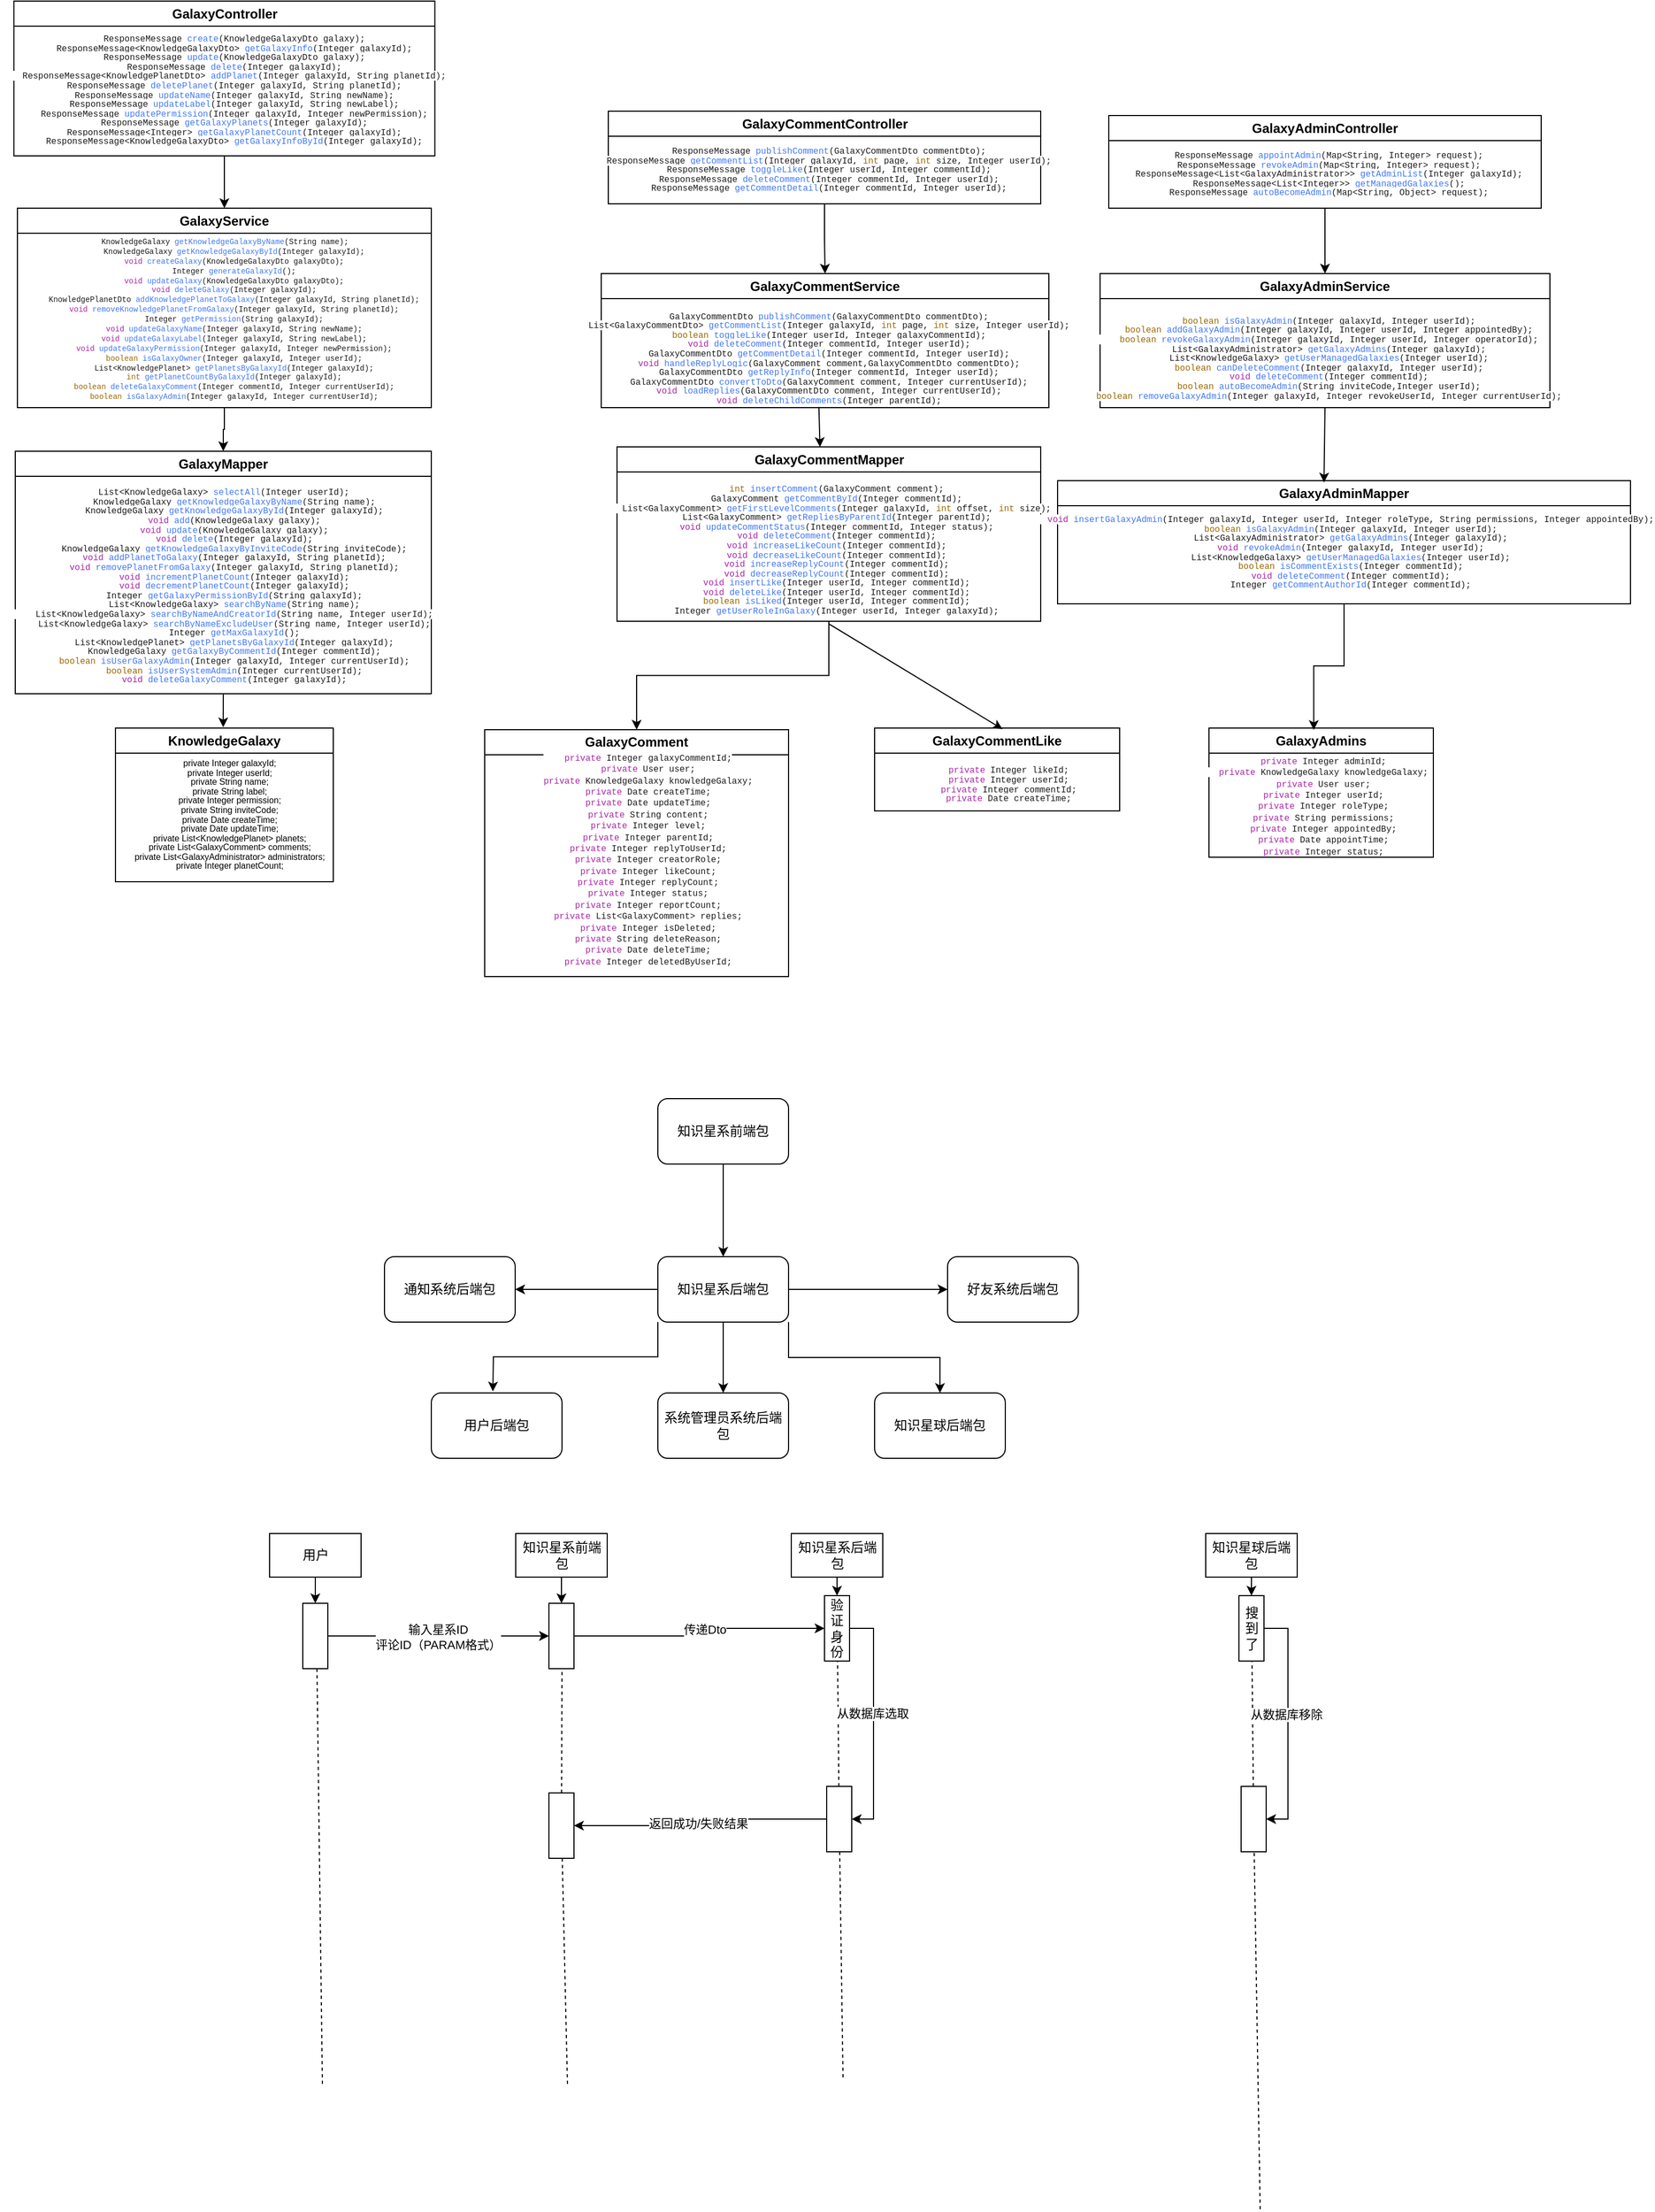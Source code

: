 <mxfile version="27.1.4">
  <diagram name="第 1 页" id="VuT98deJlEc1pDKwYhzk">
    <mxGraphModel dx="1095" dy="627" grid="0" gridSize="10" guides="1" tooltips="1" connect="1" arrows="1" fold="1" page="1" pageScale="1" pageWidth="3300" pageHeight="4681" math="0" shadow="0">
      <root>
        <mxCell id="0" />
        <mxCell id="1" parent="0" />
        <mxCell id="yJiCJOWQ89auQAhYZ19S-1" value="KnowledgeGalaxy" style="swimlane;whiteSpace=wrap;html=1;" vertex="1" parent="1">
          <mxGeometry x="375" y="731" width="200" height="141" as="geometry" />
        </mxCell>
        <mxCell id="yJiCJOWQ89auQAhYZ19S-2" value="&lt;div style=&quot;line-height: 70%;&quot;&gt;&lt;div&gt;&lt;br&gt;&lt;/div&gt;&lt;div&gt;&lt;font style=&quot;font-size: 8px; line-height: 70%;&quot;&gt;&amp;nbsp; &amp;nbsp; private Integer galaxyId;&lt;/font&gt;&lt;/div&gt;&lt;div&gt;&lt;font style=&quot;font-size: 8px; line-height: 70%;&quot;&gt;&amp;nbsp; &amp;nbsp; private Integer userId;&lt;/font&gt;&lt;/div&gt;&lt;div&gt;&lt;font style=&quot;font-size: 8px; line-height: 70%;&quot;&gt;&amp;nbsp; &amp;nbsp; private String name;&lt;/font&gt;&lt;/div&gt;&lt;div&gt;&lt;font style=&quot;font-size: 8px; line-height: 70%;&quot;&gt;&amp;nbsp; &amp;nbsp; private String label;&lt;/font&gt;&lt;/div&gt;&lt;div&gt;&lt;font style=&quot;font-size: 8px; line-height: 70%;&quot;&gt;&amp;nbsp; &amp;nbsp; private Integer permission;&lt;/font&gt;&lt;/div&gt;&lt;div&gt;&lt;font style=&quot;font-size: 8px; line-height: 70%;&quot;&gt;&amp;nbsp; &amp;nbsp; private String inviteCode;&lt;/font&gt;&lt;/div&gt;&lt;div&gt;&lt;font style=&quot;font-size: 8px; line-height: 70%;&quot;&gt;&amp;nbsp; &amp;nbsp; private Date createTime;&lt;/font&gt;&lt;/div&gt;&lt;div&gt;&lt;font style=&quot;font-size: 8px; line-height: 70%;&quot;&gt;&amp;nbsp; &amp;nbsp; private Date updateTime;&lt;/font&gt;&lt;/div&gt;&lt;div&gt;&lt;font style=&quot;font-size: 8px; line-height: 70%;&quot;&gt;&amp;nbsp; &amp;nbsp; private List&amp;lt;KnowledgePlanet&amp;gt; planets;&lt;/font&gt;&lt;/div&gt;&lt;div&gt;&lt;font style=&quot;font-size: 8px; line-height: 70%;&quot;&gt;&amp;nbsp; &amp;nbsp; private List&amp;lt;GalaxyComment&amp;gt; comments;&lt;/font&gt;&lt;/div&gt;&lt;div&gt;&lt;font style=&quot;font-size: 8px; line-height: 70%;&quot;&gt;&amp;nbsp; &amp;nbsp; private List&amp;lt;GalaxyAdministrator&amp;gt; administrators;&lt;/font&gt;&lt;/div&gt;&lt;div&gt;&lt;font style=&quot;font-size: 8px; line-height: 70%;&quot;&gt;&amp;nbsp; &amp;nbsp; private Integer planetCount;&lt;/font&gt;&lt;/div&gt;&lt;div&gt;&lt;br&gt;&lt;/div&gt;&lt;/div&gt;" style="text;html=1;align=center;verticalAlign=middle;resizable=0;points=[];autosize=1;strokeColor=none;fillColor=none;" vertex="1" parent="yJiCJOWQ89auQAhYZ19S-1">
          <mxGeometry x="-1" y="12.5" width="202" height="130" as="geometry" />
        </mxCell>
        <mxCell id="yJiCJOWQ89auQAhYZ19S-11" style="edgeStyle=orthogonalEdgeStyle;rounded=0;orthogonalLoop=1;jettySize=auto;html=1;exitX=0.5;exitY=1;exitDx=0;exitDy=0;" edge="1" parent="1" source="yJiCJOWQ89auQAhYZ19S-3">
          <mxGeometry relative="1" as="geometry">
            <mxPoint x="473.913" y="730.319" as="targetPoint" />
          </mxGeometry>
        </mxCell>
        <mxCell id="yJiCJOWQ89auQAhYZ19S-3" value="GalaxyMapper" style="swimlane;whiteSpace=wrap;html=1;" vertex="1" parent="1">
          <mxGeometry x="283" y="477" width="382" height="222.5" as="geometry" />
        </mxCell>
        <mxCell id="yJiCJOWQ89auQAhYZ19S-4" value="&lt;div style=&quot;line-height: 70%;&quot;&gt;&lt;div&gt;&lt;font style=&quot;font-size: 8px; line-height: 70%;&quot;&gt;&lt;span style=&quot;color: rgba(0, 0, 0, 0.9); font-family: ui-monospace, SFMono-Regular, &amp;quot;SF Mono&amp;quot;, Menlo, Consolas, &amp;quot;Liberation Mono&amp;quot;, monospace; text-align: start; white-space-collapse: preserve; background-color: rgb(255, 255, 255);&quot;&gt;List&amp;lt;KnowledgeGalaxy&amp;gt; &lt;/span&gt;&lt;span style=&quot;margin: 0px; padding: 0px; border: 0px; font-variant-numeric: inherit; font-variant-east-asian: inherit; font-variant-alternates: inherit; font-variant-position: inherit; font-variant-emoji: inherit; font-stretch: inherit; font-family: ui-monospace, SFMono-Regular, &amp;quot;SF Mono&amp;quot;, Menlo, Consolas, &amp;quot;Liberation Mono&amp;quot;, monospace; font-optical-sizing: inherit; font-size-adjust: inherit; font-kerning: inherit; font-feature-settings: inherit; font-variation-settings: inherit; vertical-align: baseline; color: rgb(64, 120, 242); text-align: start; white-space-collapse: preserve; background-color: rgb(255, 255, 255);&quot; class=&quot;hljs-title function_&quot;&gt;selectAll&lt;/span&gt;&lt;span style=&quot;margin: 0px; padding: 0px; border: 0px; font-variant-numeric: inherit; font-variant-east-asian: inherit; font-variant-alternates: inherit; font-variant-position: inherit; font-variant-emoji: inherit; font-stretch: inherit; font-family: ui-monospace, SFMono-Regular, &amp;quot;SF Mono&amp;quot;, Menlo, Consolas, &amp;quot;Liberation Mono&amp;quot;, monospace; font-optical-sizing: inherit; font-size-adjust: inherit; font-kerning: inherit; font-feature-settings: inherit; font-variation-settings: inherit; vertical-align: baseline; color: rgba(0, 0, 0, 0.9); text-align: start; white-space-collapse: preserve; background-color: rgb(255, 255, 255);&quot; class=&quot;hljs-params&quot;&gt;(Integer userId)&lt;/span&gt;&lt;span style=&quot;color: rgba(0, 0, 0, 0.9); font-family: ui-monospace, SFMono-Regular, &amp;quot;SF Mono&amp;quot;, Menlo, Consolas, &amp;quot;Liberation Mono&amp;quot;, monospace; text-align: start; white-space-collapse: preserve; background-color: rgb(255, 255, 255);&quot;&gt;;&lt;br/&gt;    KnowledgeGalaxy &lt;/span&gt;&lt;span style=&quot;margin: 0px; padding: 0px; border: 0px; font-variant-numeric: inherit; font-variant-east-asian: inherit; font-variant-alternates: inherit; font-variant-position: inherit; font-variant-emoji: inherit; font-stretch: inherit; font-family: ui-monospace, SFMono-Regular, &amp;quot;SF Mono&amp;quot;, Menlo, Consolas, &amp;quot;Liberation Mono&amp;quot;, monospace; font-optical-sizing: inherit; font-size-adjust: inherit; font-kerning: inherit; font-feature-settings: inherit; font-variation-settings: inherit; vertical-align: baseline; color: rgb(64, 120, 242); text-align: start; white-space-collapse: preserve; background-color: rgb(255, 255, 255);&quot; class=&quot;hljs-title function_&quot;&gt;getKnowledgeGalaxyByName&lt;/span&gt;&lt;span style=&quot;margin: 0px; padding: 0px; border: 0px; font-variant-numeric: inherit; font-variant-east-asian: inherit; font-variant-alternates: inherit; font-variant-position: inherit; font-variant-emoji: inherit; font-stretch: inherit; font-family: ui-monospace, SFMono-Regular, &amp;quot;SF Mono&amp;quot;, Menlo, Consolas, &amp;quot;Liberation Mono&amp;quot;, monospace; font-optical-sizing: inherit; font-size-adjust: inherit; font-kerning: inherit; font-feature-settings: inherit; font-variation-settings: inherit; vertical-align: baseline; color: rgba(0, 0, 0, 0.9); text-align: start; white-space-collapse: preserve; background-color: rgb(255, 255, 255);&quot; class=&quot;hljs-params&quot;&gt;(String name)&lt;/span&gt;&lt;span style=&quot;color: rgba(0, 0, 0, 0.9); font-family: ui-monospace, SFMono-Regular, &amp;quot;SF Mono&amp;quot;, Menlo, Consolas, &amp;quot;Liberation Mono&amp;quot;, monospace; text-align: start; white-space-collapse: preserve; background-color: rgb(255, 255, 255);&quot;&gt;;&lt;br/&gt;    KnowledgeGalaxy &lt;/span&gt;&lt;span style=&quot;margin: 0px; padding: 0px; border: 0px; font-variant-numeric: inherit; font-variant-east-asian: inherit; font-variant-alternates: inherit; font-variant-position: inherit; font-variant-emoji: inherit; font-stretch: inherit; font-family: ui-monospace, SFMono-Regular, &amp;quot;SF Mono&amp;quot;, Menlo, Consolas, &amp;quot;Liberation Mono&amp;quot;, monospace; font-optical-sizing: inherit; font-size-adjust: inherit; font-kerning: inherit; font-feature-settings: inherit; font-variation-settings: inherit; vertical-align: baseline; color: rgb(64, 120, 242); text-align: start; white-space-collapse: preserve; background-color: rgb(255, 255, 255);&quot; class=&quot;hljs-title function_&quot;&gt;getKnowledgeGalaxyById&lt;/span&gt;&lt;span style=&quot;margin: 0px; padding: 0px; border: 0px; font-variant-numeric: inherit; font-variant-east-asian: inherit; font-variant-alternates: inherit; font-variant-position: inherit; font-variant-emoji: inherit; font-stretch: inherit; font-family: ui-monospace, SFMono-Regular, &amp;quot;SF Mono&amp;quot;, Menlo, Consolas, &amp;quot;Liberation Mono&amp;quot;, monospace; font-optical-sizing: inherit; font-size-adjust: inherit; font-kerning: inherit; font-feature-settings: inherit; font-variation-settings: inherit; vertical-align: baseline; color: rgba(0, 0, 0, 0.9); text-align: start; white-space-collapse: preserve; background-color: rgb(255, 255, 255);&quot; class=&quot;hljs-params&quot;&gt;(Integer galaxyId)&lt;/span&gt;&lt;span style=&quot;color: rgba(0, 0, 0, 0.9); font-family: ui-monospace, SFMono-Regular, &amp;quot;SF Mono&amp;quot;, Menlo, Consolas, &amp;quot;Liberation Mono&amp;quot;, monospace; text-align: start; white-space-collapse: preserve; background-color: rgb(255, 255, 255);&quot;&gt;;&lt;br/&gt;    &lt;/span&gt;&lt;span style=&quot;margin: 0px; padding: 0px; border: 0px; font-variant-numeric: inherit; font-variant-east-asian: inherit; font-variant-alternates: inherit; font-variant-position: inherit; font-variant-emoji: inherit; font-stretch: inherit; font-family: ui-monospace, SFMono-Regular, &amp;quot;SF Mono&amp;quot;, Menlo, Consolas, &amp;quot;Liberation Mono&amp;quot;, monospace; font-optical-sizing: inherit; font-size-adjust: inherit; font-kerning: inherit; font-feature-settings: inherit; font-variation-settings: inherit; vertical-align: baseline; color: rgb(166, 38, 164); text-align: start; white-space-collapse: preserve; background-color: rgb(255, 255, 255);&quot; class=&quot;hljs-keyword&quot;&gt;void&lt;/span&gt;&lt;span style=&quot;color: rgba(0, 0, 0, 0.9); font-family: ui-monospace, SFMono-Regular, &amp;quot;SF Mono&amp;quot;, Menlo, Consolas, &amp;quot;Liberation Mono&amp;quot;, monospace; text-align: start; white-space-collapse: preserve; background-color: rgb(255, 255, 255);&quot;&gt; &lt;/span&gt;&lt;span style=&quot;margin: 0px; padding: 0px; border: 0px; font-variant-numeric: inherit; font-variant-east-asian: inherit; font-variant-alternates: inherit; font-variant-position: inherit; font-variant-emoji: inherit; font-stretch: inherit; font-family: ui-monospace, SFMono-Regular, &amp;quot;SF Mono&amp;quot;, Menlo, Consolas, &amp;quot;Liberation Mono&amp;quot;, monospace; font-optical-sizing: inherit; font-size-adjust: inherit; font-kerning: inherit; font-feature-settings: inherit; font-variation-settings: inherit; vertical-align: baseline; color: rgb(64, 120, 242); text-align: start; white-space-collapse: preserve; background-color: rgb(255, 255, 255);&quot; class=&quot;hljs-title function_&quot;&gt;add&lt;/span&gt;&lt;span style=&quot;margin: 0px; padding: 0px; border: 0px; font-variant-numeric: inherit; font-variant-east-asian: inherit; font-variant-alternates: inherit; font-variant-position: inherit; font-variant-emoji: inherit; font-stretch: inherit; font-family: ui-monospace, SFMono-Regular, &amp;quot;SF Mono&amp;quot;, Menlo, Consolas, &amp;quot;Liberation Mono&amp;quot;, monospace; font-optical-sizing: inherit; font-size-adjust: inherit; font-kerning: inherit; font-feature-settings: inherit; font-variation-settings: inherit; vertical-align: baseline; color: rgba(0, 0, 0, 0.9); text-align: start; white-space-collapse: preserve; background-color: rgb(255, 255, 255);&quot; class=&quot;hljs-params&quot;&gt;(KnowledgeGalaxy galaxy)&lt;/span&gt;&lt;span style=&quot;color: rgba(0, 0, 0, 0.9); font-family: ui-monospace, SFMono-Regular, &amp;quot;SF Mono&amp;quot;, Menlo, Consolas, &amp;quot;Liberation Mono&amp;quot;, monospace; text-align: start; white-space-collapse: preserve; background-color: rgb(255, 255, 255);&quot;&gt;;&lt;br/&gt;    &lt;/span&gt;&lt;span style=&quot;margin: 0px; padding: 0px; border: 0px; font-variant-numeric: inherit; font-variant-east-asian: inherit; font-variant-alternates: inherit; font-variant-position: inherit; font-variant-emoji: inherit; font-stretch: inherit; font-family: ui-monospace, SFMono-Regular, &amp;quot;SF Mono&amp;quot;, Menlo, Consolas, &amp;quot;Liberation Mono&amp;quot;, monospace; font-optical-sizing: inherit; font-size-adjust: inherit; font-kerning: inherit; font-feature-settings: inherit; font-variation-settings: inherit; vertical-align: baseline; color: rgb(166, 38, 164); text-align: start; white-space-collapse: preserve; background-color: rgb(255, 255, 255);&quot; class=&quot;hljs-keyword&quot;&gt;void&lt;/span&gt;&lt;span style=&quot;color: rgba(0, 0, 0, 0.9); font-family: ui-monospace, SFMono-Regular, &amp;quot;SF Mono&amp;quot;, Menlo, Consolas, &amp;quot;Liberation Mono&amp;quot;, monospace; text-align: start; white-space-collapse: preserve; background-color: rgb(255, 255, 255);&quot;&gt; &lt;/span&gt;&lt;span style=&quot;margin: 0px; padding: 0px; border: 0px; font-variant-numeric: inherit; font-variant-east-asian: inherit; font-variant-alternates: inherit; font-variant-position: inherit; font-variant-emoji: inherit; font-stretch: inherit; font-family: ui-monospace, SFMono-Regular, &amp;quot;SF Mono&amp;quot;, Menlo, Consolas, &amp;quot;Liberation Mono&amp;quot;, monospace; font-optical-sizing: inherit; font-size-adjust: inherit; font-kerning: inherit; font-feature-settings: inherit; font-variation-settings: inherit; vertical-align: baseline; color: rgb(64, 120, 242); text-align: start; white-space-collapse: preserve; background-color: rgb(255, 255, 255);&quot; class=&quot;hljs-title function_&quot;&gt;update&lt;/span&gt;&lt;span style=&quot;margin: 0px; padding: 0px; border: 0px; font-variant-numeric: inherit; font-variant-east-asian: inherit; font-variant-alternates: inherit; font-variant-position: inherit; font-variant-emoji: inherit; font-stretch: inherit; font-family: ui-monospace, SFMono-Regular, &amp;quot;SF Mono&amp;quot;, Menlo, Consolas, &amp;quot;Liberation Mono&amp;quot;, monospace; font-optical-sizing: inherit; font-size-adjust: inherit; font-kerning: inherit; font-feature-settings: inherit; font-variation-settings: inherit; vertical-align: baseline; color: rgba(0, 0, 0, 0.9); text-align: start; white-space-collapse: preserve; background-color: rgb(255, 255, 255);&quot; class=&quot;hljs-params&quot;&gt;(KnowledgeGalaxy galaxy)&lt;/span&gt;&lt;span style=&quot;color: rgba(0, 0, 0, 0.9); font-family: ui-monospace, SFMono-Regular, &amp;quot;SF Mono&amp;quot;, Menlo, Consolas, &amp;quot;Liberation Mono&amp;quot;, monospace; text-align: start; white-space-collapse: preserve; background-color: rgb(255, 255, 255);&quot;&gt;;&lt;br/&gt;    &lt;/span&gt;&lt;span style=&quot;margin: 0px; padding: 0px; border: 0px; font-variant-numeric: inherit; font-variant-east-asian: inherit; font-variant-alternates: inherit; font-variant-position: inherit; font-variant-emoji: inherit; font-stretch: inherit; font-family: ui-monospace, SFMono-Regular, &amp;quot;SF Mono&amp;quot;, Menlo, Consolas, &amp;quot;Liberation Mono&amp;quot;, monospace; font-optical-sizing: inherit; font-size-adjust: inherit; font-kerning: inherit; font-feature-settings: inherit; font-variation-settings: inherit; vertical-align: baseline; color: rgb(166, 38, 164); text-align: start; white-space-collapse: preserve; background-color: rgb(255, 255, 255);&quot; class=&quot;hljs-keyword&quot;&gt;void&lt;/span&gt;&lt;span style=&quot;color: rgba(0, 0, 0, 0.9); font-family: ui-monospace, SFMono-Regular, &amp;quot;SF Mono&amp;quot;, Menlo, Consolas, &amp;quot;Liberation Mono&amp;quot;, monospace; text-align: start; white-space-collapse: preserve; background-color: rgb(255, 255, 255);&quot;&gt; &lt;/span&gt;&lt;span style=&quot;margin: 0px; padding: 0px; border: 0px; font-variant-numeric: inherit; font-variant-east-asian: inherit; font-variant-alternates: inherit; font-variant-position: inherit; font-variant-emoji: inherit; font-stretch: inherit; font-family: ui-monospace, SFMono-Regular, &amp;quot;SF Mono&amp;quot;, Menlo, Consolas, &amp;quot;Liberation Mono&amp;quot;, monospace; font-optical-sizing: inherit; font-size-adjust: inherit; font-kerning: inherit; font-feature-settings: inherit; font-variation-settings: inherit; vertical-align: baseline; color: rgb(64, 120, 242); text-align: start; white-space-collapse: preserve; background-color: rgb(255, 255, 255);&quot; class=&quot;hljs-title function_&quot;&gt;delete&lt;/span&gt;&lt;span style=&quot;margin: 0px; padding: 0px; border: 0px; font-variant-numeric: inherit; font-variant-east-asian: inherit; font-variant-alternates: inherit; font-variant-position: inherit; font-variant-emoji: inherit; font-stretch: inherit; font-family: ui-monospace, SFMono-Regular, &amp;quot;SF Mono&amp;quot;, Menlo, Consolas, &amp;quot;Liberation Mono&amp;quot;, monospace; font-optical-sizing: inherit; font-size-adjust: inherit; font-kerning: inherit; font-feature-settings: inherit; font-variation-settings: inherit; vertical-align: baseline; color: rgba(0, 0, 0, 0.9); text-align: start; white-space-collapse: preserve; background-color: rgb(255, 255, 255);&quot; class=&quot;hljs-params&quot;&gt;(Integer galaxyId)&lt;/span&gt;&lt;span style=&quot;color: rgba(0, 0, 0, 0.9); font-family: ui-monospace, SFMono-Regular, &amp;quot;SF Mono&amp;quot;, Menlo, Consolas, &amp;quot;Liberation Mono&amp;quot;, monospace; text-align: start; white-space-collapse: preserve; background-color: rgb(255, 255, 255);&quot;&gt;;&lt;br/&gt;    KnowledgeGalaxy &lt;/span&gt;&lt;span style=&quot;margin: 0px; padding: 0px; border: 0px; font-variant-numeric: inherit; font-variant-east-asian: inherit; font-variant-alternates: inherit; font-variant-position: inherit; font-variant-emoji: inherit; font-stretch: inherit; font-family: ui-monospace, SFMono-Regular, &amp;quot;SF Mono&amp;quot;, Menlo, Consolas, &amp;quot;Liberation Mono&amp;quot;, monospace; font-optical-sizing: inherit; font-size-adjust: inherit; font-kerning: inherit; font-feature-settings: inherit; font-variation-settings: inherit; vertical-align: baseline; color: rgb(64, 120, 242); text-align: start; white-space-collapse: preserve; background-color: rgb(255, 255, 255);&quot; class=&quot;hljs-title function_&quot;&gt;getKnowledgeGalaxyByInviteCode&lt;/span&gt;&lt;span style=&quot;margin: 0px; padding: 0px; border: 0px; font-variant-numeric: inherit; font-variant-east-asian: inherit; font-variant-alternates: inherit; font-variant-position: inherit; font-variant-emoji: inherit; font-stretch: inherit; font-family: ui-monospace, SFMono-Regular, &amp;quot;SF Mono&amp;quot;, Menlo, Consolas, &amp;quot;Liberation Mono&amp;quot;, monospace; font-optical-sizing: inherit; font-size-adjust: inherit; font-kerning: inherit; font-feature-settings: inherit; font-variation-settings: inherit; vertical-align: baseline; color: rgba(0, 0, 0, 0.9); text-align: start; white-space-collapse: preserve; background-color: rgb(255, 255, 255);&quot; class=&quot;hljs-params&quot;&gt;(String inviteCode)&lt;/span&gt;&lt;span style=&quot;color: rgba(0, 0, 0, 0.9); font-family: ui-monospace, SFMono-Regular, &amp;quot;SF Mono&amp;quot;, Menlo, Consolas, &amp;quot;Liberation Mono&amp;quot;, monospace; text-align: start; white-space-collapse: preserve; background-color: rgb(255, 255, 255);&quot;&gt;;&lt;br/&gt;    &lt;/span&gt;&lt;span style=&quot;margin: 0px; padding: 0px; border: 0px; font-variant-numeric: inherit; font-variant-east-asian: inherit; font-variant-alternates: inherit; font-variant-position: inherit; font-variant-emoji: inherit; font-stretch: inherit; font-family: ui-monospace, SFMono-Regular, &amp;quot;SF Mono&amp;quot;, Menlo, Consolas, &amp;quot;Liberation Mono&amp;quot;, monospace; font-optical-sizing: inherit; font-size-adjust: inherit; font-kerning: inherit; font-feature-settings: inherit; font-variation-settings: inherit; vertical-align: baseline; color: rgb(166, 38, 164); text-align: start; white-space-collapse: preserve; background-color: rgb(255, 255, 255);&quot; class=&quot;hljs-keyword&quot;&gt;void&lt;/span&gt;&lt;span style=&quot;color: rgba(0, 0, 0, 0.9); font-family: ui-monospace, SFMono-Regular, &amp;quot;SF Mono&amp;quot;, Menlo, Consolas, &amp;quot;Liberation Mono&amp;quot;, monospace; text-align: start; white-space-collapse: preserve; background-color: rgb(255, 255, 255);&quot;&gt; &lt;/span&gt;&lt;span style=&quot;margin: 0px; padding: 0px; border: 0px; font-variant-numeric: inherit; font-variant-east-asian: inherit; font-variant-alternates: inherit; font-variant-position: inherit; font-variant-emoji: inherit; font-stretch: inherit; font-family: ui-monospace, SFMono-Regular, &amp;quot;SF Mono&amp;quot;, Menlo, Consolas, &amp;quot;Liberation Mono&amp;quot;, monospace; font-optical-sizing: inherit; font-size-adjust: inherit; font-kerning: inherit; font-feature-settings: inherit; font-variation-settings: inherit; vertical-align: baseline; color: rgb(64, 120, 242); text-align: start; white-space-collapse: preserve; background-color: rgb(255, 255, 255);&quot; class=&quot;hljs-title function_&quot;&gt;addPlanetToGalaxy&lt;/span&gt;&lt;span style=&quot;margin: 0px; padding: 0px; border: 0px; font-variant-numeric: inherit; font-variant-east-asian: inherit; font-variant-alternates: inherit; font-variant-position: inherit; font-variant-emoji: inherit; font-stretch: inherit; font-family: ui-monospace, SFMono-Regular, &amp;quot;SF Mono&amp;quot;, Menlo, Consolas, &amp;quot;Liberation Mono&amp;quot;, monospace; font-optical-sizing: inherit; font-size-adjust: inherit; font-kerning: inherit; font-feature-settings: inherit; font-variation-settings: inherit; vertical-align: baseline; color: rgba(0, 0, 0, 0.9); text-align: start; white-space-collapse: preserve; background-color: rgb(255, 255, 255);&quot; class=&quot;hljs-params&quot;&gt;(Integer galaxyId, String planetId)&lt;/span&gt;&lt;span style=&quot;color: rgba(0, 0, 0, 0.9); font-family: ui-monospace, SFMono-Regular, &amp;quot;SF Mono&amp;quot;, Menlo, Consolas, &amp;quot;Liberation Mono&amp;quot;, monospace; text-align: start; white-space-collapse: preserve; background-color: rgb(255, 255, 255);&quot;&gt;;&lt;br/&gt;    &lt;/span&gt;&lt;span style=&quot;margin: 0px; padding: 0px; border: 0px; font-variant-numeric: inherit; font-variant-east-asian: inherit; font-variant-alternates: inherit; font-variant-position: inherit; font-variant-emoji: inherit; font-stretch: inherit; font-family: ui-monospace, SFMono-Regular, &amp;quot;SF Mono&amp;quot;, Menlo, Consolas, &amp;quot;Liberation Mono&amp;quot;, monospace; font-optical-sizing: inherit; font-size-adjust: inherit; font-kerning: inherit; font-feature-settings: inherit; font-variation-settings: inherit; vertical-align: baseline; color: rgb(166, 38, 164); text-align: start; white-space-collapse: preserve; background-color: rgb(255, 255, 255);&quot; class=&quot;hljs-keyword&quot;&gt;void&lt;/span&gt;&lt;span style=&quot;color: rgba(0, 0, 0, 0.9); font-family: ui-monospace, SFMono-Regular, &amp;quot;SF Mono&amp;quot;, Menlo, Consolas, &amp;quot;Liberation Mono&amp;quot;, monospace; text-align: start; white-space-collapse: preserve; background-color: rgb(255, 255, 255);&quot;&gt; &lt;/span&gt;&lt;span style=&quot;margin: 0px; padding: 0px; border: 0px; font-variant-numeric: inherit; font-variant-east-asian: inherit; font-variant-alternates: inherit; font-variant-position: inherit; font-variant-emoji: inherit; font-stretch: inherit; font-family: ui-monospace, SFMono-Regular, &amp;quot;SF Mono&amp;quot;, Menlo, Consolas, &amp;quot;Liberation Mono&amp;quot;, monospace; font-optical-sizing: inherit; font-size-adjust: inherit; font-kerning: inherit; font-feature-settings: inherit; font-variation-settings: inherit; vertical-align: baseline; color: rgb(64, 120, 242); text-align: start; white-space-collapse: preserve; background-color: rgb(255, 255, 255);&quot; class=&quot;hljs-title function_&quot;&gt;removePlanetFromGalaxy&lt;/span&gt;&lt;span style=&quot;margin: 0px; padding: 0px; border: 0px; font-variant-numeric: inherit; font-variant-east-asian: inherit; font-variant-alternates: inherit; font-variant-position: inherit; font-variant-emoji: inherit; font-stretch: inherit; font-family: ui-monospace, SFMono-Regular, &amp;quot;SF Mono&amp;quot;, Menlo, Consolas, &amp;quot;Liberation Mono&amp;quot;, monospace; font-optical-sizing: inherit; font-size-adjust: inherit; font-kerning: inherit; font-feature-settings: inherit; font-variation-settings: inherit; vertical-align: baseline; color: rgba(0, 0, 0, 0.9); text-align: start; white-space-collapse: preserve; background-color: rgb(255, 255, 255);&quot; class=&quot;hljs-params&quot;&gt;(Integer galaxyId, String planetId)&lt;/span&gt;&lt;span style=&quot;color: rgba(0, 0, 0, 0.9); font-family: ui-monospace, SFMono-Regular, &amp;quot;SF Mono&amp;quot;, Menlo, Consolas, &amp;quot;Liberation Mono&amp;quot;, monospace; text-align: start; white-space-collapse: preserve; background-color: rgb(255, 255, 255);&quot;&gt;;&lt;br/&gt;    &lt;/span&gt;&lt;span style=&quot;margin: 0px; padding: 0px; border: 0px; font-variant-numeric: inherit; font-variant-east-asian: inherit; font-variant-alternates: inherit; font-variant-position: inherit; font-variant-emoji: inherit; font-stretch: inherit; font-family: ui-monospace, SFMono-Regular, &amp;quot;SF Mono&amp;quot;, Menlo, Consolas, &amp;quot;Liberation Mono&amp;quot;, monospace; font-optical-sizing: inherit; font-size-adjust: inherit; font-kerning: inherit; font-feature-settings: inherit; font-variation-settings: inherit; vertical-align: baseline; color: rgb(166, 38, 164); text-align: start; white-space-collapse: preserve; background-color: rgb(255, 255, 255);&quot; class=&quot;hljs-keyword&quot;&gt;void&lt;/span&gt;&lt;span style=&quot;color: rgba(0, 0, 0, 0.9); font-family: ui-monospace, SFMono-Regular, &amp;quot;SF Mono&amp;quot;, Menlo, Consolas, &amp;quot;Liberation Mono&amp;quot;, monospace; text-align: start; white-space-collapse: preserve; background-color: rgb(255, 255, 255);&quot;&gt; &lt;/span&gt;&lt;span style=&quot;margin: 0px; padding: 0px; border: 0px; font-variant-numeric: inherit; font-variant-east-asian: inherit; font-variant-alternates: inherit; font-variant-position: inherit; font-variant-emoji: inherit; font-stretch: inherit; font-family: ui-monospace, SFMono-Regular, &amp;quot;SF Mono&amp;quot;, Menlo, Consolas, &amp;quot;Liberation Mono&amp;quot;, monospace; font-optical-sizing: inherit; font-size-adjust: inherit; font-kerning: inherit; font-feature-settings: inherit; font-variation-settings: inherit; vertical-align: baseline; color: rgb(64, 120, 242); text-align: start; white-space-collapse: preserve; background-color: rgb(255, 255, 255);&quot; class=&quot;hljs-title function_&quot;&gt;incrementPlanetCount&lt;/span&gt;&lt;span style=&quot;margin: 0px; padding: 0px; border: 0px; font-variant-numeric: inherit; font-variant-east-asian: inherit; font-variant-alternates: inherit; font-variant-position: inherit; font-variant-emoji: inherit; font-stretch: inherit; font-family: ui-monospace, SFMono-Regular, &amp;quot;SF Mono&amp;quot;, Menlo, Consolas, &amp;quot;Liberation Mono&amp;quot;, monospace; font-optical-sizing: inherit; font-size-adjust: inherit; font-kerning: inherit; font-feature-settings: inherit; font-variation-settings: inherit; vertical-align: baseline; color: rgba(0, 0, 0, 0.9); text-align: start; white-space-collapse: preserve; background-color: rgb(255, 255, 255);&quot; class=&quot;hljs-params&quot;&gt;(Integer galaxyId)&lt;/span&gt;&lt;span style=&quot;color: rgba(0, 0, 0, 0.9); font-family: ui-monospace, SFMono-Regular, &amp;quot;SF Mono&amp;quot;, Menlo, Consolas, &amp;quot;Liberation Mono&amp;quot;, monospace; text-align: start; white-space-collapse: preserve; background-color: rgb(255, 255, 255);&quot;&gt;;&lt;br/&gt;    &lt;/span&gt;&lt;span style=&quot;margin: 0px; padding: 0px; border: 0px; font-variant-numeric: inherit; font-variant-east-asian: inherit; font-variant-alternates: inherit; font-variant-position: inherit; font-variant-emoji: inherit; font-stretch: inherit; font-family: ui-monospace, SFMono-Regular, &amp;quot;SF Mono&amp;quot;, Menlo, Consolas, &amp;quot;Liberation Mono&amp;quot;, monospace; font-optical-sizing: inherit; font-size-adjust: inherit; font-kerning: inherit; font-feature-settings: inherit; font-variation-settings: inherit; vertical-align: baseline; color: rgb(166, 38, 164); text-align: start; white-space-collapse: preserve; background-color: rgb(255, 255, 255);&quot; class=&quot;hljs-keyword&quot;&gt;void&lt;/span&gt;&lt;span style=&quot;color: rgba(0, 0, 0, 0.9); font-family: ui-monospace, SFMono-Regular, &amp;quot;SF Mono&amp;quot;, Menlo, Consolas, &amp;quot;Liberation Mono&amp;quot;, monospace; text-align: start; white-space-collapse: preserve; background-color: rgb(255, 255, 255);&quot;&gt; &lt;/span&gt;&lt;span style=&quot;margin: 0px; padding: 0px; border: 0px; font-variant-numeric: inherit; font-variant-east-asian: inherit; font-variant-alternates: inherit; font-variant-position: inherit; font-variant-emoji: inherit; font-stretch: inherit; font-family: ui-monospace, SFMono-Regular, &amp;quot;SF Mono&amp;quot;, Menlo, Consolas, &amp;quot;Liberation Mono&amp;quot;, monospace; font-optical-sizing: inherit; font-size-adjust: inherit; font-kerning: inherit; font-feature-settings: inherit; font-variation-settings: inherit; vertical-align: baseline; color: rgb(64, 120, 242); text-align: start; white-space-collapse: preserve; background-color: rgb(255, 255, 255);&quot; class=&quot;hljs-title function_&quot;&gt;decrementPlanetCount&lt;/span&gt;&lt;span style=&quot;margin: 0px; padding: 0px; border: 0px; font-variant-numeric: inherit; font-variant-east-asian: inherit; font-variant-alternates: inherit; font-variant-position: inherit; font-variant-emoji: inherit; font-stretch: inherit; font-family: ui-monospace, SFMono-Regular, &amp;quot;SF Mono&amp;quot;, Menlo, Consolas, &amp;quot;Liberation Mono&amp;quot;, monospace; font-optical-sizing: inherit; font-size-adjust: inherit; font-kerning: inherit; font-feature-settings: inherit; font-variation-settings: inherit; vertical-align: baseline; color: rgba(0, 0, 0, 0.9); text-align: start; white-space-collapse: preserve; background-color: rgb(255, 255, 255);&quot; class=&quot;hljs-params&quot;&gt;(Integer galaxyId)&lt;/span&gt;&lt;span style=&quot;color: rgba(0, 0, 0, 0.9); font-family: ui-monospace, SFMono-Regular, &amp;quot;SF Mono&amp;quot;, Menlo, Consolas, &amp;quot;Liberation Mono&amp;quot;, monospace; text-align: start; white-space-collapse: preserve; background-color: rgb(255, 255, 255);&quot;&gt;;&lt;br/&gt;    Integer &lt;/span&gt;&lt;span style=&quot;margin: 0px; padding: 0px; border: 0px; font-variant-numeric: inherit; font-variant-east-asian: inherit; font-variant-alternates: inherit; font-variant-position: inherit; font-variant-emoji: inherit; font-stretch: inherit; font-family: ui-monospace, SFMono-Regular, &amp;quot;SF Mono&amp;quot;, Menlo, Consolas, &amp;quot;Liberation Mono&amp;quot;, monospace; font-optical-sizing: inherit; font-size-adjust: inherit; font-kerning: inherit; font-feature-settings: inherit; font-variation-settings: inherit; vertical-align: baseline; color: rgb(64, 120, 242); text-align: start; white-space-collapse: preserve; background-color: rgb(255, 255, 255);&quot; class=&quot;hljs-title function_&quot;&gt;getGalaxyPermissionById&lt;/span&gt;&lt;span style=&quot;margin: 0px; padding: 0px; border: 0px; font-variant-numeric: inherit; font-variant-east-asian: inherit; font-variant-alternates: inherit; font-variant-position: inherit; font-variant-emoji: inherit; font-stretch: inherit; font-family: ui-monospace, SFMono-Regular, &amp;quot;SF Mono&amp;quot;, Menlo, Consolas, &amp;quot;Liberation Mono&amp;quot;, monospace; font-optical-sizing: inherit; font-size-adjust: inherit; font-kerning: inherit; font-feature-settings: inherit; font-variation-settings: inherit; vertical-align: baseline; color: rgba(0, 0, 0, 0.9); text-align: start; white-space-collapse: preserve; background-color: rgb(255, 255, 255);&quot; class=&quot;hljs-params&quot;&gt;(String galaxyId)&lt;/span&gt;&lt;span style=&quot;color: rgba(0, 0, 0, 0.9); font-family: ui-monospace, SFMono-Regular, &amp;quot;SF Mono&amp;quot;, Menlo, Consolas, &amp;quot;Liberation Mono&amp;quot;, monospace; text-align: start; white-space-collapse: preserve; background-color: rgb(255, 255, 255);&quot;&gt;;&lt;br/&gt;    List&amp;lt;KnowledgeGalaxy&amp;gt; &lt;/span&gt;&lt;span style=&quot;margin: 0px; padding: 0px; border: 0px; font-variant-numeric: inherit; font-variant-east-asian: inherit; font-variant-alternates: inherit; font-variant-position: inherit; font-variant-emoji: inherit; font-stretch: inherit; font-family: ui-monospace, SFMono-Regular, &amp;quot;SF Mono&amp;quot;, Menlo, Consolas, &amp;quot;Liberation Mono&amp;quot;, monospace; font-optical-sizing: inherit; font-size-adjust: inherit; font-kerning: inherit; font-feature-settings: inherit; font-variation-settings: inherit; vertical-align: baseline; color: rgb(64, 120, 242); text-align: start; white-space-collapse: preserve; background-color: rgb(255, 255, 255);&quot; class=&quot;hljs-title function_&quot;&gt;searchByName&lt;/span&gt;&lt;span style=&quot;margin: 0px; padding: 0px; border: 0px; font-variant-numeric: inherit; font-variant-east-asian: inherit; font-variant-alternates: inherit; font-variant-position: inherit; font-variant-emoji: inherit; font-stretch: inherit; font-family: ui-monospace, SFMono-Regular, &amp;quot;SF Mono&amp;quot;, Menlo, Consolas, &amp;quot;Liberation Mono&amp;quot;, monospace; font-optical-sizing: inherit; font-size-adjust: inherit; font-kerning: inherit; font-feature-settings: inherit; font-variation-settings: inherit; vertical-align: baseline; color: rgba(0, 0, 0, 0.9); text-align: start; white-space-collapse: preserve; background-color: rgb(255, 255, 255);&quot; class=&quot;hljs-params&quot;&gt;(String name)&lt;/span&gt;&lt;span style=&quot;color: rgba(0, 0, 0, 0.9); font-family: ui-monospace, SFMono-Regular, &amp;quot;SF Mono&amp;quot;, Menlo, Consolas, &amp;quot;Liberation Mono&amp;quot;, monospace; text-align: start; white-space-collapse: preserve; background-color: rgb(255, 255, 255);&quot;&gt;;&lt;br/&gt;    List&amp;lt;KnowledgeGalaxy&amp;gt; &lt;/span&gt;&lt;span style=&quot;margin: 0px; padding: 0px; border: 0px; font-variant-numeric: inherit; font-variant-east-asian: inherit; font-variant-alternates: inherit; font-variant-position: inherit; font-variant-emoji: inherit; font-stretch: inherit; font-family: ui-monospace, SFMono-Regular, &amp;quot;SF Mono&amp;quot;, Menlo, Consolas, &amp;quot;Liberation Mono&amp;quot;, monospace; font-optical-sizing: inherit; font-size-adjust: inherit; font-kerning: inherit; font-feature-settings: inherit; font-variation-settings: inherit; vertical-align: baseline; color: rgb(64, 120, 242); text-align: start; white-space-collapse: preserve; background-color: rgb(255, 255, 255);&quot; class=&quot;hljs-title function_&quot;&gt;searchByNameAndCreatorId&lt;/span&gt;&lt;span style=&quot;margin: 0px; padding: 0px; border: 0px; font-variant-numeric: inherit; font-variant-east-asian: inherit; font-variant-alternates: inherit; font-variant-position: inherit; font-variant-emoji: inherit; font-stretch: inherit; font-family: ui-monospace, SFMono-Regular, &amp;quot;SF Mono&amp;quot;, Menlo, Consolas, &amp;quot;Liberation Mono&amp;quot;, monospace; font-optical-sizing: inherit; font-size-adjust: inherit; font-kerning: inherit; font-feature-settings: inherit; font-variation-settings: inherit; vertical-align: baseline; color: rgba(0, 0, 0, 0.9); text-align: start; white-space-collapse: preserve; background-color: rgb(255, 255, 255);&quot; class=&quot;hljs-params&quot;&gt;(String name, Integer userId)&lt;/span&gt;&lt;span style=&quot;color: rgba(0, 0, 0, 0.9); font-family: ui-monospace, SFMono-Regular, &amp;quot;SF Mono&amp;quot;, Menlo, Consolas, &amp;quot;Liberation Mono&amp;quot;, monospace; text-align: start; white-space-collapse: preserve; background-color: rgb(255, 255, 255);&quot;&gt;;&lt;br/&gt;    List&amp;lt;KnowledgeGalaxy&amp;gt; &lt;/span&gt;&lt;span style=&quot;margin: 0px; padding: 0px; border: 0px; font-variant-numeric: inherit; font-variant-east-asian: inherit; font-variant-alternates: inherit; font-variant-position: inherit; font-variant-emoji: inherit; font-stretch: inherit; font-family: ui-monospace, SFMono-Regular, &amp;quot;SF Mono&amp;quot;, Menlo, Consolas, &amp;quot;Liberation Mono&amp;quot;, monospace; font-optical-sizing: inherit; font-size-adjust: inherit; font-kerning: inherit; font-feature-settings: inherit; font-variation-settings: inherit; vertical-align: baseline; color: rgb(64, 120, 242); text-align: start; white-space-collapse: preserve; background-color: rgb(255, 255, 255);&quot; class=&quot;hljs-title function_&quot;&gt;searchByNameExcludeUser&lt;/span&gt;&lt;span style=&quot;margin: 0px; padding: 0px; border: 0px; font-variant-numeric: inherit; font-variant-east-asian: inherit; font-variant-alternates: inherit; font-variant-position: inherit; font-variant-emoji: inherit; font-stretch: inherit; font-family: ui-monospace, SFMono-Regular, &amp;quot;SF Mono&amp;quot;, Menlo, Consolas, &amp;quot;Liberation Mono&amp;quot;, monospace; font-optical-sizing: inherit; font-size-adjust: inherit; font-kerning: inherit; font-feature-settings: inherit; font-variation-settings: inherit; vertical-align: baseline; color: rgba(0, 0, 0, 0.9); text-align: start; white-space-collapse: preserve; background-color: rgb(255, 255, 255);&quot; class=&quot;hljs-params&quot;&gt;(String name, Integer userId)&lt;/span&gt;&lt;span style=&quot;color: rgba(0, 0, 0, 0.9); font-family: ui-monospace, SFMono-Regular, &amp;quot;SF Mono&amp;quot;, Menlo, Consolas, &amp;quot;Liberation Mono&amp;quot;, monospace; text-align: start; white-space-collapse: preserve; background-color: rgb(255, 255, 255);&quot;&gt;;&lt;br/&gt;    Integer &lt;/span&gt;&lt;span style=&quot;margin: 0px; padding: 0px; border: 0px; font-variant-numeric: inherit; font-variant-east-asian: inherit; font-variant-alternates: inherit; font-variant-position: inherit; font-variant-emoji: inherit; font-stretch: inherit; font-family: ui-monospace, SFMono-Regular, &amp;quot;SF Mono&amp;quot;, Menlo, Consolas, &amp;quot;Liberation Mono&amp;quot;, monospace; font-optical-sizing: inherit; font-size-adjust: inherit; font-kerning: inherit; font-feature-settings: inherit; font-variation-settings: inherit; vertical-align: baseline; color: rgb(64, 120, 242); text-align: start; white-space-collapse: preserve; background-color: rgb(255, 255, 255);&quot; class=&quot;hljs-title function_&quot;&gt;getMaxGalaxyId&lt;/span&gt;&lt;span style=&quot;margin: 0px; padding: 0px; border: 0px; font-variant-numeric: inherit; font-variant-east-asian: inherit; font-variant-alternates: inherit; font-variant-position: inherit; font-variant-emoji: inherit; font-stretch: inherit; font-family: ui-monospace, SFMono-Regular, &amp;quot;SF Mono&amp;quot;, Menlo, Consolas, &amp;quot;Liberation Mono&amp;quot;, monospace; font-optical-sizing: inherit; font-size-adjust: inherit; font-kerning: inherit; font-feature-settings: inherit; font-variation-settings: inherit; vertical-align: baseline; color: rgba(0, 0, 0, 0.9); text-align: start; white-space-collapse: preserve; background-color: rgb(255, 255, 255);&quot; class=&quot;hljs-params&quot;&gt;()&lt;/span&gt;&lt;span style=&quot;color: rgba(0, 0, 0, 0.9); font-family: ui-monospace, SFMono-Regular, &amp;quot;SF Mono&amp;quot;, Menlo, Consolas, &amp;quot;Liberation Mono&amp;quot;, monospace; text-align: start; white-space-collapse: preserve; background-color: rgb(255, 255, 255);&quot;&gt;;&lt;br/&gt;    List&amp;lt;KnowledgePlanet&amp;gt; &lt;/span&gt;&lt;span style=&quot;margin: 0px; padding: 0px; border: 0px; font-variant-numeric: inherit; font-variant-east-asian: inherit; font-variant-alternates: inherit; font-variant-position: inherit; font-variant-emoji: inherit; font-stretch: inherit; font-family: ui-monospace, SFMono-Regular, &amp;quot;SF Mono&amp;quot;, Menlo, Consolas, &amp;quot;Liberation Mono&amp;quot;, monospace; font-optical-sizing: inherit; font-size-adjust: inherit; font-kerning: inherit; font-feature-settings: inherit; font-variation-settings: inherit; vertical-align: baseline; color: rgb(64, 120, 242); text-align: start; white-space-collapse: preserve; background-color: rgb(255, 255, 255);&quot; class=&quot;hljs-title function_&quot;&gt;getPlanetsByGalaxyId&lt;/span&gt;&lt;span style=&quot;margin: 0px; padding: 0px; border: 0px; font-variant-numeric: inherit; font-variant-east-asian: inherit; font-variant-alternates: inherit; font-variant-position: inherit; font-variant-emoji: inherit; font-stretch: inherit; font-family: ui-monospace, SFMono-Regular, &amp;quot;SF Mono&amp;quot;, Menlo, Consolas, &amp;quot;Liberation Mono&amp;quot;, monospace; font-optical-sizing: inherit; font-size-adjust: inherit; font-kerning: inherit; font-feature-settings: inherit; font-variation-settings: inherit; vertical-align: baseline; color: rgba(0, 0, 0, 0.9); text-align: start; white-space-collapse: preserve; background-color: rgb(255, 255, 255);&quot; class=&quot;hljs-params&quot;&gt;(Integer galaxyId)&lt;/span&gt;&lt;span style=&quot;color: rgba(0, 0, 0, 0.9); font-family: ui-monospace, SFMono-Regular, &amp;quot;SF Mono&amp;quot;, Menlo, Consolas, &amp;quot;Liberation Mono&amp;quot;, monospace; text-align: start; white-space-collapse: preserve; background-color: rgb(255, 255, 255);&quot;&gt;;&lt;br/&gt;    KnowledgeGalaxy &lt;/span&gt;&lt;span style=&quot;margin: 0px; padding: 0px; border: 0px; font-variant-numeric: inherit; font-variant-east-asian: inherit; font-variant-alternates: inherit; font-variant-position: inherit; font-variant-emoji: inherit; font-stretch: inherit; font-family: ui-monospace, SFMono-Regular, &amp;quot;SF Mono&amp;quot;, Menlo, Consolas, &amp;quot;Liberation Mono&amp;quot;, monospace; font-optical-sizing: inherit; font-size-adjust: inherit; font-kerning: inherit; font-feature-settings: inherit; font-variation-settings: inherit; vertical-align: baseline; color: rgb(64, 120, 242); text-align: start; white-space-collapse: preserve; background-color: rgb(255, 255, 255);&quot; class=&quot;hljs-title function_&quot;&gt;getGalaxyByCommentId&lt;/span&gt;&lt;span style=&quot;margin: 0px; padding: 0px; border: 0px; font-variant-numeric: inherit; font-variant-east-asian: inherit; font-variant-alternates: inherit; font-variant-position: inherit; font-variant-emoji: inherit; font-stretch: inherit; font-family: ui-monospace, SFMono-Regular, &amp;quot;SF Mono&amp;quot;, Menlo, Consolas, &amp;quot;Liberation Mono&amp;quot;, monospace; font-optical-sizing: inherit; font-size-adjust: inherit; font-kerning: inherit; font-feature-settings: inherit; font-variation-settings: inherit; vertical-align: baseline; color: rgba(0, 0, 0, 0.9); text-align: start; white-space-collapse: preserve; background-color: rgb(255, 255, 255);&quot; class=&quot;hljs-params&quot;&gt;(Integer commentId)&lt;/span&gt;&lt;span style=&quot;color: rgba(0, 0, 0, 0.9); font-family: ui-monospace, SFMono-Regular, &amp;quot;SF Mono&amp;quot;, Menlo, Consolas, &amp;quot;Liberation Mono&amp;quot;, monospace; text-align: start; white-space-collapse: preserve; background-color: rgb(255, 255, 255);&quot;&gt;;&lt;br/&gt;    &lt;/span&gt;&lt;span style=&quot;margin: 0px; padding: 0px; border: 0px; font-variant-numeric: inherit; font-variant-east-asian: inherit; font-variant-alternates: inherit; font-variant-position: inherit; font-variant-emoji: inherit; font-stretch: inherit; font-family: ui-monospace, SFMono-Regular, &amp;quot;SF Mono&amp;quot;, Menlo, Consolas, &amp;quot;Liberation Mono&amp;quot;, monospace; font-optical-sizing: inherit; font-size-adjust: inherit; font-kerning: inherit; font-feature-settings: inherit; font-variation-settings: inherit; vertical-align: baseline; color: rgb(152, 104, 1); text-align: start; white-space-collapse: preserve; background-color: rgb(255, 255, 255);&quot; class=&quot;hljs-type&quot;&gt;boolean&lt;/span&gt;&lt;span style=&quot;color: rgba(0, 0, 0, 0.9); font-family: ui-monospace, SFMono-Regular, &amp;quot;SF Mono&amp;quot;, Menlo, Consolas, &amp;quot;Liberation Mono&amp;quot;, monospace; text-align: start; white-space-collapse: preserve; background-color: rgb(255, 255, 255);&quot;&gt; &lt;/span&gt;&lt;span style=&quot;margin: 0px; padding: 0px; border: 0px; font-variant-numeric: inherit; font-variant-east-asian: inherit; font-variant-alternates: inherit; font-variant-position: inherit; font-variant-emoji: inherit; font-stretch: inherit; font-family: ui-monospace, SFMono-Regular, &amp;quot;SF Mono&amp;quot;, Menlo, Consolas, &amp;quot;Liberation Mono&amp;quot;, monospace; font-optical-sizing: inherit; font-size-adjust: inherit; font-kerning: inherit; font-feature-settings: inherit; font-variation-settings: inherit; vertical-align: baseline; color: rgb(64, 120, 242); text-align: start; white-space-collapse: preserve; background-color: rgb(255, 255, 255);&quot; class=&quot;hljs-title function_&quot;&gt;isUserGalaxyAdmin&lt;/span&gt;&lt;span style=&quot;margin: 0px; padding: 0px; border: 0px; font-variant-numeric: inherit; font-variant-east-asian: inherit; font-variant-alternates: inherit; font-variant-position: inherit; font-variant-emoji: inherit; font-stretch: inherit; font-family: ui-monospace, SFMono-Regular, &amp;quot;SF Mono&amp;quot;, Menlo, Consolas, &amp;quot;Liberation Mono&amp;quot;, monospace; font-optical-sizing: inherit; font-size-adjust: inherit; font-kerning: inherit; font-feature-settings: inherit; font-variation-settings: inherit; vertical-align: baseline; color: rgba(0, 0, 0, 0.9); text-align: start; white-space-collapse: preserve; background-color: rgb(255, 255, 255);&quot; class=&quot;hljs-params&quot;&gt;(Integer galaxyId, Integer currentUserId)&lt;/span&gt;&lt;span style=&quot;color: rgba(0, 0, 0, 0.9); font-family: ui-monospace, SFMono-Regular, &amp;quot;SF Mono&amp;quot;, Menlo, Consolas, &amp;quot;Liberation Mono&amp;quot;, monospace; text-align: start; white-space-collapse: preserve; background-color: rgb(255, 255, 255);&quot;&gt;;&lt;br/&gt;    &lt;/span&gt;&lt;span style=&quot;margin: 0px; padding: 0px; border: 0px; font-variant-numeric: inherit; font-variant-east-asian: inherit; font-variant-alternates: inherit; font-variant-position: inherit; font-variant-emoji: inherit; font-stretch: inherit; font-family: ui-monospace, SFMono-Regular, &amp;quot;SF Mono&amp;quot;, Menlo, Consolas, &amp;quot;Liberation Mono&amp;quot;, monospace; font-optical-sizing: inherit; font-size-adjust: inherit; font-kerning: inherit; font-feature-settings: inherit; font-variation-settings: inherit; vertical-align: baseline; color: rgb(152, 104, 1); text-align: start; white-space-collapse: preserve; background-color: rgb(255, 255, 255);&quot; class=&quot;hljs-type&quot;&gt;boolean&lt;/span&gt;&lt;span style=&quot;color: rgba(0, 0, 0, 0.9); font-family: ui-monospace, SFMono-Regular, &amp;quot;SF Mono&amp;quot;, Menlo, Consolas, &amp;quot;Liberation Mono&amp;quot;, monospace; text-align: start; white-space-collapse: preserve; background-color: rgb(255, 255, 255);&quot;&gt; &lt;/span&gt;&lt;span style=&quot;margin: 0px; padding: 0px; border: 0px; font-variant-numeric: inherit; font-variant-east-asian: inherit; font-variant-alternates: inherit; font-variant-position: inherit; font-variant-emoji: inherit; font-stretch: inherit; font-family: ui-monospace, SFMono-Regular, &amp;quot;SF Mono&amp;quot;, Menlo, Consolas, &amp;quot;Liberation Mono&amp;quot;, monospace; font-optical-sizing: inherit; font-size-adjust: inherit; font-kerning: inherit; font-feature-settings: inherit; font-variation-settings: inherit; vertical-align: baseline; color: rgb(64, 120, 242); text-align: start; white-space-collapse: preserve; background-color: rgb(255, 255, 255);&quot; class=&quot;hljs-title function_&quot;&gt;isUserSystemAdmin&lt;/span&gt;&lt;span style=&quot;margin: 0px; padding: 0px; border: 0px; font-variant-numeric: inherit; font-variant-east-asian: inherit; font-variant-alternates: inherit; font-variant-position: inherit; font-variant-emoji: inherit; font-stretch: inherit; font-family: ui-monospace, SFMono-Regular, &amp;quot;SF Mono&amp;quot;, Menlo, Consolas, &amp;quot;Liberation Mono&amp;quot;, monospace; font-optical-sizing: inherit; font-size-adjust: inherit; font-kerning: inherit; font-feature-settings: inherit; font-variation-settings: inherit; vertical-align: baseline; color: rgba(0, 0, 0, 0.9); text-align: start; white-space-collapse: preserve; background-color: rgb(255, 255, 255);&quot; class=&quot;hljs-params&quot;&gt;(Integer currentUserId)&lt;/span&gt;&lt;span style=&quot;color: rgba(0, 0, 0, 0.9); font-family: ui-monospace, SFMono-Regular, &amp;quot;SF Mono&amp;quot;, Menlo, Consolas, &amp;quot;Liberation Mono&amp;quot;, monospace; text-align: start; white-space-collapse: preserve; background-color: rgb(255, 255, 255);&quot;&gt;;&lt;br/&gt;    &lt;/span&gt;&lt;span style=&quot;margin: 0px; padding: 0px; border: 0px; font-variant-numeric: inherit; font-variant-east-asian: inherit; font-variant-alternates: inherit; font-variant-position: inherit; font-variant-emoji: inherit; font-stretch: inherit; font-family: ui-monospace, SFMono-Regular, &amp;quot;SF Mono&amp;quot;, Menlo, Consolas, &amp;quot;Liberation Mono&amp;quot;, monospace; font-optical-sizing: inherit; font-size-adjust: inherit; font-kerning: inherit; font-feature-settings: inherit; font-variation-settings: inherit; vertical-align: baseline; color: rgb(166, 38, 164); text-align: start; white-space-collapse: preserve; background-color: rgb(255, 255, 255);&quot; class=&quot;hljs-keyword&quot;&gt;void&lt;/span&gt;&lt;span style=&quot;color: rgba(0, 0, 0, 0.9); font-family: ui-monospace, SFMono-Regular, &amp;quot;SF Mono&amp;quot;, Menlo, Consolas, &amp;quot;Liberation Mono&amp;quot;, monospace; text-align: start; white-space-collapse: preserve; background-color: rgb(255, 255, 255);&quot;&gt; &lt;/span&gt;&lt;span style=&quot;margin: 0px; padding: 0px; border: 0px; font-variant-numeric: inherit; font-variant-east-asian: inherit; font-variant-alternates: inherit; font-variant-position: inherit; font-variant-emoji: inherit; font-stretch: inherit; font-family: ui-monospace, SFMono-Regular, &amp;quot;SF Mono&amp;quot;, Menlo, Consolas, &amp;quot;Liberation Mono&amp;quot;, monospace; font-optical-sizing: inherit; font-size-adjust: inherit; font-kerning: inherit; font-feature-settings: inherit; font-variation-settings: inherit; vertical-align: baseline; color: rgb(64, 120, 242); text-align: start; white-space-collapse: preserve; background-color: rgb(255, 255, 255);&quot; class=&quot;hljs-title function_&quot;&gt;deleteGalaxyComment&lt;/span&gt;&lt;span style=&quot;margin: 0px; padding: 0px; border: 0px; font-variant-numeric: inherit; font-variant-east-asian: inherit; font-variant-alternates: inherit; font-variant-position: inherit; font-variant-emoji: inherit; font-stretch: inherit; font-family: ui-monospace, SFMono-Regular, &amp;quot;SF Mono&amp;quot;, Menlo, Consolas, &amp;quot;Liberation Mono&amp;quot;, monospace; font-optical-sizing: inherit; font-size-adjust: inherit; font-kerning: inherit; font-feature-settings: inherit; font-variation-settings: inherit; vertical-align: baseline; color: rgba(0, 0, 0, 0.9); text-align: start; white-space-collapse: preserve; background-color: rgb(255, 255, 255);&quot; class=&quot;hljs-params&quot;&gt;(Integer galaxyId)&lt;/span&gt;&lt;span style=&quot;color: rgba(0, 0, 0, 0.9); font-family: ui-monospace, SFMono-Regular, &amp;quot;SF Mono&amp;quot;, Menlo, Consolas, &amp;quot;Liberation Mono&amp;quot;, monospace; text-align: start; white-space-collapse: preserve; background-color: rgb(255, 255, 255);&quot;&gt;;&lt;/span&gt;&lt;/font&gt;&lt;/div&gt;&lt;/div&gt;" style="text;html=1;align=center;verticalAlign=middle;resizable=0;points=[];autosize=1;strokeColor=none;fillColor=none;" vertex="1" parent="yJiCJOWQ89auQAhYZ19S-3">
          <mxGeometry x="6" y="28" width="370" height="188" as="geometry" />
        </mxCell>
        <mxCell id="yJiCJOWQ89auQAhYZ19S-10" style="edgeStyle=orthogonalEdgeStyle;rounded=0;orthogonalLoop=1;jettySize=auto;html=1;exitX=0.5;exitY=1;exitDx=0;exitDy=0;entryX=0.5;entryY=0;entryDx=0;entryDy=0;" edge="1" parent="1" source="yJiCJOWQ89auQAhYZ19S-5" target="yJiCJOWQ89auQAhYZ19S-3">
          <mxGeometry relative="1" as="geometry" />
        </mxCell>
        <mxCell id="yJiCJOWQ89auQAhYZ19S-5" value="GalaxyService" style="swimlane;whiteSpace=wrap;html=1;" vertex="1" parent="1">
          <mxGeometry x="285" y="254" width="380" height="183" as="geometry" />
        </mxCell>
        <mxCell id="yJiCJOWQ89auQAhYZ19S-6" value="&lt;div style=&quot;line-height: 70%;&quot;&gt;&lt;div&gt;&lt;font style=&quot;font-size: 7px; line-height: 70%;&quot;&gt;&lt;span style=&quot;color: rgba(0, 0, 0, 0.9); font-family: ui-monospace, SFMono-Regular, &amp;quot;SF Mono&amp;quot;, Menlo, Consolas, &amp;quot;Liberation Mono&amp;quot;, monospace; text-align: start; white-space-collapse: preserve; background-color: rgb(255, 255, 255);&quot;&gt;KnowledgeGalaxy &lt;/span&gt;&lt;span style=&quot;margin: 0px; padding: 0px; border: 0px; font-variant-numeric: inherit; font-variant-east-asian: inherit; font-variant-alternates: inherit; font-variant-position: inherit; font-variant-emoji: inherit; font-stretch: inherit; font-family: ui-monospace, SFMono-Regular, &amp;quot;SF Mono&amp;quot;, Menlo, Consolas, &amp;quot;Liberation Mono&amp;quot;, monospace; font-optical-sizing: inherit; font-size-adjust: inherit; font-kerning: inherit; font-feature-settings: inherit; font-variation-settings: inherit; vertical-align: baseline; color: rgb(64, 120, 242); text-align: start; white-space-collapse: preserve; background-color: rgb(255, 255, 255);&quot; class=&quot;hljs-title function_&quot;&gt;getKnowledgeGalaxyByName&lt;/span&gt;&lt;span style=&quot;margin: 0px; padding: 0px; border: 0px; font-variant-numeric: inherit; font-variant-east-asian: inherit; font-variant-alternates: inherit; font-variant-position: inherit; font-variant-emoji: inherit; font-stretch: inherit; font-family: ui-monospace, SFMono-Regular, &amp;quot;SF Mono&amp;quot;, Menlo, Consolas, &amp;quot;Liberation Mono&amp;quot;, monospace; font-optical-sizing: inherit; font-size-adjust: inherit; font-kerning: inherit; font-feature-settings: inherit; font-variation-settings: inherit; vertical-align: baseline; color: rgba(0, 0, 0, 0.9); text-align: start; white-space-collapse: preserve; background-color: rgb(255, 255, 255);&quot; class=&quot;hljs-params&quot;&gt;(String name)&lt;/span&gt;&lt;span style=&quot;color: rgba(0, 0, 0, 0.9); font-family: ui-monospace, SFMono-Regular, &amp;quot;SF Mono&amp;quot;, Menlo, Consolas, &amp;quot;Liberation Mono&amp;quot;, monospace; text-align: start; white-space-collapse: preserve; background-color: rgb(255, 255, 255);&quot;&gt;;&lt;br/&gt;    KnowledgeGalaxy &lt;/span&gt;&lt;span style=&quot;margin: 0px; padding: 0px; border: 0px; font-variant-numeric: inherit; font-variant-east-asian: inherit; font-variant-alternates: inherit; font-variant-position: inherit; font-variant-emoji: inherit; font-stretch: inherit; font-family: ui-monospace, SFMono-Regular, &amp;quot;SF Mono&amp;quot;, Menlo, Consolas, &amp;quot;Liberation Mono&amp;quot;, monospace; font-optical-sizing: inherit; font-size-adjust: inherit; font-kerning: inherit; font-feature-settings: inherit; font-variation-settings: inherit; vertical-align: baseline; color: rgb(64, 120, 242); text-align: start; white-space-collapse: preserve; background-color: rgb(255, 255, 255);&quot; class=&quot;hljs-title function_&quot;&gt;getKnowledgeGalaxyById&lt;/span&gt;&lt;span style=&quot;margin: 0px; padding: 0px; border: 0px; font-variant-numeric: inherit; font-variant-east-asian: inherit; font-variant-alternates: inherit; font-variant-position: inherit; font-variant-emoji: inherit; font-stretch: inherit; font-family: ui-monospace, SFMono-Regular, &amp;quot;SF Mono&amp;quot;, Menlo, Consolas, &amp;quot;Liberation Mono&amp;quot;, monospace; font-optical-sizing: inherit; font-size-adjust: inherit; font-kerning: inherit; font-feature-settings: inherit; font-variation-settings: inherit; vertical-align: baseline; color: rgba(0, 0, 0, 0.9); text-align: start; white-space-collapse: preserve; background-color: rgb(255, 255, 255);&quot; class=&quot;hljs-params&quot;&gt;(Integer galaxyId)&lt;/span&gt;&lt;span style=&quot;color: rgba(0, 0, 0, 0.9); font-family: ui-monospace, SFMono-Regular, &amp;quot;SF Mono&amp;quot;, Menlo, Consolas, &amp;quot;Liberation Mono&amp;quot;, monospace; text-align: start; white-space-collapse: preserve; background-color: rgb(255, 255, 255);&quot;&gt;;&lt;br/&gt;    &lt;/span&gt;&lt;span style=&quot;margin: 0px; padding: 0px; border: 0px; font-variant-numeric: inherit; font-variant-east-asian: inherit; font-variant-alternates: inherit; font-variant-position: inherit; font-variant-emoji: inherit; font-stretch: inherit; font-family: ui-monospace, SFMono-Regular, &amp;quot;SF Mono&amp;quot;, Menlo, Consolas, &amp;quot;Liberation Mono&amp;quot;, monospace; font-optical-sizing: inherit; font-size-adjust: inherit; font-kerning: inherit; font-feature-settings: inherit; font-variation-settings: inherit; vertical-align: baseline; color: rgb(166, 38, 164); text-align: start; white-space-collapse: preserve; background-color: rgb(255, 255, 255);&quot; class=&quot;hljs-keyword&quot;&gt;void&lt;/span&gt;&lt;span style=&quot;color: rgba(0, 0, 0, 0.9); font-family: ui-monospace, SFMono-Regular, &amp;quot;SF Mono&amp;quot;, Menlo, Consolas, &amp;quot;Liberation Mono&amp;quot;, monospace; text-align: start; white-space-collapse: preserve; background-color: rgb(255, 255, 255);&quot;&gt; &lt;/span&gt;&lt;span style=&quot;margin: 0px; padding: 0px; border: 0px; font-variant-numeric: inherit; font-variant-east-asian: inherit; font-variant-alternates: inherit; font-variant-position: inherit; font-variant-emoji: inherit; font-stretch: inherit; font-family: ui-monospace, SFMono-Regular, &amp;quot;SF Mono&amp;quot;, Menlo, Consolas, &amp;quot;Liberation Mono&amp;quot;, monospace; font-optical-sizing: inherit; font-size-adjust: inherit; font-kerning: inherit; font-feature-settings: inherit; font-variation-settings: inherit; vertical-align: baseline; color: rgb(64, 120, 242); text-align: start; white-space-collapse: preserve; background-color: rgb(255, 255, 255);&quot; class=&quot;hljs-title function_&quot;&gt;createGalaxy&lt;/span&gt;&lt;span style=&quot;margin: 0px; padding: 0px; border: 0px; font-variant-numeric: inherit; font-variant-east-asian: inherit; font-variant-alternates: inherit; font-variant-position: inherit; font-variant-emoji: inherit; font-stretch: inherit; font-family: ui-monospace, SFMono-Regular, &amp;quot;SF Mono&amp;quot;, Menlo, Consolas, &amp;quot;Liberation Mono&amp;quot;, monospace; font-optical-sizing: inherit; font-size-adjust: inherit; font-kerning: inherit; font-feature-settings: inherit; font-variation-settings: inherit; vertical-align: baseline; color: rgba(0, 0, 0, 0.9); text-align: start; white-space-collapse: preserve; background-color: rgb(255, 255, 255);&quot; class=&quot;hljs-params&quot;&gt;(KnowledgeGalaxyDto galaxyDto)&lt;/span&gt;&lt;span style=&quot;color: rgba(0, 0, 0, 0.9); font-family: ui-monospace, SFMono-Regular, &amp;quot;SF Mono&amp;quot;, Menlo, Consolas, &amp;quot;Liberation Mono&amp;quot;, monospace; text-align: start; white-space-collapse: preserve; background-color: rgb(255, 255, 255);&quot;&gt;;&lt;br/&gt;    Integer &lt;/span&gt;&lt;span style=&quot;margin: 0px; padding: 0px; border: 0px; font-variant-numeric: inherit; font-variant-east-asian: inherit; font-variant-alternates: inherit; font-variant-position: inherit; font-variant-emoji: inherit; font-stretch: inherit; font-family: ui-monospace, SFMono-Regular, &amp;quot;SF Mono&amp;quot;, Menlo, Consolas, &amp;quot;Liberation Mono&amp;quot;, monospace; font-optical-sizing: inherit; font-size-adjust: inherit; font-kerning: inherit; font-feature-settings: inherit; font-variation-settings: inherit; vertical-align: baseline; color: rgb(64, 120, 242); text-align: start; white-space-collapse: preserve; background-color: rgb(255, 255, 255);&quot; class=&quot;hljs-title function_&quot;&gt;generateGalaxyId&lt;/span&gt;&lt;span style=&quot;margin: 0px; padding: 0px; border: 0px; font-variant-numeric: inherit; font-variant-east-asian: inherit; font-variant-alternates: inherit; font-variant-position: inherit; font-variant-emoji: inherit; font-stretch: inherit; font-family: ui-monospace, SFMono-Regular, &amp;quot;SF Mono&amp;quot;, Menlo, Consolas, &amp;quot;Liberation Mono&amp;quot;, monospace; font-optical-sizing: inherit; font-size-adjust: inherit; font-kerning: inherit; font-feature-settings: inherit; font-variation-settings: inherit; vertical-align: baseline; color: rgba(0, 0, 0, 0.9); text-align: start; white-space-collapse: preserve; background-color: rgb(255, 255, 255);&quot; class=&quot;hljs-params&quot;&gt;()&lt;/span&gt;&lt;span style=&quot;color: rgba(0, 0, 0, 0.9); font-family: ui-monospace, SFMono-Regular, &amp;quot;SF Mono&amp;quot;, Menlo, Consolas, &amp;quot;Liberation Mono&amp;quot;, monospace; text-align: start; white-space-collapse: preserve; background-color: rgb(255, 255, 255);&quot;&gt;;&lt;br/&gt;    &lt;/span&gt;&lt;span style=&quot;margin: 0px; padding: 0px; border: 0px; font-variant-numeric: inherit; font-variant-east-asian: inherit; font-variant-alternates: inherit; font-variant-position: inherit; font-variant-emoji: inherit; font-stretch: inherit; font-family: ui-monospace, SFMono-Regular, &amp;quot;SF Mono&amp;quot;, Menlo, Consolas, &amp;quot;Liberation Mono&amp;quot;, monospace; font-optical-sizing: inherit; font-size-adjust: inherit; font-kerning: inherit; font-feature-settings: inherit; font-variation-settings: inherit; vertical-align: baseline; color: rgb(166, 38, 164); text-align: start; white-space-collapse: preserve; background-color: rgb(255, 255, 255);&quot; class=&quot;hljs-keyword&quot;&gt;void&lt;/span&gt;&lt;span style=&quot;color: rgba(0, 0, 0, 0.9); font-family: ui-monospace, SFMono-Regular, &amp;quot;SF Mono&amp;quot;, Menlo, Consolas, &amp;quot;Liberation Mono&amp;quot;, monospace; text-align: start; white-space-collapse: preserve; background-color: rgb(255, 255, 255);&quot;&gt; &lt;/span&gt;&lt;span style=&quot;margin: 0px; padding: 0px; border: 0px; font-variant-numeric: inherit; font-variant-east-asian: inherit; font-variant-alternates: inherit; font-variant-position: inherit; font-variant-emoji: inherit; font-stretch: inherit; font-family: ui-monospace, SFMono-Regular, &amp;quot;SF Mono&amp;quot;, Menlo, Consolas, &amp;quot;Liberation Mono&amp;quot;, monospace; font-optical-sizing: inherit; font-size-adjust: inherit; font-kerning: inherit; font-feature-settings: inherit; font-variation-settings: inherit; vertical-align: baseline; color: rgb(64, 120, 242); text-align: start; white-space-collapse: preserve; background-color: rgb(255, 255, 255);&quot; class=&quot;hljs-title function_&quot;&gt;updateGalaxy&lt;/span&gt;&lt;span style=&quot;margin: 0px; padding: 0px; border: 0px; font-variant-numeric: inherit; font-variant-east-asian: inherit; font-variant-alternates: inherit; font-variant-position: inherit; font-variant-emoji: inherit; font-stretch: inherit; font-family: ui-monospace, SFMono-Regular, &amp;quot;SF Mono&amp;quot;, Menlo, Consolas, &amp;quot;Liberation Mono&amp;quot;, monospace; font-optical-sizing: inherit; font-size-adjust: inherit; font-kerning: inherit; font-feature-settings: inherit; font-variation-settings: inherit; vertical-align: baseline; color: rgba(0, 0, 0, 0.9); text-align: start; white-space-collapse: preserve; background-color: rgb(255, 255, 255);&quot; class=&quot;hljs-params&quot;&gt;(KnowledgeGalaxyDto galaxyDto)&lt;/span&gt;&lt;span style=&quot;color: rgba(0, 0, 0, 0.9); font-family: ui-monospace, SFMono-Regular, &amp;quot;SF Mono&amp;quot;, Menlo, Consolas, &amp;quot;Liberation Mono&amp;quot;, monospace; text-align: start; white-space-collapse: preserve; background-color: rgb(255, 255, 255);&quot;&gt;;&lt;br/&gt;    &lt;/span&gt;&lt;span style=&quot;margin: 0px; padding: 0px; border: 0px; font-variant-numeric: inherit; font-variant-east-asian: inherit; font-variant-alternates: inherit; font-variant-position: inherit; font-variant-emoji: inherit; font-stretch: inherit; font-family: ui-monospace, SFMono-Regular, &amp;quot;SF Mono&amp;quot;, Menlo, Consolas, &amp;quot;Liberation Mono&amp;quot;, monospace; font-optical-sizing: inherit; font-size-adjust: inherit; font-kerning: inherit; font-feature-settings: inherit; font-variation-settings: inherit; vertical-align: baseline; color: rgb(166, 38, 164); text-align: start; white-space-collapse: preserve; background-color: rgb(255, 255, 255);&quot; class=&quot;hljs-keyword&quot;&gt;void&lt;/span&gt;&lt;span style=&quot;color: rgba(0, 0, 0, 0.9); font-family: ui-monospace, SFMono-Regular, &amp;quot;SF Mono&amp;quot;, Menlo, Consolas, &amp;quot;Liberation Mono&amp;quot;, monospace; text-align: start; white-space-collapse: preserve; background-color: rgb(255, 255, 255);&quot;&gt; &lt;/span&gt;&lt;span style=&quot;margin: 0px; padding: 0px; border: 0px; font-variant-numeric: inherit; font-variant-east-asian: inherit; font-variant-alternates: inherit; font-variant-position: inherit; font-variant-emoji: inherit; font-stretch: inherit; font-family: ui-monospace, SFMono-Regular, &amp;quot;SF Mono&amp;quot;, Menlo, Consolas, &amp;quot;Liberation Mono&amp;quot;, monospace; font-optical-sizing: inherit; font-size-adjust: inherit; font-kerning: inherit; font-feature-settings: inherit; font-variation-settings: inherit; vertical-align: baseline; color: rgb(64, 120, 242); text-align: start; white-space-collapse: preserve; background-color: rgb(255, 255, 255);&quot; class=&quot;hljs-title function_&quot;&gt;deleteGalaxy&lt;/span&gt;&lt;span style=&quot;margin: 0px; padding: 0px; border: 0px; font-variant-numeric: inherit; font-variant-east-asian: inherit; font-variant-alternates: inherit; font-variant-position: inherit; font-variant-emoji: inherit; font-stretch: inherit; font-family: ui-monospace, SFMono-Regular, &amp;quot;SF Mono&amp;quot;, Menlo, Consolas, &amp;quot;Liberation Mono&amp;quot;, monospace; font-optical-sizing: inherit; font-size-adjust: inherit; font-kerning: inherit; font-feature-settings: inherit; font-variation-settings: inherit; vertical-align: baseline; color: rgba(0, 0, 0, 0.9); text-align: start; white-space-collapse: preserve; background-color: rgb(255, 255, 255);&quot; class=&quot;hljs-params&quot;&gt;(Integer galaxyId)&lt;/span&gt;&lt;span style=&quot;color: rgba(0, 0, 0, 0.9); font-family: ui-monospace, SFMono-Regular, &amp;quot;SF Mono&amp;quot;, Menlo, Consolas, &amp;quot;Liberation Mono&amp;quot;, monospace; text-align: start; white-space-collapse: preserve; background-color: rgb(255, 255, 255);&quot;&gt;;&lt;br/&gt;    KnowledgePlanetDto &lt;/span&gt;&lt;span style=&quot;margin: 0px; padding: 0px; border: 0px; font-variant-numeric: inherit; font-variant-east-asian: inherit; font-variant-alternates: inherit; font-variant-position: inherit; font-variant-emoji: inherit; font-stretch: inherit; font-family: ui-monospace, SFMono-Regular, &amp;quot;SF Mono&amp;quot;, Menlo, Consolas, &amp;quot;Liberation Mono&amp;quot;, monospace; font-optical-sizing: inherit; font-size-adjust: inherit; font-kerning: inherit; font-feature-settings: inherit; font-variation-settings: inherit; vertical-align: baseline; color: rgb(64, 120, 242); text-align: start; white-space-collapse: preserve; background-color: rgb(255, 255, 255);&quot; class=&quot;hljs-title function_&quot;&gt;addKnowledgePlanetToGalaxy&lt;/span&gt;&lt;span style=&quot;margin: 0px; padding: 0px; border: 0px; font-variant-numeric: inherit; font-variant-east-asian: inherit; font-variant-alternates: inherit; font-variant-position: inherit; font-variant-emoji: inherit; font-stretch: inherit; font-family: ui-monospace, SFMono-Regular, &amp;quot;SF Mono&amp;quot;, Menlo, Consolas, &amp;quot;Liberation Mono&amp;quot;, monospace; font-optical-sizing: inherit; font-size-adjust: inherit; font-kerning: inherit; font-feature-settings: inherit; font-variation-settings: inherit; vertical-align: baseline; color: rgba(0, 0, 0, 0.9); text-align: start; white-space-collapse: preserve; background-color: rgb(255, 255, 255);&quot; class=&quot;hljs-params&quot;&gt;(Integer galaxyId, String planetId)&lt;/span&gt;&lt;span style=&quot;color: rgba(0, 0, 0, 0.9); font-family: ui-monospace, SFMono-Regular, &amp;quot;SF Mono&amp;quot;, Menlo, Consolas, &amp;quot;Liberation Mono&amp;quot;, monospace; text-align: start; white-space-collapse: preserve; background-color: rgb(255, 255, 255);&quot;&gt;;&lt;br/&gt;    &lt;/span&gt;&lt;span style=&quot;margin: 0px; padding: 0px; border: 0px; font-variant-numeric: inherit; font-variant-east-asian: inherit; font-variant-alternates: inherit; font-variant-position: inherit; font-variant-emoji: inherit; font-stretch: inherit; font-family: ui-monospace, SFMono-Regular, &amp;quot;SF Mono&amp;quot;, Menlo, Consolas, &amp;quot;Liberation Mono&amp;quot;, monospace; font-optical-sizing: inherit; font-size-adjust: inherit; font-kerning: inherit; font-feature-settings: inherit; font-variation-settings: inherit; vertical-align: baseline; color: rgb(166, 38, 164); text-align: start; white-space-collapse: preserve; background-color: rgb(255, 255, 255);&quot; class=&quot;hljs-keyword&quot;&gt;void&lt;/span&gt;&lt;span style=&quot;color: rgba(0, 0, 0, 0.9); font-family: ui-monospace, SFMono-Regular, &amp;quot;SF Mono&amp;quot;, Menlo, Consolas, &amp;quot;Liberation Mono&amp;quot;, monospace; text-align: start; white-space-collapse: preserve; background-color: rgb(255, 255, 255);&quot;&gt; &lt;/span&gt;&lt;span style=&quot;margin: 0px; padding: 0px; border: 0px; font-variant-numeric: inherit; font-variant-east-asian: inherit; font-variant-alternates: inherit; font-variant-position: inherit; font-variant-emoji: inherit; font-stretch: inherit; font-family: ui-monospace, SFMono-Regular, &amp;quot;SF Mono&amp;quot;, Menlo, Consolas, &amp;quot;Liberation Mono&amp;quot;, monospace; font-optical-sizing: inherit; font-size-adjust: inherit; font-kerning: inherit; font-feature-settings: inherit; font-variation-settings: inherit; vertical-align: baseline; color: rgb(64, 120, 242); text-align: start; white-space-collapse: preserve; background-color: rgb(255, 255, 255);&quot; class=&quot;hljs-title function_&quot;&gt;removeKnowledgePlanetFromGalaxy&lt;/span&gt;&lt;span style=&quot;margin: 0px; padding: 0px; border: 0px; font-variant-numeric: inherit; font-variant-east-asian: inherit; font-variant-alternates: inherit; font-variant-position: inherit; font-variant-emoji: inherit; font-stretch: inherit; font-family: ui-monospace, SFMono-Regular, &amp;quot;SF Mono&amp;quot;, Menlo, Consolas, &amp;quot;Liberation Mono&amp;quot;, monospace; font-optical-sizing: inherit; font-size-adjust: inherit; font-kerning: inherit; font-feature-settings: inherit; font-variation-settings: inherit; vertical-align: baseline; color: rgba(0, 0, 0, 0.9); text-align: start; white-space-collapse: preserve; background-color: rgb(255, 255, 255);&quot; class=&quot;hljs-params&quot;&gt;(Integer galaxyId, String planetId)&lt;/span&gt;&lt;span style=&quot;color: rgba(0, 0, 0, 0.9); font-family: ui-monospace, SFMono-Regular, &amp;quot;SF Mono&amp;quot;, Menlo, Consolas, &amp;quot;Liberation Mono&amp;quot;, monospace; text-align: start; white-space-collapse: preserve; background-color: rgb(255, 255, 255);&quot;&gt;;&lt;br/&gt;    Integer &lt;/span&gt;&lt;span style=&quot;margin: 0px; padding: 0px; border: 0px; font-variant-numeric: inherit; font-variant-east-asian: inherit; font-variant-alternates: inherit; font-variant-position: inherit; font-variant-emoji: inherit; font-stretch: inherit; font-family: ui-monospace, SFMono-Regular, &amp;quot;SF Mono&amp;quot;, Menlo, Consolas, &amp;quot;Liberation Mono&amp;quot;, monospace; font-optical-sizing: inherit; font-size-adjust: inherit; font-kerning: inherit; font-feature-settings: inherit; font-variation-settings: inherit; vertical-align: baseline; color: rgb(64, 120, 242); text-align: start; white-space-collapse: preserve; background-color: rgb(255, 255, 255);&quot; class=&quot;hljs-title function_&quot;&gt;getPermission&lt;/span&gt;&lt;span style=&quot;margin: 0px; padding: 0px; border: 0px; font-variant-numeric: inherit; font-variant-east-asian: inherit; font-variant-alternates: inherit; font-variant-position: inherit; font-variant-emoji: inherit; font-stretch: inherit; font-family: ui-monospace, SFMono-Regular, &amp;quot;SF Mono&amp;quot;, Menlo, Consolas, &amp;quot;Liberation Mono&amp;quot;, monospace; font-optical-sizing: inherit; font-size-adjust: inherit; font-kerning: inherit; font-feature-settings: inherit; font-variation-settings: inherit; vertical-align: baseline; color: rgba(0, 0, 0, 0.9); text-align: start; white-space-collapse: preserve; background-color: rgb(255, 255, 255);&quot; class=&quot;hljs-params&quot;&gt;(String galaxyId)&lt;/span&gt;&lt;span style=&quot;color: rgba(0, 0, 0, 0.9); font-family: ui-monospace, SFMono-Regular, &amp;quot;SF Mono&amp;quot;, Menlo, Consolas, &amp;quot;Liberation Mono&amp;quot;, monospace; text-align: start; white-space-collapse: preserve; background-color: rgb(255, 255, 255);&quot;&gt;;&lt;br/&gt;    &lt;/span&gt;&lt;span style=&quot;margin: 0px; padding: 0px; border: 0px; font-variant-numeric: inherit; font-variant-east-asian: inherit; font-variant-alternates: inherit; font-variant-position: inherit; font-variant-emoji: inherit; font-stretch: inherit; font-family: ui-monospace, SFMono-Regular, &amp;quot;SF Mono&amp;quot;, Menlo, Consolas, &amp;quot;Liberation Mono&amp;quot;, monospace; font-optical-sizing: inherit; font-size-adjust: inherit; font-kerning: inherit; font-feature-settings: inherit; font-variation-settings: inherit; vertical-align: baseline; color: rgb(166, 38, 164); text-align: start; white-space-collapse: preserve; background-color: rgb(255, 255, 255);&quot; class=&quot;hljs-keyword&quot;&gt;void&lt;/span&gt;&lt;span style=&quot;color: rgba(0, 0, 0, 0.9); font-family: ui-monospace, SFMono-Regular, &amp;quot;SF Mono&amp;quot;, Menlo, Consolas, &amp;quot;Liberation Mono&amp;quot;, monospace; text-align: start; white-space-collapse: preserve; background-color: rgb(255, 255, 255);&quot;&gt; &lt;/span&gt;&lt;span style=&quot;margin: 0px; padding: 0px; border: 0px; font-variant-numeric: inherit; font-variant-east-asian: inherit; font-variant-alternates: inherit; font-variant-position: inherit; font-variant-emoji: inherit; font-stretch: inherit; font-family: ui-monospace, SFMono-Regular, &amp;quot;SF Mono&amp;quot;, Menlo, Consolas, &amp;quot;Liberation Mono&amp;quot;, monospace; font-optical-sizing: inherit; font-size-adjust: inherit; font-kerning: inherit; font-feature-settings: inherit; font-variation-settings: inherit; vertical-align: baseline; color: rgb(64, 120, 242); text-align: start; white-space-collapse: preserve; background-color: rgb(255, 255, 255);&quot; class=&quot;hljs-title function_&quot;&gt;updateGalaxyName&lt;/span&gt;&lt;span style=&quot;margin: 0px; padding: 0px; border: 0px; font-variant-numeric: inherit; font-variant-east-asian: inherit; font-variant-alternates: inherit; font-variant-position: inherit; font-variant-emoji: inherit; font-stretch: inherit; font-family: ui-monospace, SFMono-Regular, &amp;quot;SF Mono&amp;quot;, Menlo, Consolas, &amp;quot;Liberation Mono&amp;quot;, monospace; font-optical-sizing: inherit; font-size-adjust: inherit; font-kerning: inherit; font-feature-settings: inherit; font-variation-settings: inherit; vertical-align: baseline; color: rgba(0, 0, 0, 0.9); text-align: start; white-space-collapse: preserve; background-color: rgb(255, 255, 255);&quot; class=&quot;hljs-params&quot;&gt;(Integer galaxyId, String newName)&lt;/span&gt;&lt;span style=&quot;color: rgba(0, 0, 0, 0.9); font-family: ui-monospace, SFMono-Regular, &amp;quot;SF Mono&amp;quot;, Menlo, Consolas, &amp;quot;Liberation Mono&amp;quot;, monospace; text-align: start; white-space-collapse: preserve; background-color: rgb(255, 255, 255);&quot;&gt;;&lt;br/&gt;    &lt;/span&gt;&lt;span style=&quot;margin: 0px; padding: 0px; border: 0px; font-variant-numeric: inherit; font-variant-east-asian: inherit; font-variant-alternates: inherit; font-variant-position: inherit; font-variant-emoji: inherit; font-stretch: inherit; font-family: ui-monospace, SFMono-Regular, &amp;quot;SF Mono&amp;quot;, Menlo, Consolas, &amp;quot;Liberation Mono&amp;quot;, monospace; font-optical-sizing: inherit; font-size-adjust: inherit; font-kerning: inherit; font-feature-settings: inherit; font-variation-settings: inherit; vertical-align: baseline; color: rgb(166, 38, 164); text-align: start; white-space-collapse: preserve; background-color: rgb(255, 255, 255);&quot; class=&quot;hljs-keyword&quot;&gt;void&lt;/span&gt;&lt;span style=&quot;color: rgba(0, 0, 0, 0.9); font-family: ui-monospace, SFMono-Regular, &amp;quot;SF Mono&amp;quot;, Menlo, Consolas, &amp;quot;Liberation Mono&amp;quot;, monospace; text-align: start; white-space-collapse: preserve; background-color: rgb(255, 255, 255);&quot;&gt; &lt;/span&gt;&lt;span style=&quot;margin: 0px; padding: 0px; border: 0px; font-variant-numeric: inherit; font-variant-east-asian: inherit; font-variant-alternates: inherit; font-variant-position: inherit; font-variant-emoji: inherit; font-stretch: inherit; font-family: ui-monospace, SFMono-Regular, &amp;quot;SF Mono&amp;quot;, Menlo, Consolas, &amp;quot;Liberation Mono&amp;quot;, monospace; font-optical-sizing: inherit; font-size-adjust: inherit; font-kerning: inherit; font-feature-settings: inherit; font-variation-settings: inherit; vertical-align: baseline; color: rgb(64, 120, 242); text-align: start; white-space-collapse: preserve; background-color: rgb(255, 255, 255);&quot; class=&quot;hljs-title function_&quot;&gt;updateGalaxyLabel&lt;/span&gt;&lt;span style=&quot;margin: 0px; padding: 0px; border: 0px; font-variant-numeric: inherit; font-variant-east-asian: inherit; font-variant-alternates: inherit; font-variant-position: inherit; font-variant-emoji: inherit; font-stretch: inherit; font-family: ui-monospace, SFMono-Regular, &amp;quot;SF Mono&amp;quot;, Menlo, Consolas, &amp;quot;Liberation Mono&amp;quot;, monospace; font-optical-sizing: inherit; font-size-adjust: inherit; font-kerning: inherit; font-feature-settings: inherit; font-variation-settings: inherit; vertical-align: baseline; color: rgba(0, 0, 0, 0.9); text-align: start; white-space-collapse: preserve; background-color: rgb(255, 255, 255);&quot; class=&quot;hljs-params&quot;&gt;(Integer galaxyId, String newLabel)&lt;/span&gt;&lt;span style=&quot;color: rgba(0, 0, 0, 0.9); font-family: ui-monospace, SFMono-Regular, &amp;quot;SF Mono&amp;quot;, Menlo, Consolas, &amp;quot;Liberation Mono&amp;quot;, monospace; text-align: start; white-space-collapse: preserve; background-color: rgb(255, 255, 255);&quot;&gt;;&lt;br/&gt;    &lt;/span&gt;&lt;span style=&quot;margin: 0px; padding: 0px; border: 0px; font-variant-numeric: inherit; font-variant-east-asian: inherit; font-variant-alternates: inherit; font-variant-position: inherit; font-variant-emoji: inherit; font-stretch: inherit; font-family: ui-monospace, SFMono-Regular, &amp;quot;SF Mono&amp;quot;, Menlo, Consolas, &amp;quot;Liberation Mono&amp;quot;, monospace; font-optical-sizing: inherit; font-size-adjust: inherit; font-kerning: inherit; font-feature-settings: inherit; font-variation-settings: inherit; vertical-align: baseline; color: rgb(166, 38, 164); text-align: start; white-space-collapse: preserve; background-color: rgb(255, 255, 255);&quot; class=&quot;hljs-keyword&quot;&gt;void&lt;/span&gt;&lt;span style=&quot;color: rgba(0, 0, 0, 0.9); font-family: ui-monospace, SFMono-Regular, &amp;quot;SF Mono&amp;quot;, Menlo, Consolas, &amp;quot;Liberation Mono&amp;quot;, monospace; text-align: start; white-space-collapse: preserve; background-color: rgb(255, 255, 255);&quot;&gt; &lt;/span&gt;&lt;span style=&quot;margin: 0px; padding: 0px; border: 0px; font-variant-numeric: inherit; font-variant-east-asian: inherit; font-variant-alternates: inherit; font-variant-position: inherit; font-variant-emoji: inherit; font-stretch: inherit; font-family: ui-monospace, SFMono-Regular, &amp;quot;SF Mono&amp;quot;, Menlo, Consolas, &amp;quot;Liberation Mono&amp;quot;, monospace; font-optical-sizing: inherit; font-size-adjust: inherit; font-kerning: inherit; font-feature-settings: inherit; font-variation-settings: inherit; vertical-align: baseline; color: rgb(64, 120, 242); text-align: start; white-space-collapse: preserve; background-color: rgb(255, 255, 255);&quot; class=&quot;hljs-title function_&quot;&gt;updateGalaxyPermission&lt;/span&gt;&lt;span style=&quot;margin: 0px; padding: 0px; border: 0px; font-variant-numeric: inherit; font-variant-east-asian: inherit; font-variant-alternates: inherit; font-variant-position: inherit; font-variant-emoji: inherit; font-stretch: inherit; font-family: ui-monospace, SFMono-Regular, &amp;quot;SF Mono&amp;quot;, Menlo, Consolas, &amp;quot;Liberation Mono&amp;quot;, monospace; font-optical-sizing: inherit; font-size-adjust: inherit; font-kerning: inherit; font-feature-settings: inherit; font-variation-settings: inherit; vertical-align: baseline; color: rgba(0, 0, 0, 0.9); text-align: start; white-space-collapse: preserve; background-color: rgb(255, 255, 255);&quot; class=&quot;hljs-params&quot;&gt;(Integer galaxyId, Integer newPermission)&lt;/span&gt;&lt;span style=&quot;color: rgba(0, 0, 0, 0.9); font-family: ui-monospace, SFMono-Regular, &amp;quot;SF Mono&amp;quot;, Menlo, Consolas, &amp;quot;Liberation Mono&amp;quot;, monospace; text-align: start; white-space-collapse: preserve; background-color: rgb(255, 255, 255);&quot;&gt;;&lt;br/&gt;    &lt;/span&gt;&lt;span style=&quot;margin: 0px; padding: 0px; border: 0px; font-variant-numeric: inherit; font-variant-east-asian: inherit; font-variant-alternates: inherit; font-variant-position: inherit; font-variant-emoji: inherit; font-stretch: inherit; font-family: ui-monospace, SFMono-Regular, &amp;quot;SF Mono&amp;quot;, Menlo, Consolas, &amp;quot;Liberation Mono&amp;quot;, monospace; font-optical-sizing: inherit; font-size-adjust: inherit; font-kerning: inherit; font-feature-settings: inherit; font-variation-settings: inherit; vertical-align: baseline; color: rgb(152, 104, 1); text-align: start; white-space-collapse: preserve; background-color: rgb(255, 255, 255);&quot; class=&quot;hljs-type&quot;&gt;boolean&lt;/span&gt;&lt;span style=&quot;color: rgba(0, 0, 0, 0.9); font-family: ui-monospace, SFMono-Regular, &amp;quot;SF Mono&amp;quot;, Menlo, Consolas, &amp;quot;Liberation Mono&amp;quot;, monospace; text-align: start; white-space-collapse: preserve; background-color: rgb(255, 255, 255);&quot;&gt; &lt;/span&gt;&lt;span style=&quot;margin: 0px; padding: 0px; border: 0px; font-variant-numeric: inherit; font-variant-east-asian: inherit; font-variant-alternates: inherit; font-variant-position: inherit; font-variant-emoji: inherit; font-stretch: inherit; font-family: ui-monospace, SFMono-Regular, &amp;quot;SF Mono&amp;quot;, Menlo, Consolas, &amp;quot;Liberation Mono&amp;quot;, monospace; font-optical-sizing: inherit; font-size-adjust: inherit; font-kerning: inherit; font-feature-settings: inherit; font-variation-settings: inherit; vertical-align: baseline; color: rgb(64, 120, 242); text-align: start; white-space-collapse: preserve; background-color: rgb(255, 255, 255);&quot; class=&quot;hljs-title function_&quot;&gt;isGalaxyOwner&lt;/span&gt;&lt;span style=&quot;margin: 0px; padding: 0px; border: 0px; font-variant-numeric: inherit; font-variant-east-asian: inherit; font-variant-alternates: inherit; font-variant-position: inherit; font-variant-emoji: inherit; font-stretch: inherit; font-family: ui-monospace, SFMono-Regular, &amp;quot;SF Mono&amp;quot;, Menlo, Consolas, &amp;quot;Liberation Mono&amp;quot;, monospace; font-optical-sizing: inherit; font-size-adjust: inherit; font-kerning: inherit; font-feature-settings: inherit; font-variation-settings: inherit; vertical-align: baseline; color: rgba(0, 0, 0, 0.9); text-align: start; white-space-collapse: preserve; background-color: rgb(255, 255, 255);&quot; class=&quot;hljs-params&quot;&gt;(Integer galaxyId, Integer userId)&lt;/span&gt;&lt;span style=&quot;color: rgba(0, 0, 0, 0.9); font-family: ui-monospace, SFMono-Regular, &amp;quot;SF Mono&amp;quot;, Menlo, Consolas, &amp;quot;Liberation Mono&amp;quot;, monospace; text-align: start; white-space-collapse: preserve; background-color: rgb(255, 255, 255);&quot;&gt;;&lt;br/&gt;    List&amp;lt;KnowledgePlanet&amp;gt; &lt;/span&gt;&lt;span style=&quot;margin: 0px; padding: 0px; border: 0px; font-variant-numeric: inherit; font-variant-east-asian: inherit; font-variant-alternates: inherit; font-variant-position: inherit; font-variant-emoji: inherit; font-stretch: inherit; font-family: ui-monospace, SFMono-Regular, &amp;quot;SF Mono&amp;quot;, Menlo, Consolas, &amp;quot;Liberation Mono&amp;quot;, monospace; font-optical-sizing: inherit; font-size-adjust: inherit; font-kerning: inherit; font-feature-settings: inherit; font-variation-settings: inherit; vertical-align: baseline; color: rgb(64, 120, 242); text-align: start; white-space-collapse: preserve; background-color: rgb(255, 255, 255);&quot; class=&quot;hljs-title function_&quot;&gt;getPlanetsByGalaxyId&lt;/span&gt;&lt;span style=&quot;margin: 0px; padding: 0px; border: 0px; font-variant-numeric: inherit; font-variant-east-asian: inherit; font-variant-alternates: inherit; font-variant-position: inherit; font-variant-emoji: inherit; font-stretch: inherit; font-family: ui-monospace, SFMono-Regular, &amp;quot;SF Mono&amp;quot;, Menlo, Consolas, &amp;quot;Liberation Mono&amp;quot;, monospace; font-optical-sizing: inherit; font-size-adjust: inherit; font-kerning: inherit; font-feature-settings: inherit; font-variation-settings: inherit; vertical-align: baseline; color: rgba(0, 0, 0, 0.9); text-align: start; white-space-collapse: preserve; background-color: rgb(255, 255, 255);&quot; class=&quot;hljs-params&quot;&gt;(Integer galaxyId)&lt;/span&gt;&lt;span style=&quot;color: rgba(0, 0, 0, 0.9); font-family: ui-monospace, SFMono-Regular, &amp;quot;SF Mono&amp;quot;, Menlo, Consolas, &amp;quot;Liberation Mono&amp;quot;, monospace; text-align: start; white-space-collapse: preserve; background-color: rgb(255, 255, 255);&quot;&gt;;&lt;br/&gt;    &lt;/span&gt;&lt;span style=&quot;margin: 0px; padding: 0px; border: 0px; font-variant-numeric: inherit; font-variant-east-asian: inherit; font-variant-alternates: inherit; font-variant-position: inherit; font-variant-emoji: inherit; font-stretch: inherit; font-family: ui-monospace, SFMono-Regular, &amp;quot;SF Mono&amp;quot;, Menlo, Consolas, &amp;quot;Liberation Mono&amp;quot;, monospace; font-optical-sizing: inherit; font-size-adjust: inherit; font-kerning: inherit; font-feature-settings: inherit; font-variation-settings: inherit; vertical-align: baseline; color: rgb(152, 104, 1); text-align: start; white-space-collapse: preserve; background-color: rgb(255, 255, 255);&quot; class=&quot;hljs-type&quot;&gt;int&lt;/span&gt;&lt;span style=&quot;color: rgba(0, 0, 0, 0.9); font-family: ui-monospace, SFMono-Regular, &amp;quot;SF Mono&amp;quot;, Menlo, Consolas, &amp;quot;Liberation Mono&amp;quot;, monospace; text-align: start; white-space-collapse: preserve; background-color: rgb(255, 255, 255);&quot;&gt; &lt;/span&gt;&lt;span style=&quot;margin: 0px; padding: 0px; border: 0px; font-variant-numeric: inherit; font-variant-east-asian: inherit; font-variant-alternates: inherit; font-variant-position: inherit; font-variant-emoji: inherit; font-stretch: inherit; font-family: ui-monospace, SFMono-Regular, &amp;quot;SF Mono&amp;quot;, Menlo, Consolas, &amp;quot;Liberation Mono&amp;quot;, monospace; font-optical-sizing: inherit; font-size-adjust: inherit; font-kerning: inherit; font-feature-settings: inherit; font-variation-settings: inherit; vertical-align: baseline; color: rgb(64, 120, 242); text-align: start; white-space-collapse: preserve; background-color: rgb(255, 255, 255);&quot; class=&quot;hljs-title function_&quot;&gt;getPlanetCountByGalaxyId&lt;/span&gt;&lt;span style=&quot;margin: 0px; padding: 0px; border: 0px; font-variant-numeric: inherit; font-variant-east-asian: inherit; font-variant-alternates: inherit; font-variant-position: inherit; font-variant-emoji: inherit; font-stretch: inherit; font-family: ui-monospace, SFMono-Regular, &amp;quot;SF Mono&amp;quot;, Menlo, Consolas, &amp;quot;Liberation Mono&amp;quot;, monospace; font-optical-sizing: inherit; font-size-adjust: inherit; font-kerning: inherit; font-feature-settings: inherit; font-variation-settings: inherit; vertical-align: baseline; color: rgba(0, 0, 0, 0.9); text-align: start; white-space-collapse: preserve; background-color: rgb(255, 255, 255);&quot; class=&quot;hljs-params&quot;&gt;(Integer galaxyId)&lt;/span&gt;&lt;span style=&quot;color: rgba(0, 0, 0, 0.9); font-family: ui-monospace, SFMono-Regular, &amp;quot;SF Mono&amp;quot;, Menlo, Consolas, &amp;quot;Liberation Mono&amp;quot;, monospace; text-align: start; white-space-collapse: preserve; background-color: rgb(255, 255, 255);&quot;&gt;;&lt;br/&gt;    &lt;/span&gt;&lt;span style=&quot;margin: 0px; padding: 0px; border: 0px; font-variant-numeric: inherit; font-variant-east-asian: inherit; font-variant-alternates: inherit; font-variant-position: inherit; font-variant-emoji: inherit; font-stretch: inherit; font-family: ui-monospace, SFMono-Regular, &amp;quot;SF Mono&amp;quot;, Menlo, Consolas, &amp;quot;Liberation Mono&amp;quot;, monospace; font-optical-sizing: inherit; font-size-adjust: inherit; font-kerning: inherit; font-feature-settings: inherit; font-variation-settings: inherit; vertical-align: baseline; color: rgb(152, 104, 1); text-align: start; white-space-collapse: preserve; background-color: rgb(255, 255, 255);&quot; class=&quot;hljs-type&quot;&gt;boolean&lt;/span&gt;&lt;span style=&quot;color: rgba(0, 0, 0, 0.9); font-family: ui-monospace, SFMono-Regular, &amp;quot;SF Mono&amp;quot;, Menlo, Consolas, &amp;quot;Liberation Mono&amp;quot;, monospace; text-align: start; white-space-collapse: preserve; background-color: rgb(255, 255, 255);&quot;&gt; &lt;/span&gt;&lt;span style=&quot;margin: 0px; padding: 0px; border: 0px; font-variant-numeric: inherit; font-variant-east-asian: inherit; font-variant-alternates: inherit; font-variant-position: inherit; font-variant-emoji: inherit; font-stretch: inherit; font-family: ui-monospace, SFMono-Regular, &amp;quot;SF Mono&amp;quot;, Menlo, Consolas, &amp;quot;Liberation Mono&amp;quot;, monospace; font-optical-sizing: inherit; font-size-adjust: inherit; font-kerning: inherit; font-feature-settings: inherit; font-variation-settings: inherit; vertical-align: baseline; color: rgb(64, 120, 242); text-align: start; white-space-collapse: preserve; background-color: rgb(255, 255, 255);&quot; class=&quot;hljs-title function_&quot;&gt;deleteGalaxyComment&lt;/span&gt;&lt;span style=&quot;margin: 0px; padding: 0px; border: 0px; font-variant-numeric: inherit; font-variant-east-asian: inherit; font-variant-alternates: inherit; font-variant-position: inherit; font-variant-emoji: inherit; font-stretch: inherit; font-family: ui-monospace, SFMono-Regular, &amp;quot;SF Mono&amp;quot;, Menlo, Consolas, &amp;quot;Liberation Mono&amp;quot;, monospace; font-optical-sizing: inherit; font-size-adjust: inherit; font-kerning: inherit; font-feature-settings: inherit; font-variation-settings: inherit; vertical-align: baseline; color: rgba(0, 0, 0, 0.9); text-align: start; white-space-collapse: preserve; background-color: rgb(255, 255, 255);&quot; class=&quot;hljs-params&quot;&gt;(Integer commentId, Integer currentUserId)&lt;/span&gt;&lt;span style=&quot;color: rgba(0, 0, 0, 0.9); font-family: ui-monospace, SFMono-Regular, &amp;quot;SF Mono&amp;quot;, Menlo, Consolas, &amp;quot;Liberation Mono&amp;quot;, monospace; text-align: start; white-space-collapse: preserve; background-color: rgb(255, 255, 255);&quot;&gt;;&lt;br/&gt;    &lt;/span&gt;&lt;span style=&quot;margin: 0px; padding: 0px; border: 0px; font-variant-numeric: inherit; font-variant-east-asian: inherit; font-variant-alternates: inherit; font-variant-position: inherit; font-variant-emoji: inherit; font-stretch: inherit; font-family: ui-monospace, SFMono-Regular, &amp;quot;SF Mono&amp;quot;, Menlo, Consolas, &amp;quot;Liberation Mono&amp;quot;, monospace; font-optical-sizing: inherit; font-size-adjust: inherit; font-kerning: inherit; font-feature-settings: inherit; font-variation-settings: inherit; vertical-align: baseline; color: rgb(152, 104, 1); text-align: start; white-space-collapse: preserve; background-color: rgb(255, 255, 255);&quot; class=&quot;hljs-type&quot;&gt;boolean&lt;/span&gt;&lt;span style=&quot;color: rgba(0, 0, 0, 0.9); font-family: ui-monospace, SFMono-Regular, &amp;quot;SF Mono&amp;quot;, Menlo, Consolas, &amp;quot;Liberation Mono&amp;quot;, monospace; text-align: start; white-space-collapse: preserve; background-color: rgb(255, 255, 255);&quot;&gt; &lt;/span&gt;&lt;span style=&quot;margin: 0px; padding: 0px; border: 0px; font-variant-numeric: inherit; font-variant-east-asian: inherit; font-variant-alternates: inherit; font-variant-position: inherit; font-variant-emoji: inherit; font-stretch: inherit; font-family: ui-monospace, SFMono-Regular, &amp;quot;SF Mono&amp;quot;, Menlo, Consolas, &amp;quot;Liberation Mono&amp;quot;, monospace; font-optical-sizing: inherit; font-size-adjust: inherit; font-kerning: inherit; font-feature-settings: inherit; font-variation-settings: inherit; vertical-align: baseline; color: rgb(64, 120, 242); text-align: start; white-space-collapse: preserve; background-color: rgb(255, 255, 255);&quot; class=&quot;hljs-title function_&quot;&gt;isGalaxyAdmin&lt;/span&gt;&lt;span style=&quot;margin: 0px; padding: 0px; border: 0px; font-variant-numeric: inherit; font-variant-east-asian: inherit; font-variant-alternates: inherit; font-variant-position: inherit; font-variant-emoji: inherit; font-stretch: inherit; font-family: ui-monospace, SFMono-Regular, &amp;quot;SF Mono&amp;quot;, Menlo, Consolas, &amp;quot;Liberation Mono&amp;quot;, monospace; font-optical-sizing: inherit; font-size-adjust: inherit; font-kerning: inherit; font-feature-settings: inherit; font-variation-settings: inherit; vertical-align: baseline; color: rgba(0, 0, 0, 0.9); text-align: start; white-space-collapse: preserve; background-color: rgb(255, 255, 255);&quot; class=&quot;hljs-params&quot;&gt;(Integer galaxyId, Integer currentUserId)&lt;/span&gt;&lt;span style=&quot;color: rgba(0, 0, 0, 0.9); font-family: ui-monospace, SFMono-Regular, &amp;quot;SF Mono&amp;quot;, Menlo, Consolas, &amp;quot;Liberation Mono&amp;quot;, monospace; text-align: start; white-space-collapse: preserve; background-color: rgb(255, 255, 255);&quot;&gt;;&lt;/span&gt;&lt;/font&gt;&lt;/div&gt;&lt;/div&gt;" style="text;html=1;align=center;verticalAlign=middle;resizable=0;points=[];autosize=1;strokeColor=none;fillColor=none;" vertex="1" parent="yJiCJOWQ89auQAhYZ19S-5">
          <mxGeometry x="17.5" y="22" width="345" height="155" as="geometry" />
        </mxCell>
        <mxCell id="yJiCJOWQ89auQAhYZ19S-9" style="edgeStyle=orthogonalEdgeStyle;rounded=0;orthogonalLoop=1;jettySize=auto;html=1;exitX=0.5;exitY=1;exitDx=0;exitDy=0;entryX=0.5;entryY=0;entryDx=0;entryDy=0;" edge="1" parent="1" source="yJiCJOWQ89auQAhYZ19S-7" target="yJiCJOWQ89auQAhYZ19S-5">
          <mxGeometry relative="1" as="geometry" />
        </mxCell>
        <mxCell id="yJiCJOWQ89auQAhYZ19S-7" value="GalaxyController" style="swimlane;whiteSpace=wrap;html=1;" vertex="1" parent="1">
          <mxGeometry x="281.75" y="64" width="386.5" height="142" as="geometry" />
        </mxCell>
        <mxCell id="yJiCJOWQ89auQAhYZ19S-8" value="&lt;div style=&quot;line-height: 70%;&quot;&gt;&lt;font style=&quot;font-size: 8px; line-height: 70%;&quot;&gt;&lt;span style=&quot;color: rgba(0, 0, 0, 0.9); font-family: ui-monospace, SFMono-Regular, &amp;quot;SF Mono&amp;quot;, Menlo, Consolas, &amp;quot;Liberation Mono&amp;quot;, monospace; text-align: start; white-space-collapse: preserve; background-color: rgb(255, 255, 255);&quot;&gt;    ResponseMessage &lt;/span&gt;&lt;span style=&quot;margin: 0px; padding: 0px; border: 0px; font-variant-numeric: inherit; font-variant-east-asian: inherit; font-variant-alternates: inherit; font-variant-position: inherit; font-variant-emoji: inherit; font-stretch: inherit; font-family: ui-monospace, SFMono-Regular, &amp;quot;SF Mono&amp;quot;, Menlo, Consolas, &amp;quot;Liberation Mono&amp;quot;, monospace; font-optical-sizing: inherit; font-size-adjust: inherit; font-kerning: inherit; font-feature-settings: inherit; font-variation-settings: inherit; vertical-align: baseline; color: rgb(64, 120, 242); text-align: start; white-space-collapse: preserve; background-color: rgb(255, 255, 255);&quot; class=&quot;hljs-title function_&quot;&gt;create&lt;/span&gt;&lt;span style=&quot;margin: 0px; padding: 0px; border: 0px; font-variant-numeric: inherit; font-variant-east-asian: inherit; font-variant-alternates: inherit; font-variant-position: inherit; font-variant-emoji: inherit; font-stretch: inherit; font-family: ui-monospace, SFMono-Regular, &amp;quot;SF Mono&amp;quot;, Menlo, Consolas, &amp;quot;Liberation Mono&amp;quot;, monospace; font-optical-sizing: inherit; font-size-adjust: inherit; font-kerning: inherit; font-feature-settings: inherit; font-variation-settings: inherit; vertical-align: baseline; color: rgba(0, 0, 0, 0.9); text-align: start; white-space-collapse: preserve; background-color: rgb(255, 255, 255);&quot; class=&quot;hljs-params&quot;&gt;(KnowledgeGalaxyDto galaxy)&lt;/span&gt;&lt;span style=&quot;color: rgba(0, 0, 0, 0.9); font-family: ui-monospace, SFMono-Regular, &amp;quot;SF Mono&amp;quot;, Menlo, Consolas, &amp;quot;Liberation Mono&amp;quot;, monospace; text-align: start; white-space-collapse: preserve; background-color: rgb(255, 255, 255);&quot;&gt;;&lt;br/&gt;    ResponseMessage&amp;lt;KnowledgeGalaxyDto&amp;gt; &lt;/span&gt;&lt;span style=&quot;margin: 0px; padding: 0px; border: 0px; font-variant-numeric: inherit; font-variant-east-asian: inherit; font-variant-alternates: inherit; font-variant-position: inherit; font-variant-emoji: inherit; font-stretch: inherit; font-family: ui-monospace, SFMono-Regular, &amp;quot;SF Mono&amp;quot;, Menlo, Consolas, &amp;quot;Liberation Mono&amp;quot;, monospace; font-optical-sizing: inherit; font-size-adjust: inherit; font-kerning: inherit; font-feature-settings: inherit; font-variation-settings: inherit; vertical-align: baseline; color: rgb(64, 120, 242); text-align: start; white-space-collapse: preserve; background-color: rgb(255, 255, 255);&quot; class=&quot;hljs-title function_&quot;&gt;getGalaxyInfo&lt;/span&gt;&lt;span style=&quot;margin: 0px; padding: 0px; border: 0px; font-variant-numeric: inherit; font-variant-east-asian: inherit; font-variant-alternates: inherit; font-variant-position: inherit; font-variant-emoji: inherit; font-stretch: inherit; font-family: ui-monospace, SFMono-Regular, &amp;quot;SF Mono&amp;quot;, Menlo, Consolas, &amp;quot;Liberation Mono&amp;quot;, monospace; font-optical-sizing: inherit; font-size-adjust: inherit; font-kerning: inherit; font-feature-settings: inherit; font-variation-settings: inherit; vertical-align: baseline; color: rgba(0, 0, 0, 0.9); text-align: start; white-space-collapse: preserve; background-color: rgb(255, 255, 255);&quot; class=&quot;hljs-params&quot;&gt;(Integer galaxyId)&lt;/span&gt;&lt;span style=&quot;color: rgba(0, 0, 0, 0.9); font-family: ui-monospace, SFMono-Regular, &amp;quot;SF Mono&amp;quot;, Menlo, Consolas, &amp;quot;Liberation Mono&amp;quot;, monospace; text-align: start; white-space-collapse: preserve; background-color: rgb(255, 255, 255);&quot;&gt;;&lt;br/&gt;    ResponseMessage &lt;/span&gt;&lt;span style=&quot;margin: 0px; padding: 0px; border: 0px; font-variant-numeric: inherit; font-variant-east-asian: inherit; font-variant-alternates: inherit; font-variant-position: inherit; font-variant-emoji: inherit; font-stretch: inherit; font-family: ui-monospace, SFMono-Regular, &amp;quot;SF Mono&amp;quot;, Menlo, Consolas, &amp;quot;Liberation Mono&amp;quot;, monospace; font-optical-sizing: inherit; font-size-adjust: inherit; font-kerning: inherit; font-feature-settings: inherit; font-variation-settings: inherit; vertical-align: baseline; color: rgb(64, 120, 242); text-align: start; white-space-collapse: preserve; background-color: rgb(255, 255, 255);&quot; class=&quot;hljs-title function_&quot;&gt;update&lt;/span&gt;&lt;span style=&quot;margin: 0px; padding: 0px; border: 0px; font-variant-numeric: inherit; font-variant-east-asian: inherit; font-variant-alternates: inherit; font-variant-position: inherit; font-variant-emoji: inherit; font-stretch: inherit; font-family: ui-monospace, SFMono-Regular, &amp;quot;SF Mono&amp;quot;, Menlo, Consolas, &amp;quot;Liberation Mono&amp;quot;, monospace; font-optical-sizing: inherit; font-size-adjust: inherit; font-kerning: inherit; font-feature-settings: inherit; font-variation-settings: inherit; vertical-align: baseline; color: rgba(0, 0, 0, 0.9); text-align: start; white-space-collapse: preserve; background-color: rgb(255, 255, 255);&quot; class=&quot;hljs-params&quot;&gt;(KnowledgeGalaxyDto galaxy)&lt;/span&gt;&lt;span style=&quot;color: rgba(0, 0, 0, 0.9); font-family: ui-monospace, SFMono-Regular, &amp;quot;SF Mono&amp;quot;, Menlo, Consolas, &amp;quot;Liberation Mono&amp;quot;, monospace; text-align: start; white-space-collapse: preserve; background-color: rgb(255, 255, 255);&quot;&gt;;&lt;br/&gt;    ResponseMessage &lt;/span&gt;&lt;span style=&quot;margin: 0px; padding: 0px; border: 0px; font-variant-numeric: inherit; font-variant-east-asian: inherit; font-variant-alternates: inherit; font-variant-position: inherit; font-variant-emoji: inherit; font-stretch: inherit; font-family: ui-monospace, SFMono-Regular, &amp;quot;SF Mono&amp;quot;, Menlo, Consolas, &amp;quot;Liberation Mono&amp;quot;, monospace; font-optical-sizing: inherit; font-size-adjust: inherit; font-kerning: inherit; font-feature-settings: inherit; font-variation-settings: inherit; vertical-align: baseline; color: rgb(64, 120, 242); text-align: start; white-space-collapse: preserve; background-color: rgb(255, 255, 255);&quot; class=&quot;hljs-title function_&quot;&gt;delete&lt;/span&gt;&lt;span style=&quot;margin: 0px; padding: 0px; border: 0px; font-variant-numeric: inherit; font-variant-east-asian: inherit; font-variant-alternates: inherit; font-variant-position: inherit; font-variant-emoji: inherit; font-stretch: inherit; font-family: ui-monospace, SFMono-Regular, &amp;quot;SF Mono&amp;quot;, Menlo, Consolas, &amp;quot;Liberation Mono&amp;quot;, monospace; font-optical-sizing: inherit; font-size-adjust: inherit; font-kerning: inherit; font-feature-settings: inherit; font-variation-settings: inherit; vertical-align: baseline; color: rgba(0, 0, 0, 0.9); text-align: start; white-space-collapse: preserve; background-color: rgb(255, 255, 255);&quot; class=&quot;hljs-params&quot;&gt;(Integer galaxyId)&lt;/span&gt;&lt;span style=&quot;color: rgba(0, 0, 0, 0.9); font-family: ui-monospace, SFMono-Regular, &amp;quot;SF Mono&amp;quot;, Menlo, Consolas, &amp;quot;Liberation Mono&amp;quot;, monospace; text-align: start; white-space-collapse: preserve; background-color: rgb(255, 255, 255);&quot;&gt;;&lt;br/&gt;    ResponseMessage&amp;lt;KnowledgePlanetDto&amp;gt; &lt;/span&gt;&lt;span style=&quot;margin: 0px; padding: 0px; border: 0px; font-variant-numeric: inherit; font-variant-east-asian: inherit; font-variant-alternates: inherit; font-variant-position: inherit; font-variant-emoji: inherit; font-stretch: inherit; font-family: ui-monospace, SFMono-Regular, &amp;quot;SF Mono&amp;quot;, Menlo, Consolas, &amp;quot;Liberation Mono&amp;quot;, monospace; font-optical-sizing: inherit; font-size-adjust: inherit; font-kerning: inherit; font-feature-settings: inherit; font-variation-settings: inherit; vertical-align: baseline; color: rgb(64, 120, 242); text-align: start; white-space-collapse: preserve; background-color: rgb(255, 255, 255);&quot; class=&quot;hljs-title function_&quot;&gt;addPlanet&lt;/span&gt;&lt;span style=&quot;margin: 0px; padding: 0px; border: 0px; font-variant-numeric: inherit; font-variant-east-asian: inherit; font-variant-alternates: inherit; font-variant-position: inherit; font-variant-emoji: inherit; font-stretch: inherit; font-family: ui-monospace, SFMono-Regular, &amp;quot;SF Mono&amp;quot;, Menlo, Consolas, &amp;quot;Liberation Mono&amp;quot;, monospace; font-optical-sizing: inherit; font-size-adjust: inherit; font-kerning: inherit; font-feature-settings: inherit; font-variation-settings: inherit; vertical-align: baseline; color: rgba(0, 0, 0, 0.9); text-align: start; white-space-collapse: preserve; background-color: rgb(255, 255, 255);&quot; class=&quot;hljs-params&quot;&gt;(Integer galaxyId, String planetId)&lt;/span&gt;&lt;span style=&quot;color: rgba(0, 0, 0, 0.9); font-family: ui-monospace, SFMono-Regular, &amp;quot;SF Mono&amp;quot;, Menlo, Consolas, &amp;quot;Liberation Mono&amp;quot;, monospace; text-align: start; white-space-collapse: preserve; background-color: rgb(255, 255, 255);&quot;&gt;;&lt;br/&gt;    ResponseMessage &lt;/span&gt;&lt;span style=&quot;margin: 0px; padding: 0px; border: 0px; font-variant-numeric: inherit; font-variant-east-asian: inherit; font-variant-alternates: inherit; font-variant-position: inherit; font-variant-emoji: inherit; font-stretch: inherit; font-family: ui-monospace, SFMono-Regular, &amp;quot;SF Mono&amp;quot;, Menlo, Consolas, &amp;quot;Liberation Mono&amp;quot;, monospace; font-optical-sizing: inherit; font-size-adjust: inherit; font-kerning: inherit; font-feature-settings: inherit; font-variation-settings: inherit; vertical-align: baseline; color: rgb(64, 120, 242); text-align: start; white-space-collapse: preserve; background-color: rgb(255, 255, 255);&quot; class=&quot;hljs-title function_&quot;&gt;deletePlanet&lt;/span&gt;&lt;span style=&quot;margin: 0px; padding: 0px; border: 0px; font-variant-numeric: inherit; font-variant-east-asian: inherit; font-variant-alternates: inherit; font-variant-position: inherit; font-variant-emoji: inherit; font-stretch: inherit; font-family: ui-monospace, SFMono-Regular, &amp;quot;SF Mono&amp;quot;, Menlo, Consolas, &amp;quot;Liberation Mono&amp;quot;, monospace; font-optical-sizing: inherit; font-size-adjust: inherit; font-kerning: inherit; font-feature-settings: inherit; font-variation-settings: inherit; vertical-align: baseline; color: rgba(0, 0, 0, 0.9); text-align: start; white-space-collapse: preserve; background-color: rgb(255, 255, 255);&quot; class=&quot;hljs-params&quot;&gt;(Integer galaxyId, String planetId)&lt;/span&gt;&lt;span style=&quot;color: rgba(0, 0, 0, 0.9); font-family: ui-monospace, SFMono-Regular, &amp;quot;SF Mono&amp;quot;, Menlo, Consolas, &amp;quot;Liberation Mono&amp;quot;, monospace; text-align: start; white-space-collapse: preserve; background-color: rgb(255, 255, 255);&quot;&gt;;&lt;br/&gt;    ResponseMessage &lt;/span&gt;&lt;span style=&quot;margin: 0px; padding: 0px; border: 0px; font-variant-numeric: inherit; font-variant-east-asian: inherit; font-variant-alternates: inherit; font-variant-position: inherit; font-variant-emoji: inherit; font-stretch: inherit; font-family: ui-monospace, SFMono-Regular, &amp;quot;SF Mono&amp;quot;, Menlo, Consolas, &amp;quot;Liberation Mono&amp;quot;, monospace; font-optical-sizing: inherit; font-size-adjust: inherit; font-kerning: inherit; font-feature-settings: inherit; font-variation-settings: inherit; vertical-align: baseline; color: rgb(64, 120, 242); text-align: start; white-space-collapse: preserve; background-color: rgb(255, 255, 255);&quot; class=&quot;hljs-title function_&quot;&gt;updateName&lt;/span&gt;&lt;span style=&quot;margin: 0px; padding: 0px; border: 0px; font-variant-numeric: inherit; font-variant-east-asian: inherit; font-variant-alternates: inherit; font-variant-position: inherit; font-variant-emoji: inherit; font-stretch: inherit; font-family: ui-monospace, SFMono-Regular, &amp;quot;SF Mono&amp;quot;, Menlo, Consolas, &amp;quot;Liberation Mono&amp;quot;, monospace; font-optical-sizing: inherit; font-size-adjust: inherit; font-kerning: inherit; font-feature-settings: inherit; font-variation-settings: inherit; vertical-align: baseline; color: rgba(0, 0, 0, 0.9); text-align: start; white-space-collapse: preserve; background-color: rgb(255, 255, 255);&quot; class=&quot;hljs-params&quot;&gt;(Integer galaxyId, String newName)&lt;/span&gt;&lt;span style=&quot;color: rgba(0, 0, 0, 0.9); font-family: ui-monospace, SFMono-Regular, &amp;quot;SF Mono&amp;quot;, Menlo, Consolas, &amp;quot;Liberation Mono&amp;quot;, monospace; text-align: start; white-space-collapse: preserve; background-color: rgb(255, 255, 255);&quot;&gt;;&lt;br/&gt;    ResponseMessage &lt;/span&gt;&lt;span style=&quot;margin: 0px; padding: 0px; border: 0px; font-variant-numeric: inherit; font-variant-east-asian: inherit; font-variant-alternates: inherit; font-variant-position: inherit; font-variant-emoji: inherit; font-stretch: inherit; font-family: ui-monospace, SFMono-Regular, &amp;quot;SF Mono&amp;quot;, Menlo, Consolas, &amp;quot;Liberation Mono&amp;quot;, monospace; font-optical-sizing: inherit; font-size-adjust: inherit; font-kerning: inherit; font-feature-settings: inherit; font-variation-settings: inherit; vertical-align: baseline; color: rgb(64, 120, 242); text-align: start; white-space-collapse: preserve; background-color: rgb(255, 255, 255);&quot; class=&quot;hljs-title function_&quot;&gt;updateLabel&lt;/span&gt;&lt;span style=&quot;margin: 0px; padding: 0px; border: 0px; font-variant-numeric: inherit; font-variant-east-asian: inherit; font-variant-alternates: inherit; font-variant-position: inherit; font-variant-emoji: inherit; font-stretch: inherit; font-family: ui-monospace, SFMono-Regular, &amp;quot;SF Mono&amp;quot;, Menlo, Consolas, &amp;quot;Liberation Mono&amp;quot;, monospace; font-optical-sizing: inherit; font-size-adjust: inherit; font-kerning: inherit; font-feature-settings: inherit; font-variation-settings: inherit; vertical-align: baseline; color: rgba(0, 0, 0, 0.9); text-align: start; white-space-collapse: preserve; background-color: rgb(255, 255, 255);&quot; class=&quot;hljs-params&quot;&gt;(Integer galaxyId, String newLabel)&lt;/span&gt;&lt;span style=&quot;color: rgba(0, 0, 0, 0.9); font-family: ui-monospace, SFMono-Regular, &amp;quot;SF Mono&amp;quot;, Menlo, Consolas, &amp;quot;Liberation Mono&amp;quot;, monospace; text-align: start; white-space-collapse: preserve; background-color: rgb(255, 255, 255);&quot;&gt;;&lt;br/&gt;    ResponseMessage &lt;/span&gt;&lt;span style=&quot;margin: 0px; padding: 0px; border: 0px; font-variant-numeric: inherit; font-variant-east-asian: inherit; font-variant-alternates: inherit; font-variant-position: inherit; font-variant-emoji: inherit; font-stretch: inherit; font-family: ui-monospace, SFMono-Regular, &amp;quot;SF Mono&amp;quot;, Menlo, Consolas, &amp;quot;Liberation Mono&amp;quot;, monospace; font-optical-sizing: inherit; font-size-adjust: inherit; font-kerning: inherit; font-feature-settings: inherit; font-variation-settings: inherit; vertical-align: baseline; color: rgb(64, 120, 242); text-align: start; white-space-collapse: preserve; background-color: rgb(255, 255, 255);&quot; class=&quot;hljs-title function_&quot;&gt;updatePermission&lt;/span&gt;&lt;span style=&quot;margin: 0px; padding: 0px; border: 0px; font-variant-numeric: inherit; font-variant-east-asian: inherit; font-variant-alternates: inherit; font-variant-position: inherit; font-variant-emoji: inherit; font-stretch: inherit; font-family: ui-monospace, SFMono-Regular, &amp;quot;SF Mono&amp;quot;, Menlo, Consolas, &amp;quot;Liberation Mono&amp;quot;, monospace; font-optical-sizing: inherit; font-size-adjust: inherit; font-kerning: inherit; font-feature-settings: inherit; font-variation-settings: inherit; vertical-align: baseline; color: rgba(0, 0, 0, 0.9); text-align: start; white-space-collapse: preserve; background-color: rgb(255, 255, 255);&quot; class=&quot;hljs-params&quot;&gt;(Integer galaxyId, Integer newPermission)&lt;/span&gt;&lt;span style=&quot;color: rgba(0, 0, 0, 0.9); font-family: ui-monospace, SFMono-Regular, &amp;quot;SF Mono&amp;quot;, Menlo, Consolas, &amp;quot;Liberation Mono&amp;quot;, monospace; text-align: start; white-space-collapse: preserve; background-color: rgb(255, 255, 255);&quot;&gt;;&lt;br/&gt;    ResponseMessage &lt;/span&gt;&lt;span style=&quot;margin: 0px; padding: 0px; border: 0px; font-variant-numeric: inherit; font-variant-east-asian: inherit; font-variant-alternates: inherit; font-variant-position: inherit; font-variant-emoji: inherit; font-stretch: inherit; font-family: ui-monospace, SFMono-Regular, &amp;quot;SF Mono&amp;quot;, Menlo, Consolas, &amp;quot;Liberation Mono&amp;quot;, monospace; font-optical-sizing: inherit; font-size-adjust: inherit; font-kerning: inherit; font-feature-settings: inherit; font-variation-settings: inherit; vertical-align: baseline; color: rgb(64, 120, 242); text-align: start; white-space-collapse: preserve; background-color: rgb(255, 255, 255);&quot; class=&quot;hljs-title function_&quot;&gt;getGalaxyPlanets&lt;/span&gt;&lt;span style=&quot;margin: 0px; padding: 0px; border: 0px; font-variant-numeric: inherit; font-variant-east-asian: inherit; font-variant-alternates: inherit; font-variant-position: inherit; font-variant-emoji: inherit; font-stretch: inherit; font-family: ui-monospace, SFMono-Regular, &amp;quot;SF Mono&amp;quot;, Menlo, Consolas, &amp;quot;Liberation Mono&amp;quot;, monospace; font-optical-sizing: inherit; font-size-adjust: inherit; font-kerning: inherit; font-feature-settings: inherit; font-variation-settings: inherit; vertical-align: baseline; color: rgba(0, 0, 0, 0.9); text-align: start; white-space-collapse: preserve; background-color: rgb(255, 255, 255);&quot; class=&quot;hljs-params&quot;&gt;(Integer galaxyId)&lt;/span&gt;&lt;span style=&quot;color: rgba(0, 0, 0, 0.9); font-family: ui-monospace, SFMono-Regular, &amp;quot;SF Mono&amp;quot;, Menlo, Consolas, &amp;quot;Liberation Mono&amp;quot;, monospace; text-align: start; white-space-collapse: preserve; background-color: rgb(255, 255, 255);&quot;&gt;;&lt;br/&gt;    ResponseMessage&amp;lt;Integer&amp;gt; &lt;/span&gt;&lt;span style=&quot;margin: 0px; padding: 0px; border: 0px; font-variant-numeric: inherit; font-variant-east-asian: inherit; font-variant-alternates: inherit; font-variant-position: inherit; font-variant-emoji: inherit; font-stretch: inherit; font-family: ui-monospace, SFMono-Regular, &amp;quot;SF Mono&amp;quot;, Menlo, Consolas, &amp;quot;Liberation Mono&amp;quot;, monospace; font-optical-sizing: inherit; font-size-adjust: inherit; font-kerning: inherit; font-feature-settings: inherit; font-variation-settings: inherit; vertical-align: baseline; color: rgb(64, 120, 242); text-align: start; white-space-collapse: preserve; background-color: rgb(255, 255, 255);&quot; class=&quot;hljs-title function_&quot;&gt;getGalaxyPlanetCount&lt;/span&gt;&lt;span style=&quot;margin: 0px; padding: 0px; border: 0px; font-variant-numeric: inherit; font-variant-east-asian: inherit; font-variant-alternates: inherit; font-variant-position: inherit; font-variant-emoji: inherit; font-stretch: inherit; font-family: ui-monospace, SFMono-Regular, &amp;quot;SF Mono&amp;quot;, Menlo, Consolas, &amp;quot;Liberation Mono&amp;quot;, monospace; font-optical-sizing: inherit; font-size-adjust: inherit; font-kerning: inherit; font-feature-settings: inherit; font-variation-settings: inherit; vertical-align: baseline; color: rgba(0, 0, 0, 0.9); text-align: start; white-space-collapse: preserve; background-color: rgb(255, 255, 255);&quot; class=&quot;hljs-params&quot;&gt;(Integer galaxyId)&lt;/span&gt;&lt;span style=&quot;color: rgba(0, 0, 0, 0.9); font-family: ui-monospace, SFMono-Regular, &amp;quot;SF Mono&amp;quot;, Menlo, Consolas, &amp;quot;Liberation Mono&amp;quot;, monospace; text-align: start; white-space-collapse: preserve; background-color: rgb(255, 255, 255);&quot;&gt;;&lt;br/&gt;    ResponseMessage&amp;lt;KnowledgeGalaxyDto&amp;gt; &lt;/span&gt;&lt;span style=&quot;margin: 0px; padding: 0px; border: 0px; font-variant-numeric: inherit; font-variant-east-asian: inherit; font-variant-alternates: inherit; font-variant-position: inherit; font-variant-emoji: inherit; font-stretch: inherit; font-family: ui-monospace, SFMono-Regular, &amp;quot;SF Mono&amp;quot;, Menlo, Consolas, &amp;quot;Liberation Mono&amp;quot;, monospace; font-optical-sizing: inherit; font-size-adjust: inherit; font-kerning: inherit; font-feature-settings: inherit; font-variation-settings: inherit; vertical-align: baseline; color: rgb(64, 120, 242); text-align: start; white-space-collapse: preserve; background-color: rgb(255, 255, 255);&quot; class=&quot;hljs-title function_&quot;&gt;getGalaxyInfoById&lt;/span&gt;&lt;span style=&quot;margin: 0px; padding: 0px; border: 0px; font-variant-numeric: inherit; font-variant-east-asian: inherit; font-variant-alternates: inherit; font-variant-position: inherit; font-variant-emoji: inherit; font-stretch: inherit; font-family: ui-monospace, SFMono-Regular, &amp;quot;SF Mono&amp;quot;, Menlo, Consolas, &amp;quot;Liberation Mono&amp;quot;, monospace; font-optical-sizing: inherit; font-size-adjust: inherit; font-kerning: inherit; font-feature-settings: inherit; font-variation-settings: inherit; vertical-align: baseline; color: rgba(0, 0, 0, 0.9); text-align: start; white-space-collapse: preserve; background-color: rgb(255, 255, 255);&quot; class=&quot;hljs-params&quot;&gt;(Integer galaxyId)&lt;/span&gt;&lt;span style=&quot;color: rgba(0, 0, 0, 0.9); font-family: ui-monospace, SFMono-Regular, &amp;quot;SF Mono&amp;quot;, Menlo, Consolas, &amp;quot;Liberation Mono&amp;quot;, monospace; text-align: start; white-space-collapse: preserve; background-color: rgb(255, 255, 255);&quot;&gt;;&lt;/span&gt;&lt;/font&gt;&lt;/div&gt;" style="text;html=1;align=center;verticalAlign=middle;resizable=0;points=[];autosize=1;strokeColor=none;fillColor=none;" vertex="1" parent="yJiCJOWQ89auQAhYZ19S-7">
          <mxGeometry x="-4" y="23.5" width="392" height="113" as="geometry" />
        </mxCell>
        <mxCell id="yJiCJOWQ89auQAhYZ19S-12" value="GalaxyComment" style="swimlane;whiteSpace=wrap;html=1;" vertex="1" parent="1">
          <mxGeometry x="714" y="732.5" width="279" height="226.5" as="geometry" />
        </mxCell>
        <mxCell id="yJiCJOWQ89auQAhYZ19S-13" value="&lt;div style=&quot;line-height: 70%;&quot;&gt;&lt;div&gt;&lt;font style=&quot;font-size: 8px;&quot;&gt;&lt;span style=&quot;color: rgba(0, 0, 0, 0.9); font-family: ui-monospace, SFMono-Regular, &amp;quot;SF Mono&amp;quot;, Menlo, Consolas, &amp;quot;Liberation Mono&amp;quot;, monospace; text-align: start; white-space-collapse: preserve; background-color: rgb(255, 255, 255); line-height: 70%;&quot;&gt;    &lt;/span&gt;&lt;span style=&quot;margin: 0px; padding: 0px; border: 0px; font-variant-numeric: inherit; font-variant-east-asian: inherit; font-variant-alternates: inherit; font-variant-position: inherit; font-variant-emoji: inherit; font-stretch: inherit; font-family: ui-monospace, SFMono-Regular, &amp;quot;SF Mono&amp;quot;, Menlo, Consolas, &amp;quot;Liberation Mono&amp;quot;, monospace; font-optical-sizing: inherit; font-size-adjust: inherit; font-kerning: inherit; font-feature-settings: inherit; font-variation-settings: inherit; vertical-align: baseline; color: rgb(166, 38, 164); text-align: start; white-space-collapse: preserve; background-color: rgb(255, 255, 255); line-height: 70%;&quot; class=&quot;hljs-keyword&quot;&gt;private&lt;/span&gt;&lt;span style=&quot;color: rgba(0, 0, 0, 0.9); font-family: ui-monospace, SFMono-Regular, &amp;quot;SF Mono&amp;quot;, Menlo, Consolas, &amp;quot;Liberation Mono&amp;quot;, monospace; text-align: start; white-space-collapse: preserve; background-color: rgb(255, 255, 255); line-height: 70%;&quot;&gt; Integer galaxyCommentId;&lt;br&gt;    &lt;/span&gt;&lt;span style=&quot;margin: 0px; padding: 0px; border: 0px; font-variant-numeric: inherit; font-variant-east-asian: inherit; font-variant-alternates: inherit; font-variant-position: inherit; font-variant-emoji: inherit; font-stretch: inherit; font-family: ui-monospace, SFMono-Regular, &amp;quot;SF Mono&amp;quot;, Menlo, Consolas, &amp;quot;Liberation Mono&amp;quot;, monospace; font-optical-sizing: inherit; font-size-adjust: inherit; font-kerning: inherit; font-feature-settings: inherit; font-variation-settings: inherit; vertical-align: baseline; color: rgb(166, 38, 164); text-align: start; white-space-collapse: preserve; background-color: rgb(255, 255, 255); line-height: 70%;&quot; class=&quot;hljs-keyword&quot;&gt;private&lt;/span&gt;&lt;span style=&quot;color: rgba(0, 0, 0, 0.9); font-family: ui-monospace, SFMono-Regular, &amp;quot;SF Mono&amp;quot;, Menlo, Consolas, &amp;quot;Liberation Mono&amp;quot;, monospace; text-align: start; white-space-collapse: preserve; background-color: rgb(255, 255, 255); line-height: 70%;&quot;&gt; User user;&lt;br&gt;    &lt;/span&gt;&lt;span style=&quot;margin: 0px; padding: 0px; border: 0px; font-variant-numeric: inherit; font-variant-east-asian: inherit; font-variant-alternates: inherit; font-variant-position: inherit; font-variant-emoji: inherit; font-stretch: inherit; font-family: ui-monospace, SFMono-Regular, &amp;quot;SF Mono&amp;quot;, Menlo, Consolas, &amp;quot;Liberation Mono&amp;quot;, monospace; font-optical-sizing: inherit; font-size-adjust: inherit; font-kerning: inherit; font-feature-settings: inherit; font-variation-settings: inherit; vertical-align: baseline; color: rgb(166, 38, 164); text-align: start; white-space-collapse: preserve; background-color: rgb(255, 255, 255); line-height: 70%;&quot; class=&quot;hljs-keyword&quot;&gt;private&lt;/span&gt;&lt;span style=&quot;color: rgba(0, 0, 0, 0.9); font-family: ui-monospace, SFMono-Regular, &amp;quot;SF Mono&amp;quot;, Menlo, Consolas, &amp;quot;Liberation Mono&amp;quot;, monospace; text-align: start; white-space-collapse: preserve; background-color: rgb(255, 255, 255); line-height: 70%;&quot;&gt; KnowledgeGalaxy knowledgeGalaxy;&lt;br&gt;    &lt;/span&gt;&lt;span style=&quot;margin: 0px; padding: 0px; border: 0px; font-variant-numeric: inherit; font-variant-east-asian: inherit; font-variant-alternates: inherit; font-variant-position: inherit; font-variant-emoji: inherit; font-stretch: inherit; font-family: ui-monospace, SFMono-Regular, &amp;quot;SF Mono&amp;quot;, Menlo, Consolas, &amp;quot;Liberation Mono&amp;quot;, monospace; font-optical-sizing: inherit; font-size-adjust: inherit; font-kerning: inherit; font-feature-settings: inherit; font-variation-settings: inherit; vertical-align: baseline; color: rgb(166, 38, 164); text-align: start; white-space-collapse: preserve; background-color: rgb(255, 255, 255); line-height: 70%;&quot; class=&quot;hljs-keyword&quot;&gt;private&lt;/span&gt;&lt;span style=&quot;color: rgba(0, 0, 0, 0.9); font-family: ui-monospace, SFMono-Regular, &amp;quot;SF Mono&amp;quot;, Menlo, Consolas, &amp;quot;Liberation Mono&amp;quot;, monospace; text-align: start; white-space-collapse: preserve; background-color: rgb(255, 255, 255); line-height: 70%;&quot;&gt; Date createTime;&lt;br&gt;    &lt;/span&gt;&lt;span style=&quot;margin: 0px; padding: 0px; border: 0px; font-variant-numeric: inherit; font-variant-east-asian: inherit; font-variant-alternates: inherit; font-variant-position: inherit; font-variant-emoji: inherit; font-stretch: inherit; font-family: ui-monospace, SFMono-Regular, &amp;quot;SF Mono&amp;quot;, Menlo, Consolas, &amp;quot;Liberation Mono&amp;quot;, monospace; font-optical-sizing: inherit; font-size-adjust: inherit; font-kerning: inherit; font-feature-settings: inherit; font-variation-settings: inherit; vertical-align: baseline; color: rgb(166, 38, 164); text-align: start; white-space-collapse: preserve; background-color: rgb(255, 255, 255); line-height: 70%;&quot; class=&quot;hljs-keyword&quot;&gt;private&lt;/span&gt;&lt;span style=&quot;color: rgba(0, 0, 0, 0.9); font-family: ui-monospace, SFMono-Regular, &amp;quot;SF Mono&amp;quot;, Menlo, Consolas, &amp;quot;Liberation Mono&amp;quot;, monospace; text-align: start; white-space-collapse: preserve; background-color: rgb(255, 255, 255); line-height: 70%;&quot;&gt; Date updateTime;&lt;br&gt;    &lt;/span&gt;&lt;span style=&quot;margin: 0px; padding: 0px; border: 0px; font-variant-numeric: inherit; font-variant-east-asian: inherit; font-variant-alternates: inherit; font-variant-position: inherit; font-variant-emoji: inherit; font-stretch: inherit; font-family: ui-monospace, SFMono-Regular, &amp;quot;SF Mono&amp;quot;, Menlo, Consolas, &amp;quot;Liberation Mono&amp;quot;, monospace; font-optical-sizing: inherit; font-size-adjust: inherit; font-kerning: inherit; font-feature-settings: inherit; font-variation-settings: inherit; vertical-align: baseline; color: rgb(166, 38, 164); text-align: start; white-space-collapse: preserve; background-color: rgb(255, 255, 255); line-height: 70%;&quot; class=&quot;hljs-keyword&quot;&gt;private&lt;/span&gt;&lt;span style=&quot;color: rgba(0, 0, 0, 0.9); font-family: ui-monospace, SFMono-Regular, &amp;quot;SF Mono&amp;quot;, Menlo, Consolas, &amp;quot;Liberation Mono&amp;quot;, monospace; text-align: start; white-space-collapse: preserve; background-color: rgb(255, 255, 255); line-height: 70%;&quot;&gt; String content;&lt;br&gt;    &lt;/span&gt;&lt;span style=&quot;margin: 0px; padding: 0px; border: 0px; font-variant-numeric: inherit; font-variant-east-asian: inherit; font-variant-alternates: inherit; font-variant-position: inherit; font-variant-emoji: inherit; font-stretch: inherit; font-family: ui-monospace, SFMono-Regular, &amp;quot;SF Mono&amp;quot;, Menlo, Consolas, &amp;quot;Liberation Mono&amp;quot;, monospace; font-optical-sizing: inherit; font-size-adjust: inherit; font-kerning: inherit; font-feature-settings: inherit; font-variation-settings: inherit; vertical-align: baseline; color: rgb(166, 38, 164); text-align: start; white-space-collapse: preserve; background-color: rgb(255, 255, 255); line-height: 70%;&quot; class=&quot;hljs-keyword&quot;&gt;private&lt;/span&gt;&lt;span style=&quot;color: rgba(0, 0, 0, 0.9); font-family: ui-monospace, SFMono-Regular, &amp;quot;SF Mono&amp;quot;, Menlo, Consolas, &amp;quot;Liberation Mono&amp;quot;, monospace; text-align: start; white-space-collapse: preserve; background-color: rgb(255, 255, 255); line-height: 70%;&quot;&gt; Integer level;&lt;br&gt;    &lt;/span&gt;&lt;span style=&quot;margin: 0px; padding: 0px; border: 0px; font-variant-numeric: inherit; font-variant-east-asian: inherit; font-variant-alternates: inherit; font-variant-position: inherit; font-variant-emoji: inherit; font-stretch: inherit; font-family: ui-monospace, SFMono-Regular, &amp;quot;SF Mono&amp;quot;, Menlo, Consolas, &amp;quot;Liberation Mono&amp;quot;, monospace; font-optical-sizing: inherit; font-size-adjust: inherit; font-kerning: inherit; font-feature-settings: inherit; font-variation-settings: inherit; vertical-align: baseline; color: rgb(166, 38, 164); text-align: start; white-space-collapse: preserve; background-color: rgb(255, 255, 255); line-height: 70%;&quot; class=&quot;hljs-keyword&quot;&gt;private&lt;/span&gt;&lt;span style=&quot;color: rgba(0, 0, 0, 0.9); font-family: ui-monospace, SFMono-Regular, &amp;quot;SF Mono&amp;quot;, Menlo, Consolas, &amp;quot;Liberation Mono&amp;quot;, monospace; text-align: start; white-space-collapse: preserve; background-color: rgb(255, 255, 255); line-height: 70%;&quot;&gt; Integer parentId;&lt;br&gt;    &lt;/span&gt;&lt;span style=&quot;margin: 0px; padding: 0px; border: 0px; font-variant-numeric: inherit; font-variant-east-asian: inherit; font-variant-alternates: inherit; font-variant-position: inherit; font-variant-emoji: inherit; font-stretch: inherit; font-family: ui-monospace, SFMono-Regular, &amp;quot;SF Mono&amp;quot;, Menlo, Consolas, &amp;quot;Liberation Mono&amp;quot;, monospace; font-optical-sizing: inherit; font-size-adjust: inherit; font-kerning: inherit; font-feature-settings: inherit; font-variation-settings: inherit; vertical-align: baseline; color: rgb(166, 38, 164); text-align: start; white-space-collapse: preserve; background-color: rgb(255, 255, 255); line-height: 70%;&quot; class=&quot;hljs-keyword&quot;&gt;private&lt;/span&gt;&lt;span style=&quot;color: rgba(0, 0, 0, 0.9); font-family: ui-monospace, SFMono-Regular, &amp;quot;SF Mono&amp;quot;, Menlo, Consolas, &amp;quot;Liberation Mono&amp;quot;, monospace; text-align: start; white-space-collapse: preserve; background-color: rgb(255, 255, 255); line-height: 70%;&quot;&gt; Integer replyToUserId;&lt;br&gt;    &lt;/span&gt;&lt;span style=&quot;margin: 0px; padding: 0px; border: 0px; font-variant-numeric: inherit; font-variant-east-asian: inherit; font-variant-alternates: inherit; font-variant-position: inherit; font-variant-emoji: inherit; font-stretch: inherit; font-family: ui-monospace, SFMono-Regular, &amp;quot;SF Mono&amp;quot;, Menlo, Consolas, &amp;quot;Liberation Mono&amp;quot;, monospace; font-optical-sizing: inherit; font-size-adjust: inherit; font-kerning: inherit; font-feature-settings: inherit; font-variation-settings: inherit; vertical-align: baseline; color: rgb(166, 38, 164); text-align: start; white-space-collapse: preserve; background-color: rgb(255, 255, 255); line-height: 70%;&quot; class=&quot;hljs-keyword&quot;&gt;private&lt;/span&gt;&lt;span style=&quot;color: rgba(0, 0, 0, 0.9); font-family: ui-monospace, SFMono-Regular, &amp;quot;SF Mono&amp;quot;, Menlo, Consolas, &amp;quot;Liberation Mono&amp;quot;, monospace; text-align: start; white-space-collapse: preserve; background-color: rgb(255, 255, 255); line-height: 70%;&quot;&gt; Integer creatorRole;&lt;br&gt;    &lt;/span&gt;&lt;span style=&quot;margin: 0px; padding: 0px; border: 0px; font-variant-numeric: inherit; font-variant-east-asian: inherit; font-variant-alternates: inherit; font-variant-position: inherit; font-variant-emoji: inherit; font-stretch: inherit; font-family: ui-monospace, SFMono-Regular, &amp;quot;SF Mono&amp;quot;, Menlo, Consolas, &amp;quot;Liberation Mono&amp;quot;, monospace; font-optical-sizing: inherit; font-size-adjust: inherit; font-kerning: inherit; font-feature-settings: inherit; font-variation-settings: inherit; vertical-align: baseline; color: rgb(166, 38, 164); text-align: start; white-space-collapse: preserve; background-color: rgb(255, 255, 255); line-height: 70%;&quot; class=&quot;hljs-keyword&quot;&gt;private&lt;/span&gt;&lt;span style=&quot;color: rgba(0, 0, 0, 0.9); font-family: ui-monospace, SFMono-Regular, &amp;quot;SF Mono&amp;quot;, Menlo, Consolas, &amp;quot;Liberation Mono&amp;quot;, monospace; text-align: start; white-space-collapse: preserve; background-color: rgb(255, 255, 255); line-height: 70%;&quot;&gt; Integer likeCount;&lt;br&gt;    &lt;/span&gt;&lt;span style=&quot;margin: 0px; padding: 0px; border: 0px; font-variant-numeric: inherit; font-variant-east-asian: inherit; font-variant-alternates: inherit; font-variant-position: inherit; font-variant-emoji: inherit; font-stretch: inherit; font-family: ui-monospace, SFMono-Regular, &amp;quot;SF Mono&amp;quot;, Menlo, Consolas, &amp;quot;Liberation Mono&amp;quot;, monospace; font-optical-sizing: inherit; font-size-adjust: inherit; font-kerning: inherit; font-feature-settings: inherit; font-variation-settings: inherit; vertical-align: baseline; color: rgb(166, 38, 164); text-align: start; white-space-collapse: preserve; background-color: rgb(255, 255, 255); line-height: 70%;&quot; class=&quot;hljs-keyword&quot;&gt;private&lt;/span&gt;&lt;span style=&quot;color: rgba(0, 0, 0, 0.9); font-family: ui-monospace, SFMono-Regular, &amp;quot;SF Mono&amp;quot;, Menlo, Consolas, &amp;quot;Liberation Mono&amp;quot;, monospace; text-align: start; white-space-collapse: preserve; background-color: rgb(255, 255, 255); line-height: 70%;&quot;&gt; Integer replyCount;&lt;br&gt;    &lt;/span&gt;&lt;span style=&quot;margin: 0px; padding: 0px; border: 0px; font-variant-numeric: inherit; font-variant-east-asian: inherit; font-variant-alternates: inherit; font-variant-position: inherit; font-variant-emoji: inherit; font-stretch: inherit; font-family: ui-monospace, SFMono-Regular, &amp;quot;SF Mono&amp;quot;, Menlo, Consolas, &amp;quot;Liberation Mono&amp;quot;, monospace; font-optical-sizing: inherit; font-size-adjust: inherit; font-kerning: inherit; font-feature-settings: inherit; font-variation-settings: inherit; vertical-align: baseline; color: rgb(166, 38, 164); text-align: start; white-space-collapse: preserve; background-color: rgb(255, 255, 255); line-height: 70%;&quot; class=&quot;hljs-keyword&quot;&gt;private&lt;/span&gt;&lt;span style=&quot;color: rgba(0, 0, 0, 0.9); font-family: ui-monospace, SFMono-Regular, &amp;quot;SF Mono&amp;quot;, Menlo, Consolas, &amp;quot;Liberation Mono&amp;quot;, monospace; text-align: start; white-space-collapse: preserve; background-color: rgb(255, 255, 255); line-height: 70%;&quot;&gt; Integer status;&lt;br&gt;    &lt;/span&gt;&lt;span style=&quot;margin: 0px; padding: 0px; border: 0px; font-variant-numeric: inherit; font-variant-east-asian: inherit; font-variant-alternates: inherit; font-variant-position: inherit; font-variant-emoji: inherit; font-stretch: inherit; font-family: ui-monospace, SFMono-Regular, &amp;quot;SF Mono&amp;quot;, Menlo, Consolas, &amp;quot;Liberation Mono&amp;quot;, monospace; font-optical-sizing: inherit; font-size-adjust: inherit; font-kerning: inherit; font-feature-settings: inherit; font-variation-settings: inherit; vertical-align: baseline; color: rgb(166, 38, 164); text-align: start; white-space-collapse: preserve; background-color: rgb(255, 255, 255); line-height: 70%;&quot; class=&quot;hljs-keyword&quot;&gt;private&lt;/span&gt;&lt;span style=&quot;color: rgba(0, 0, 0, 0.9); font-family: ui-monospace, SFMono-Regular, &amp;quot;SF Mono&amp;quot;, Menlo, Consolas, &amp;quot;Liberation Mono&amp;quot;, monospace; text-align: start; white-space-collapse: preserve; background-color: rgb(255, 255, 255); line-height: 70%;&quot;&gt; Integer reportCount;&lt;br&gt;    &lt;/span&gt;&lt;span style=&quot;margin: 0px; padding: 0px; border: 0px; font-variant-numeric: inherit; font-variant-east-asian: inherit; font-variant-alternates: inherit; font-variant-position: inherit; font-variant-emoji: inherit; font-stretch: inherit; font-family: ui-monospace, SFMono-Regular, &amp;quot;SF Mono&amp;quot;, Menlo, Consolas, &amp;quot;Liberation Mono&amp;quot;, monospace; font-optical-sizing: inherit; font-size-adjust: inherit; font-kerning: inherit; font-feature-settings: inherit; font-variation-settings: inherit; vertical-align: baseline; color: rgb(166, 38, 164); text-align: start; white-space-collapse: preserve; background-color: rgb(255, 255, 255); line-height: 70%;&quot; class=&quot;hljs-keyword&quot;&gt;private&lt;/span&gt;&lt;span style=&quot;color: rgba(0, 0, 0, 0.9); font-family: ui-monospace, SFMono-Regular, &amp;quot;SF Mono&amp;quot;, Menlo, Consolas, &amp;quot;Liberation Mono&amp;quot;, monospace; text-align: start; white-space-collapse: preserve; background-color: rgb(255, 255, 255); line-height: 70%;&quot;&gt; List&amp;lt;GalaxyComment&amp;gt; replies;&lt;br&gt;    &lt;/span&gt;&lt;span style=&quot;margin: 0px; padding: 0px; border: 0px; font-variant-numeric: inherit; font-variant-east-asian: inherit; font-variant-alternates: inherit; font-variant-position: inherit; font-variant-emoji: inherit; font-stretch: inherit; font-family: ui-monospace, SFMono-Regular, &amp;quot;SF Mono&amp;quot;, Menlo, Consolas, &amp;quot;Liberation Mono&amp;quot;, monospace; font-optical-sizing: inherit; font-size-adjust: inherit; font-kerning: inherit; font-feature-settings: inherit; font-variation-settings: inherit; vertical-align: baseline; color: rgb(166, 38, 164); text-align: start; white-space-collapse: preserve; background-color: rgb(255, 255, 255); line-height: 70%;&quot; class=&quot;hljs-keyword&quot;&gt;private&lt;/span&gt;&lt;span style=&quot;color: rgba(0, 0, 0, 0.9); font-family: ui-monospace, SFMono-Regular, &amp;quot;SF Mono&amp;quot;, Menlo, Consolas, &amp;quot;Liberation Mono&amp;quot;, monospace; text-align: start; white-space-collapse: preserve; background-color: rgb(255, 255, 255); line-height: 70%;&quot;&gt; Integer isDeleted;&lt;br&gt;    &lt;/span&gt;&lt;span style=&quot;margin: 0px; padding: 0px; border: 0px; font-variant-numeric: inherit; font-variant-east-asian: inherit; font-variant-alternates: inherit; font-variant-position: inherit; font-variant-emoji: inherit; font-stretch: inherit; font-family: ui-monospace, SFMono-Regular, &amp;quot;SF Mono&amp;quot;, Menlo, Consolas, &amp;quot;Liberation Mono&amp;quot;, monospace; font-optical-sizing: inherit; font-size-adjust: inherit; font-kerning: inherit; font-feature-settings: inherit; font-variation-settings: inherit; vertical-align: baseline; color: rgb(166, 38, 164); text-align: start; white-space-collapse: preserve; background-color: rgb(255, 255, 255); line-height: 70%;&quot; class=&quot;hljs-keyword&quot;&gt;private&lt;/span&gt;&lt;span style=&quot;color: rgba(0, 0, 0, 0.9); font-family: ui-monospace, SFMono-Regular, &amp;quot;SF Mono&amp;quot;, Menlo, Consolas, &amp;quot;Liberation Mono&amp;quot;, monospace; text-align: start; white-space-collapse: preserve; background-color: rgb(255, 255, 255); line-height: 70%;&quot;&gt; String deleteReason;&lt;br&gt;    &lt;/span&gt;&lt;span style=&quot;margin: 0px; padding: 0px; border: 0px; font-variant-numeric: inherit; font-variant-east-asian: inherit; font-variant-alternates: inherit; font-variant-position: inherit; font-variant-emoji: inherit; font-stretch: inherit; font-family: ui-monospace, SFMono-Regular, &amp;quot;SF Mono&amp;quot;, Menlo, Consolas, &amp;quot;Liberation Mono&amp;quot;, monospace; font-optical-sizing: inherit; font-size-adjust: inherit; font-kerning: inherit; font-feature-settings: inherit; font-variation-settings: inherit; vertical-align: baseline; color: rgb(166, 38, 164); text-align: start; white-space-collapse: preserve; background-color: rgb(255, 255, 255); line-height: 70%;&quot; class=&quot;hljs-keyword&quot;&gt;private&lt;/span&gt;&lt;span style=&quot;color: rgba(0, 0, 0, 0.9); font-family: ui-monospace, SFMono-Regular, &amp;quot;SF Mono&amp;quot;, Menlo, Consolas, &amp;quot;Liberation Mono&amp;quot;, monospace; text-align: start; white-space-collapse: preserve; background-color: rgb(255, 255, 255); line-height: 70%;&quot;&gt; Date deleteTime;&lt;br&gt;    &lt;/span&gt;&lt;span style=&quot;margin: 0px; padding: 0px; border: 0px; font-variant-numeric: inherit; font-variant-east-asian: inherit; font-variant-alternates: inherit; font-variant-position: inherit; font-variant-emoji: inherit; font-stretch: inherit; font-family: ui-monospace, SFMono-Regular, &amp;quot;SF Mono&amp;quot;, Menlo, Consolas, &amp;quot;Liberation Mono&amp;quot;, monospace; font-optical-sizing: inherit; font-size-adjust: inherit; font-kerning: inherit; font-feature-settings: inherit; font-variation-settings: inherit; vertical-align: baseline; color: rgb(166, 38, 164); text-align: start; white-space-collapse: preserve; background-color: rgb(255, 255, 255); line-height: 70%;&quot; class=&quot;hljs-keyword&quot;&gt;private&lt;/span&gt;&lt;span style=&quot;color: rgba(0, 0, 0, 0.9); font-family: ui-monospace, SFMono-Regular, &amp;quot;SF Mono&amp;quot;, Menlo, Consolas, &amp;quot;Liberation Mono&amp;quot;, monospace; text-align: start; white-space-collapse: preserve; background-color: rgb(255, 255, 255); line-height: 70%;&quot;&gt; Integer deletedByUserId;&lt;/span&gt;&lt;/font&gt;&lt;/div&gt;&lt;/div&gt;" style="text;html=1;align=center;verticalAlign=middle;resizable=0;points=[];autosize=1;strokeColor=none;fillColor=none;" vertex="1" parent="yJiCJOWQ89auQAhYZ19S-12">
          <mxGeometry x="33.5" y="19.5" width="212" height="197" as="geometry" />
        </mxCell>
        <mxCell id="yJiCJOWQ89auQAhYZ19S-14" value="GalaxyCommentLike" style="swimlane;whiteSpace=wrap;html=1;" vertex="1" parent="1">
          <mxGeometry x="1072" y="731" width="225" height="76" as="geometry" />
        </mxCell>
        <mxCell id="yJiCJOWQ89auQAhYZ19S-15" value="&lt;div style=&quot;line-height: 70%;&quot;&gt;&lt;div&gt;&lt;font style=&quot;font-size: 8px; line-height: 70%;&quot;&gt;&lt;span style=&quot;color: rgba(0, 0, 0, 0.9); font-family: ui-monospace, SFMono-Regular, &amp;quot;SF Mono&amp;quot;, Menlo, Consolas, &amp;quot;Liberation Mono&amp;quot;, monospace; text-align: start; white-space-collapse: preserve; background-color: rgb(255, 255, 255);&quot;&gt;    &lt;/span&gt;&lt;span style=&quot;margin: 0px; padding: 0px; border: 0px; font-variant-numeric: inherit; font-variant-east-asian: inherit; font-variant-alternates: inherit; font-variant-position: inherit; font-variant-emoji: inherit; font-stretch: inherit; font-family: ui-monospace, SFMono-Regular, &amp;quot;SF Mono&amp;quot;, Menlo, Consolas, &amp;quot;Liberation Mono&amp;quot;, monospace; font-optical-sizing: inherit; font-size-adjust: inherit; font-kerning: inherit; font-feature-settings: inherit; font-variation-settings: inherit; vertical-align: baseline; color: rgb(166, 38, 164); text-align: start; white-space-collapse: preserve; background-color: rgb(255, 255, 255);&quot; class=&quot;hljs-keyword&quot;&gt;private&lt;/span&gt;&lt;span style=&quot;color: rgba(0, 0, 0, 0.9); font-family: ui-monospace, SFMono-Regular, &amp;quot;SF Mono&amp;quot;, Menlo, Consolas, &amp;quot;Liberation Mono&amp;quot;, monospace; text-align: start; white-space-collapse: preserve; background-color: rgb(255, 255, 255);&quot;&gt; Integer likeId;&lt;br&gt;    &lt;/span&gt;&lt;span style=&quot;margin: 0px; padding: 0px; border: 0px; font-variant-numeric: inherit; font-variant-east-asian: inherit; font-variant-alternates: inherit; font-variant-position: inherit; font-variant-emoji: inherit; font-stretch: inherit; font-family: ui-monospace, SFMono-Regular, &amp;quot;SF Mono&amp;quot;, Menlo, Consolas, &amp;quot;Liberation Mono&amp;quot;, monospace; font-optical-sizing: inherit; font-size-adjust: inherit; font-kerning: inherit; font-feature-settings: inherit; font-variation-settings: inherit; vertical-align: baseline; color: rgb(166, 38, 164); text-align: start; white-space-collapse: preserve; background-color: rgb(255, 255, 255);&quot; class=&quot;hljs-keyword&quot;&gt;private&lt;/span&gt;&lt;span style=&quot;color: rgba(0, 0, 0, 0.9); font-family: ui-monospace, SFMono-Regular, &amp;quot;SF Mono&amp;quot;, Menlo, Consolas, &amp;quot;Liberation Mono&amp;quot;, monospace; text-align: start; white-space-collapse: preserve; background-color: rgb(255, 255, 255);&quot;&gt; Integer userId;&lt;br&gt;    &lt;/span&gt;&lt;span style=&quot;margin: 0px; padding: 0px; border: 0px; font-variant-numeric: inherit; font-variant-east-asian: inherit; font-variant-alternates: inherit; font-variant-position: inherit; font-variant-emoji: inherit; font-stretch: inherit; font-family: ui-monospace, SFMono-Regular, &amp;quot;SF Mono&amp;quot;, Menlo, Consolas, &amp;quot;Liberation Mono&amp;quot;, monospace; font-optical-sizing: inherit; font-size-adjust: inherit; font-kerning: inherit; font-feature-settings: inherit; font-variation-settings: inherit; vertical-align: baseline; color: rgb(166, 38, 164); text-align: start; white-space-collapse: preserve; background-color: rgb(255, 255, 255);&quot; class=&quot;hljs-keyword&quot;&gt;private&lt;/span&gt;&lt;span style=&quot;color: rgba(0, 0, 0, 0.9); font-family: ui-monospace, SFMono-Regular, &amp;quot;SF Mono&amp;quot;, Menlo, Consolas, &amp;quot;Liberation Mono&amp;quot;, monospace; text-align: start; white-space-collapse: preserve; background-color: rgb(255, 255, 255);&quot;&gt; Integer commentId;&lt;br&gt;    &lt;/span&gt;&lt;span style=&quot;margin: 0px; padding: 0px; border: 0px; font-variant-numeric: inherit; font-variant-east-asian: inherit; font-variant-alternates: inherit; font-variant-position: inherit; font-variant-emoji: inherit; font-stretch: inherit; font-family: ui-monospace, SFMono-Regular, &amp;quot;SF Mono&amp;quot;, Menlo, Consolas, &amp;quot;Liberation Mono&amp;quot;, monospace; font-optical-sizing: inherit; font-size-adjust: inherit; font-kerning: inherit; font-feature-settings: inherit; font-variation-settings: inherit; vertical-align: baseline; color: rgb(166, 38, 164); text-align: start; white-space-collapse: preserve; background-color: rgb(255, 255, 255);&quot; class=&quot;hljs-keyword&quot;&gt;private&lt;/span&gt;&lt;span style=&quot;color: rgba(0, 0, 0, 0.9); font-family: ui-monospace, SFMono-Regular, &amp;quot;SF Mono&amp;quot;, Menlo, Consolas, &amp;quot;Liberation Mono&amp;quot;, monospace; text-align: start; white-space-collapse: preserve; background-color: rgb(255, 255, 255);&quot;&gt; Date createTime;&lt;/span&gt;&lt;/font&gt;&lt;/div&gt;&lt;/div&gt;" style="text;html=1;align=center;verticalAlign=middle;resizable=0;points=[];autosize=1;strokeColor=none;fillColor=none;" vertex="1" parent="yJiCJOWQ89auQAhYZ19S-14">
          <mxGeometry x="37.5" y="27" width="150" height="46" as="geometry" />
        </mxCell>
        <mxCell id="yJiCJOWQ89auQAhYZ19S-16" value="GalaxyCommentService" style="swimlane;whiteSpace=wrap;html=1;" vertex="1" parent="1">
          <mxGeometry x="821" y="314" width="411" height="123" as="geometry" />
        </mxCell>
        <mxCell id="yJiCJOWQ89auQAhYZ19S-17" value="&lt;div style=&quot;line-height: 70%;&quot;&gt;&lt;font style=&quot;font-size: 8px; line-height: 70%;&quot;&gt;&lt;span style=&quot;color: rgba(0, 0, 0, 0.9); font-family: ui-monospace, SFMono-Regular, &amp;quot;SF Mono&amp;quot;, Menlo, Consolas, &amp;quot;Liberation Mono&amp;quot;, monospace; text-align: start; white-space-collapse: preserve; background-color: rgb(255, 255, 255);&quot;&gt;    GalaxyCommentDto &lt;/span&gt;&lt;span style=&quot;margin: 0px; padding: 0px; border: 0px; font-variant-numeric: inherit; font-variant-east-asian: inherit; font-variant-alternates: inherit; font-variant-position: inherit; font-variant-emoji: inherit; font-stretch: inherit; font-family: ui-monospace, SFMono-Regular, &amp;quot;SF Mono&amp;quot;, Menlo, Consolas, &amp;quot;Liberation Mono&amp;quot;, monospace; font-optical-sizing: inherit; font-size-adjust: inherit; font-kerning: inherit; font-feature-settings: inherit; font-variation-settings: inherit; vertical-align: baseline; color: rgb(64, 120, 242); text-align: start; white-space-collapse: preserve; background-color: rgb(255, 255, 255);&quot; class=&quot;hljs-title function_&quot;&gt;publishComment&lt;/span&gt;&lt;span style=&quot;margin: 0px; padding: 0px; border: 0px; font-variant-numeric: inherit; font-variant-east-asian: inherit; font-variant-alternates: inherit; font-variant-position: inherit; font-variant-emoji: inherit; font-stretch: inherit; font-family: ui-monospace, SFMono-Regular, &amp;quot;SF Mono&amp;quot;, Menlo, Consolas, &amp;quot;Liberation Mono&amp;quot;, monospace; font-optical-sizing: inherit; font-size-adjust: inherit; font-kerning: inherit; font-feature-settings: inherit; font-variation-settings: inherit; vertical-align: baseline; color: rgba(0, 0, 0, 0.9); text-align: start; white-space-collapse: preserve; background-color: rgb(255, 255, 255);&quot; class=&quot;hljs-params&quot;&gt;(GalaxyCommentDto commentDto)&lt;/span&gt;&lt;span style=&quot;color: rgba(0, 0, 0, 0.9); font-family: ui-monospace, SFMono-Regular, &amp;quot;SF Mono&amp;quot;, Menlo, Consolas, &amp;quot;Liberation Mono&amp;quot;, monospace; text-align: start; white-space-collapse: preserve; background-color: rgb(255, 255, 255);&quot;&gt;;&lt;br/&gt;    List&amp;lt;GalaxyCommentDto&amp;gt; &lt;/span&gt;&lt;span style=&quot;margin: 0px; padding: 0px; border: 0px; font-variant-numeric: inherit; font-variant-east-asian: inherit; font-variant-alternates: inherit; font-variant-position: inherit; font-variant-emoji: inherit; font-stretch: inherit; font-family: ui-monospace, SFMono-Regular, &amp;quot;SF Mono&amp;quot;, Menlo, Consolas, &amp;quot;Liberation Mono&amp;quot;, monospace; font-optical-sizing: inherit; font-size-adjust: inherit; font-kerning: inherit; font-feature-settings: inherit; font-variation-settings: inherit; vertical-align: baseline; color: rgb(64, 120, 242); text-align: start; white-space-collapse: preserve; background-color: rgb(255, 255, 255);&quot; class=&quot;hljs-title function_&quot;&gt;getCommentList&lt;/span&gt;&lt;span style=&quot;margin: 0px; padding: 0px; border: 0px; font-variant-numeric: inherit; font-variant-east-asian: inherit; font-variant-alternates: inherit; font-variant-position: inherit; font-variant-emoji: inherit; font-stretch: inherit; font-family: ui-monospace, SFMono-Regular, &amp;quot;SF Mono&amp;quot;, Menlo, Consolas, &amp;quot;Liberation Mono&amp;quot;, monospace; font-optical-sizing: inherit; font-size-adjust: inherit; font-kerning: inherit; font-feature-settings: inherit; font-variation-settings: inherit; vertical-align: baseline; color: rgba(0, 0, 0, 0.9); text-align: start; white-space-collapse: preserve; background-color: rgb(255, 255, 255);&quot; class=&quot;hljs-params&quot;&gt;(Integer galaxyId, &lt;span style=&quot;margin: 0px; padding: 0px; border: 0px; font-style: inherit; font-variant: inherit; font-weight: inherit; font-stretch: inherit; font-optical-sizing: inherit; font-size-adjust: inherit; font-kerning: inherit; font-feature-settings: inherit; font-variation-settings: inherit; vertical-align: baseline; color: rgb(152, 104, 1); font-family: inherit !important;&quot; class=&quot;hljs-type&quot;&gt;int&lt;/span&gt; page, &lt;span style=&quot;margin: 0px; padding: 0px; border: 0px; font-style: inherit; font-variant: inherit; font-weight: inherit; font-stretch: inherit; font-optical-sizing: inherit; font-size-adjust: inherit; font-kerning: inherit; font-feature-settings: inherit; font-variation-settings: inherit; vertical-align: baseline; color: rgb(152, 104, 1); font-family: inherit !important;&quot; class=&quot;hljs-type&quot;&gt;int&lt;/span&gt; size, Integer userId)&lt;/span&gt;&lt;span style=&quot;color: rgba(0, 0, 0, 0.9); font-family: ui-monospace, SFMono-Regular, &amp;quot;SF Mono&amp;quot;, Menlo, Consolas, &amp;quot;Liberation Mono&amp;quot;, monospace; text-align: start; white-space-collapse: preserve; background-color: rgb(255, 255, 255);&quot;&gt;;&lt;br/&gt;    &lt;/span&gt;&lt;span style=&quot;margin: 0px; padding: 0px; border: 0px; font-variant-numeric: inherit; font-variant-east-asian: inherit; font-variant-alternates: inherit; font-variant-position: inherit; font-variant-emoji: inherit; font-stretch: inherit; font-family: ui-monospace, SFMono-Regular, &amp;quot;SF Mono&amp;quot;, Menlo, Consolas, &amp;quot;Liberation Mono&amp;quot;, monospace; font-optical-sizing: inherit; font-size-adjust: inherit; font-kerning: inherit; font-feature-settings: inherit; font-variation-settings: inherit; vertical-align: baseline; color: rgb(152, 104, 1); text-align: start; white-space-collapse: preserve; background-color: rgb(255, 255, 255);&quot; class=&quot;hljs-type&quot;&gt;boolean&lt;/span&gt;&lt;span style=&quot;color: rgba(0, 0, 0, 0.9); font-family: ui-monospace, SFMono-Regular, &amp;quot;SF Mono&amp;quot;, Menlo, Consolas, &amp;quot;Liberation Mono&amp;quot;, monospace; text-align: start; white-space-collapse: preserve; background-color: rgb(255, 255, 255);&quot;&gt; &lt;/span&gt;&lt;span style=&quot;margin: 0px; padding: 0px; border: 0px; font-variant-numeric: inherit; font-variant-east-asian: inherit; font-variant-alternates: inherit; font-variant-position: inherit; font-variant-emoji: inherit; font-stretch: inherit; font-family: ui-monospace, SFMono-Regular, &amp;quot;SF Mono&amp;quot;, Menlo, Consolas, &amp;quot;Liberation Mono&amp;quot;, monospace; font-optical-sizing: inherit; font-size-adjust: inherit; font-kerning: inherit; font-feature-settings: inherit; font-variation-settings: inherit; vertical-align: baseline; color: rgb(64, 120, 242); text-align: start; white-space-collapse: preserve; background-color: rgb(255, 255, 255);&quot; class=&quot;hljs-title function_&quot;&gt;toggleLike&lt;/span&gt;&lt;span style=&quot;margin: 0px; padding: 0px; border: 0px; font-variant-numeric: inherit; font-variant-east-asian: inherit; font-variant-alternates: inherit; font-variant-position: inherit; font-variant-emoji: inherit; font-stretch: inherit; font-family: ui-monospace, SFMono-Regular, &amp;quot;SF Mono&amp;quot;, Menlo, Consolas, &amp;quot;Liberation Mono&amp;quot;, monospace; font-optical-sizing: inherit; font-size-adjust: inherit; font-kerning: inherit; font-feature-settings: inherit; font-variation-settings: inherit; vertical-align: baseline; color: rgba(0, 0, 0, 0.9); text-align: start; white-space-collapse: preserve; background-color: rgb(255, 255, 255);&quot; class=&quot;hljs-params&quot;&gt;(Integer userId, Integer galaxyCommentId)&lt;/span&gt;&lt;span style=&quot;color: rgba(0, 0, 0, 0.9); font-family: ui-monospace, SFMono-Regular, &amp;quot;SF Mono&amp;quot;, Menlo, Consolas, &amp;quot;Liberation Mono&amp;quot;, monospace; text-align: start; white-space-collapse: preserve; background-color: rgb(255, 255, 255);&quot;&gt;;&lt;br/&gt;    &lt;/span&gt;&lt;span style=&quot;margin: 0px; padding: 0px; border: 0px; font-variant-numeric: inherit; font-variant-east-asian: inherit; font-variant-alternates: inherit; font-variant-position: inherit; font-variant-emoji: inherit; font-stretch: inherit; font-family: ui-monospace, SFMono-Regular, &amp;quot;SF Mono&amp;quot;, Menlo, Consolas, &amp;quot;Liberation Mono&amp;quot;, monospace; font-optical-sizing: inherit; font-size-adjust: inherit; font-kerning: inherit; font-feature-settings: inherit; font-variation-settings: inherit; vertical-align: baseline; color: rgb(166, 38, 164); text-align: start; white-space-collapse: preserve; background-color: rgb(255, 255, 255);&quot; class=&quot;hljs-keyword&quot;&gt;void&lt;/span&gt;&lt;span style=&quot;color: rgba(0, 0, 0, 0.9); font-family: ui-monospace, SFMono-Regular, &amp;quot;SF Mono&amp;quot;, Menlo, Consolas, &amp;quot;Liberation Mono&amp;quot;, monospace; text-align: start; white-space-collapse: preserve; background-color: rgb(255, 255, 255);&quot;&gt; &lt;/span&gt;&lt;span style=&quot;margin: 0px; padding: 0px; border: 0px; font-variant-numeric: inherit; font-variant-east-asian: inherit; font-variant-alternates: inherit; font-variant-position: inherit; font-variant-emoji: inherit; font-stretch: inherit; font-family: ui-monospace, SFMono-Regular, &amp;quot;SF Mono&amp;quot;, Menlo, Consolas, &amp;quot;Liberation Mono&amp;quot;, monospace; font-optical-sizing: inherit; font-size-adjust: inherit; font-kerning: inherit; font-feature-settings: inherit; font-variation-settings: inherit; vertical-align: baseline; color: rgb(64, 120, 242); text-align: start; white-space-collapse: preserve; background-color: rgb(255, 255, 255);&quot; class=&quot;hljs-title function_&quot;&gt;deleteComment&lt;/span&gt;&lt;span style=&quot;margin: 0px; padding: 0px; border: 0px; font-variant-numeric: inherit; font-variant-east-asian: inherit; font-variant-alternates: inherit; font-variant-position: inherit; font-variant-emoji: inherit; font-stretch: inherit; font-family: ui-monospace, SFMono-Regular, &amp;quot;SF Mono&amp;quot;, Menlo, Consolas, &amp;quot;Liberation Mono&amp;quot;, monospace; font-optical-sizing: inherit; font-size-adjust: inherit; font-kerning: inherit; font-feature-settings: inherit; font-variation-settings: inherit; vertical-align: baseline; color: rgba(0, 0, 0, 0.9); text-align: start; white-space-collapse: preserve; background-color: rgb(255, 255, 255);&quot; class=&quot;hljs-params&quot;&gt;(Integer commentId, Integer userId)&lt;/span&gt;&lt;span style=&quot;color: rgba(0, 0, 0, 0.9); font-family: ui-monospace, SFMono-Regular, &amp;quot;SF Mono&amp;quot;, Menlo, Consolas, &amp;quot;Liberation Mono&amp;quot;, monospace; text-align: start; white-space-collapse: preserve; background-color: rgb(255, 255, 255);&quot;&gt;;&lt;br/&gt;    GalaxyCommentDto &lt;/span&gt;&lt;span style=&quot;margin: 0px; padding: 0px; border: 0px; font-variant-numeric: inherit; font-variant-east-asian: inherit; font-variant-alternates: inherit; font-variant-position: inherit; font-variant-emoji: inherit; font-stretch: inherit; font-family: ui-monospace, SFMono-Regular, &amp;quot;SF Mono&amp;quot;, Menlo, Consolas, &amp;quot;Liberation Mono&amp;quot;, monospace; font-optical-sizing: inherit; font-size-adjust: inherit; font-kerning: inherit; font-feature-settings: inherit; font-variation-settings: inherit; vertical-align: baseline; color: rgb(64, 120, 242); text-align: start; white-space-collapse: preserve; background-color: rgb(255, 255, 255);&quot; class=&quot;hljs-title function_&quot;&gt;getCommentDetail&lt;/span&gt;&lt;span style=&quot;margin: 0px; padding: 0px; border: 0px; font-variant-numeric: inherit; font-variant-east-asian: inherit; font-variant-alternates: inherit; font-variant-position: inherit; font-variant-emoji: inherit; font-stretch: inherit; font-family: ui-monospace, SFMono-Regular, &amp;quot;SF Mono&amp;quot;, Menlo, Consolas, &amp;quot;Liberation Mono&amp;quot;, monospace; font-optical-sizing: inherit; font-size-adjust: inherit; font-kerning: inherit; font-feature-settings: inherit; font-variation-settings: inherit; vertical-align: baseline; color: rgba(0, 0, 0, 0.9); text-align: start; white-space-collapse: preserve; background-color: rgb(255, 255, 255);&quot; class=&quot;hljs-params&quot;&gt;(Integer commentId, Integer userId)&lt;/span&gt;&lt;span style=&quot;color: rgba(0, 0, 0, 0.9); font-family: ui-monospace, SFMono-Regular, &amp;quot;SF Mono&amp;quot;, Menlo, Consolas, &amp;quot;Liberation Mono&amp;quot;, monospace; text-align: start; white-space-collapse: preserve; background-color: rgb(255, 255, 255);&quot;&gt;;&lt;br/&gt;    &lt;/span&gt;&lt;span style=&quot;margin: 0px; padding: 0px; border: 0px; font-variant-numeric: inherit; font-variant-east-asian: inherit; font-variant-alternates: inherit; font-variant-position: inherit; font-variant-emoji: inherit; font-stretch: inherit; font-family: ui-monospace, SFMono-Regular, &amp;quot;SF Mono&amp;quot;, Menlo, Consolas, &amp;quot;Liberation Mono&amp;quot;, monospace; font-optical-sizing: inherit; font-size-adjust: inherit; font-kerning: inherit; font-feature-settings: inherit; font-variation-settings: inherit; vertical-align: baseline; color: rgb(166, 38, 164); text-align: start; white-space-collapse: preserve; background-color: rgb(255, 255, 255);&quot; class=&quot;hljs-keyword&quot;&gt;void&lt;/span&gt;&lt;span style=&quot;color: rgba(0, 0, 0, 0.9); font-family: ui-monospace, SFMono-Regular, &amp;quot;SF Mono&amp;quot;, Menlo, Consolas, &amp;quot;Liberation Mono&amp;quot;, monospace; text-align: start; white-space-collapse: preserve; background-color: rgb(255, 255, 255);&quot;&gt; &lt;/span&gt;&lt;span style=&quot;margin: 0px; padding: 0px; border: 0px; font-variant-numeric: inherit; font-variant-east-asian: inherit; font-variant-alternates: inherit; font-variant-position: inherit; font-variant-emoji: inherit; font-stretch: inherit; font-family: ui-monospace, SFMono-Regular, &amp;quot;SF Mono&amp;quot;, Menlo, Consolas, &amp;quot;Liberation Mono&amp;quot;, monospace; font-optical-sizing: inherit; font-size-adjust: inherit; font-kerning: inherit; font-feature-settings: inherit; font-variation-settings: inherit; vertical-align: baseline; color: rgb(64, 120, 242); text-align: start; white-space-collapse: preserve; background-color: rgb(255, 255, 255);&quot; class=&quot;hljs-title function_&quot;&gt;handleReplyLogic&lt;/span&gt;&lt;span style=&quot;margin: 0px; padding: 0px; border: 0px; font-variant-numeric: inherit; font-variant-east-asian: inherit; font-variant-alternates: inherit; font-variant-position: inherit; font-variant-emoji: inherit; font-stretch: inherit; font-family: ui-monospace, SFMono-Regular, &amp;quot;SF Mono&amp;quot;, Menlo, Consolas, &amp;quot;Liberation Mono&amp;quot;, monospace; font-optical-sizing: inherit; font-size-adjust: inherit; font-kerning: inherit; font-feature-settings: inherit; font-variation-settings: inherit; vertical-align: baseline; color: rgba(0, 0, 0, 0.9); text-align: start; white-space-collapse: preserve; background-color: rgb(255, 255, 255);&quot; class=&quot;hljs-params&quot;&gt;(GalaxyComment comment,GalaxyCommentDto commentDto)&lt;/span&gt;&lt;span style=&quot;color: rgba(0, 0, 0, 0.9); font-family: ui-monospace, SFMono-Regular, &amp;quot;SF Mono&amp;quot;, Menlo, Consolas, &amp;quot;Liberation Mono&amp;quot;, monospace; text-align: start; white-space-collapse: preserve; background-color: rgb(255, 255, 255);&quot;&gt;;&lt;br/&gt;    GalaxyCommentDto &lt;/span&gt;&lt;span style=&quot;margin: 0px; padding: 0px; border: 0px; font-variant-numeric: inherit; font-variant-east-asian: inherit; font-variant-alternates: inherit; font-variant-position: inherit; font-variant-emoji: inherit; font-stretch: inherit; font-family: ui-monospace, SFMono-Regular, &amp;quot;SF Mono&amp;quot;, Menlo, Consolas, &amp;quot;Liberation Mono&amp;quot;, monospace; font-optical-sizing: inherit; font-size-adjust: inherit; font-kerning: inherit; font-feature-settings: inherit; font-variation-settings: inherit; vertical-align: baseline; color: rgb(64, 120, 242); text-align: start; white-space-collapse: preserve; background-color: rgb(255, 255, 255);&quot; class=&quot;hljs-title function_&quot;&gt;getReplyInfo&lt;/span&gt;&lt;span style=&quot;margin: 0px; padding: 0px; border: 0px; font-variant-numeric: inherit; font-variant-east-asian: inherit; font-variant-alternates: inherit; font-variant-position: inherit; font-variant-emoji: inherit; font-stretch: inherit; font-family: ui-monospace, SFMono-Regular, &amp;quot;SF Mono&amp;quot;, Menlo, Consolas, &amp;quot;Liberation Mono&amp;quot;, monospace; font-optical-sizing: inherit; font-size-adjust: inherit; font-kerning: inherit; font-feature-settings: inherit; font-variation-settings: inherit; vertical-align: baseline; color: rgba(0, 0, 0, 0.9); text-align: start; white-space-collapse: preserve; background-color: rgb(255, 255, 255);&quot; class=&quot;hljs-params&quot;&gt;(Integer commentId, Integer userId)&lt;/span&gt;&lt;span style=&quot;color: rgba(0, 0, 0, 0.9); font-family: ui-monospace, SFMono-Regular, &amp;quot;SF Mono&amp;quot;, Menlo, Consolas, &amp;quot;Liberation Mono&amp;quot;, monospace; text-align: start; white-space-collapse: preserve; background-color: rgb(255, 255, 255);&quot;&gt;;&lt;br/&gt;    GalaxyCommentDto &lt;/span&gt;&lt;span style=&quot;margin: 0px; padding: 0px; border: 0px; font-variant-numeric: inherit; font-variant-east-asian: inherit; font-variant-alternates: inherit; font-variant-position: inherit; font-variant-emoji: inherit; font-stretch: inherit; font-family: ui-monospace, SFMono-Regular, &amp;quot;SF Mono&amp;quot;, Menlo, Consolas, &amp;quot;Liberation Mono&amp;quot;, monospace; font-optical-sizing: inherit; font-size-adjust: inherit; font-kerning: inherit; font-feature-settings: inherit; font-variation-settings: inherit; vertical-align: baseline; color: rgb(64, 120, 242); text-align: start; white-space-collapse: preserve; background-color: rgb(255, 255, 255);&quot; class=&quot;hljs-title function_&quot;&gt;convertToDto&lt;/span&gt;&lt;span style=&quot;margin: 0px; padding: 0px; border: 0px; font-variant-numeric: inherit; font-variant-east-asian: inherit; font-variant-alternates: inherit; font-variant-position: inherit; font-variant-emoji: inherit; font-stretch: inherit; font-family: ui-monospace, SFMono-Regular, &amp;quot;SF Mono&amp;quot;, Menlo, Consolas, &amp;quot;Liberation Mono&amp;quot;, monospace; font-optical-sizing: inherit; font-size-adjust: inherit; font-kerning: inherit; font-feature-settings: inherit; font-variation-settings: inherit; vertical-align: baseline; color: rgba(0, 0, 0, 0.9); text-align: start; white-space-collapse: preserve; background-color: rgb(255, 255, 255);&quot; class=&quot;hljs-params&quot;&gt;(GalaxyComment comment, Integer currentUserId)&lt;/span&gt;&lt;span style=&quot;color: rgba(0, 0, 0, 0.9); font-family: ui-monospace, SFMono-Regular, &amp;quot;SF Mono&amp;quot;, Menlo, Consolas, &amp;quot;Liberation Mono&amp;quot;, monospace; text-align: start; white-space-collapse: preserve; background-color: rgb(255, 255, 255);&quot;&gt;;&lt;br/&gt;    &lt;/span&gt;&lt;span style=&quot;margin: 0px; padding: 0px; border: 0px; font-variant-numeric: inherit; font-variant-east-asian: inherit; font-variant-alternates: inherit; font-variant-position: inherit; font-variant-emoji: inherit; font-stretch: inherit; font-family: ui-monospace, SFMono-Regular, &amp;quot;SF Mono&amp;quot;, Menlo, Consolas, &amp;quot;Liberation Mono&amp;quot;, monospace; font-optical-sizing: inherit; font-size-adjust: inherit; font-kerning: inherit; font-feature-settings: inherit; font-variation-settings: inherit; vertical-align: baseline; color: rgb(166, 38, 164); text-align: start; white-space-collapse: preserve; background-color: rgb(255, 255, 255);&quot; class=&quot;hljs-keyword&quot;&gt;void&lt;/span&gt;&lt;span style=&quot;color: rgba(0, 0, 0, 0.9); font-family: ui-monospace, SFMono-Regular, &amp;quot;SF Mono&amp;quot;, Menlo, Consolas, &amp;quot;Liberation Mono&amp;quot;, monospace; text-align: start; white-space-collapse: preserve; background-color: rgb(255, 255, 255);&quot;&gt; &lt;/span&gt;&lt;span style=&quot;margin: 0px; padding: 0px; border: 0px; font-variant-numeric: inherit; font-variant-east-asian: inherit; font-variant-alternates: inherit; font-variant-position: inherit; font-variant-emoji: inherit; font-stretch: inherit; font-family: ui-monospace, SFMono-Regular, &amp;quot;SF Mono&amp;quot;, Menlo, Consolas, &amp;quot;Liberation Mono&amp;quot;, monospace; font-optical-sizing: inherit; font-size-adjust: inherit; font-kerning: inherit; font-feature-settings: inherit; font-variation-settings: inherit; vertical-align: baseline; color: rgb(64, 120, 242); text-align: start; white-space-collapse: preserve; background-color: rgb(255, 255, 255);&quot; class=&quot;hljs-title function_&quot;&gt;loadReplies&lt;/span&gt;&lt;span style=&quot;margin: 0px; padding: 0px; border: 0px; font-variant-numeric: inherit; font-variant-east-asian: inherit; font-variant-alternates: inherit; font-variant-position: inherit; font-variant-emoji: inherit; font-stretch: inherit; font-family: ui-monospace, SFMono-Regular, &amp;quot;SF Mono&amp;quot;, Menlo, Consolas, &amp;quot;Liberation Mono&amp;quot;, monospace; font-optical-sizing: inherit; font-size-adjust: inherit; font-kerning: inherit; font-feature-settings: inherit; font-variation-settings: inherit; vertical-align: baseline; color: rgba(0, 0, 0, 0.9); text-align: start; white-space-collapse: preserve; background-color: rgb(255, 255, 255);&quot; class=&quot;hljs-params&quot;&gt;(GalaxyCommentDto comment, Integer currentUserId)&lt;/span&gt;&lt;span style=&quot;color: rgba(0, 0, 0, 0.9); font-family: ui-monospace, SFMono-Regular, &amp;quot;SF Mono&amp;quot;, Menlo, Consolas, &amp;quot;Liberation Mono&amp;quot;, monospace; text-align: start; white-space-collapse: preserve; background-color: rgb(255, 255, 255);&quot;&gt;;&lt;br/&gt;    &lt;/span&gt;&lt;span style=&quot;margin: 0px; padding: 0px; border: 0px; font-variant-numeric: inherit; font-variant-east-asian: inherit; font-variant-alternates: inherit; font-variant-position: inherit; font-variant-emoji: inherit; font-stretch: inherit; font-family: ui-monospace, SFMono-Regular, &amp;quot;SF Mono&amp;quot;, Menlo, Consolas, &amp;quot;Liberation Mono&amp;quot;, monospace; font-optical-sizing: inherit; font-size-adjust: inherit; font-kerning: inherit; font-feature-settings: inherit; font-variation-settings: inherit; vertical-align: baseline; color: rgb(166, 38, 164); text-align: start; white-space-collapse: preserve; background-color: rgb(255, 255, 255);&quot; class=&quot;hljs-keyword&quot;&gt;void&lt;/span&gt;&lt;span style=&quot;color: rgba(0, 0, 0, 0.9); font-family: ui-monospace, SFMono-Regular, &amp;quot;SF Mono&amp;quot;, Menlo, Consolas, &amp;quot;Liberation Mono&amp;quot;, monospace; text-align: start; white-space-collapse: preserve; background-color: rgb(255, 255, 255);&quot;&gt; &lt;/span&gt;&lt;span style=&quot;margin: 0px; padding: 0px; border: 0px; font-variant-numeric: inherit; font-variant-east-asian: inherit; font-variant-alternates: inherit; font-variant-position: inherit; font-variant-emoji: inherit; font-stretch: inherit; font-family: ui-monospace, SFMono-Regular, &amp;quot;SF Mono&amp;quot;, Menlo, Consolas, &amp;quot;Liberation Mono&amp;quot;, monospace; font-optical-sizing: inherit; font-size-adjust: inherit; font-kerning: inherit; font-feature-settings: inherit; font-variation-settings: inherit; vertical-align: baseline; color: rgb(64, 120, 242); text-align: start; white-space-collapse: preserve; background-color: rgb(255, 255, 255);&quot; class=&quot;hljs-title function_&quot;&gt;deleteChildComments&lt;/span&gt;&lt;span style=&quot;margin: 0px; padding: 0px; border: 0px; font-variant-numeric: inherit; font-variant-east-asian: inherit; font-variant-alternates: inherit; font-variant-position: inherit; font-variant-emoji: inherit; font-stretch: inherit; font-family: ui-monospace, SFMono-Regular, &amp;quot;SF Mono&amp;quot;, Menlo, Consolas, &amp;quot;Liberation Mono&amp;quot;, monospace; font-optical-sizing: inherit; font-size-adjust: inherit; font-kerning: inherit; font-feature-settings: inherit; font-variation-settings: inherit; vertical-align: baseline; color: rgba(0, 0, 0, 0.9); text-align: start; white-space-collapse: preserve; background-color: rgb(255, 255, 255);&quot; class=&quot;hljs-params&quot;&gt;(Integer parentId)&lt;/span&gt;&lt;span style=&quot;color: rgba(0, 0, 0, 0.9); font-family: ui-monospace, SFMono-Regular, &amp;quot;SF Mono&amp;quot;, Menlo, Consolas, &amp;quot;Liberation Mono&amp;quot;, monospace; text-align: start; white-space-collapse: preserve; background-color: rgb(255, 255, 255);&quot;&gt;;&lt;/span&gt;&lt;/font&gt;&lt;/div&gt;" style="text;html=1;align=center;verticalAlign=middle;resizable=0;points=[];autosize=1;strokeColor=none;fillColor=none;" vertex="1" parent="yJiCJOWQ89auQAhYZ19S-16">
          <mxGeometry x="-21" y="28" width="440" height="96" as="geometry" />
        </mxCell>
        <mxCell id="yJiCJOWQ89auQAhYZ19S-24" style="edgeStyle=orthogonalEdgeStyle;rounded=0;orthogonalLoop=1;jettySize=auto;html=1;exitX=0.5;exitY=1;exitDx=0;exitDy=0;" edge="1" parent="1" source="yJiCJOWQ89auQAhYZ19S-18" target="yJiCJOWQ89auQAhYZ19S-12">
          <mxGeometry relative="1" as="geometry" />
        </mxCell>
        <mxCell id="yJiCJOWQ89auQAhYZ19S-18" value="GalaxyCommentMapper" style="swimlane;whiteSpace=wrap;html=1;" vertex="1" parent="1">
          <mxGeometry x="835.5" y="473" width="389" height="160" as="geometry" />
        </mxCell>
        <mxCell id="yJiCJOWQ89auQAhYZ19S-19" value="&lt;div style=&quot;line-height: 70%;&quot;&gt;&lt;font style=&quot;font-size: 8px; line-height: 70%;&quot;&gt;&lt;span style=&quot;color: rgba(0, 0, 0, 0.9); font-family: ui-monospace, SFMono-Regular, &amp;quot;SF Mono&amp;quot;, Menlo, Consolas, &amp;quot;Liberation Mono&amp;quot;, monospace; text-align: start; white-space-collapse: preserve; background-color: rgb(255, 255, 255);&quot;&gt;    &lt;/span&gt;&lt;span style=&quot;margin: 0px; padding: 0px; border: 0px; font-variant-numeric: inherit; font-variant-east-asian: inherit; font-variant-alternates: inherit; font-variant-position: inherit; font-variant-emoji: inherit; font-stretch: inherit; font-family: ui-monospace, SFMono-Regular, &amp;quot;SF Mono&amp;quot;, Menlo, Consolas, &amp;quot;Liberation Mono&amp;quot;, monospace; font-optical-sizing: inherit; font-size-adjust: inherit; font-kerning: inherit; font-feature-settings: inherit; font-variation-settings: inherit; vertical-align: baseline; color: rgb(152, 104, 1); text-align: start; white-space-collapse: preserve; background-color: rgb(255, 255, 255);&quot; class=&quot;hljs-type&quot;&gt;int&lt;/span&gt;&lt;span style=&quot;color: rgba(0, 0, 0, 0.9); font-family: ui-monospace, SFMono-Regular, &amp;quot;SF Mono&amp;quot;, Menlo, Consolas, &amp;quot;Liberation Mono&amp;quot;, monospace; text-align: start; white-space-collapse: preserve; background-color: rgb(255, 255, 255);&quot;&gt; &lt;/span&gt;&lt;span style=&quot;margin: 0px; padding: 0px; border: 0px; font-variant-numeric: inherit; font-variant-east-asian: inherit; font-variant-alternates: inherit; font-variant-position: inherit; font-variant-emoji: inherit; font-stretch: inherit; font-family: ui-monospace, SFMono-Regular, &amp;quot;SF Mono&amp;quot;, Menlo, Consolas, &amp;quot;Liberation Mono&amp;quot;, monospace; font-optical-sizing: inherit; font-size-adjust: inherit; font-kerning: inherit; font-feature-settings: inherit; font-variation-settings: inherit; vertical-align: baseline; color: rgb(64, 120, 242); text-align: start; white-space-collapse: preserve; background-color: rgb(255, 255, 255);&quot; class=&quot;hljs-title function_&quot;&gt;insertComment&lt;/span&gt;&lt;span style=&quot;margin: 0px; padding: 0px; border: 0px; font-variant-numeric: inherit; font-variant-east-asian: inherit; font-variant-alternates: inherit; font-variant-position: inherit; font-variant-emoji: inherit; font-stretch: inherit; font-family: ui-monospace, SFMono-Regular, &amp;quot;SF Mono&amp;quot;, Menlo, Consolas, &amp;quot;Liberation Mono&amp;quot;, monospace; font-optical-sizing: inherit; font-size-adjust: inherit; font-kerning: inherit; font-feature-settings: inherit; font-variation-settings: inherit; vertical-align: baseline; color: rgba(0, 0, 0, 0.9); text-align: start; white-space-collapse: preserve; background-color: rgb(255, 255, 255);&quot; class=&quot;hljs-params&quot;&gt;(GalaxyComment comment)&lt;/span&gt;&lt;span style=&quot;color: rgba(0, 0, 0, 0.9); font-family: ui-monospace, SFMono-Regular, &amp;quot;SF Mono&amp;quot;, Menlo, Consolas, &amp;quot;Liberation Mono&amp;quot;, monospace; text-align: start; white-space-collapse: preserve; background-color: rgb(255, 255, 255);&quot;&gt;;&lt;br/&gt;    GalaxyComment &lt;/span&gt;&lt;span style=&quot;margin: 0px; padding: 0px; border: 0px; font-variant-numeric: inherit; font-variant-east-asian: inherit; font-variant-alternates: inherit; font-variant-position: inherit; font-variant-emoji: inherit; font-stretch: inherit; font-family: ui-monospace, SFMono-Regular, &amp;quot;SF Mono&amp;quot;, Menlo, Consolas, &amp;quot;Liberation Mono&amp;quot;, monospace; font-optical-sizing: inherit; font-size-adjust: inherit; font-kerning: inherit; font-feature-settings: inherit; font-variation-settings: inherit; vertical-align: baseline; color: rgb(64, 120, 242); text-align: start; white-space-collapse: preserve; background-color: rgb(255, 255, 255);&quot; class=&quot;hljs-title function_&quot;&gt;getCommentById&lt;/span&gt;&lt;span style=&quot;margin: 0px; padding: 0px; border: 0px; font-variant-numeric: inherit; font-variant-east-asian: inherit; font-variant-alternates: inherit; font-variant-position: inherit; font-variant-emoji: inherit; font-stretch: inherit; font-family: ui-monospace, SFMono-Regular, &amp;quot;SF Mono&amp;quot;, Menlo, Consolas, &amp;quot;Liberation Mono&amp;quot;, monospace; font-optical-sizing: inherit; font-size-adjust: inherit; font-kerning: inherit; font-feature-settings: inherit; font-variation-settings: inherit; vertical-align: baseline; color: rgba(0, 0, 0, 0.9); text-align: start; white-space-collapse: preserve; background-color: rgb(255, 255, 255);&quot; class=&quot;hljs-params&quot;&gt;(Integer commentId)&lt;/span&gt;&lt;span style=&quot;color: rgba(0, 0, 0, 0.9); font-family: ui-monospace, SFMono-Regular, &amp;quot;SF Mono&amp;quot;, Menlo, Consolas, &amp;quot;Liberation Mono&amp;quot;, monospace; text-align: start; white-space-collapse: preserve; background-color: rgb(255, 255, 255);&quot;&gt;;&lt;br/&gt;    List&amp;lt;GalaxyComment&amp;gt; &lt;/span&gt;&lt;span style=&quot;margin: 0px; padding: 0px; border: 0px; font-variant-numeric: inherit; font-variant-east-asian: inherit; font-variant-alternates: inherit; font-variant-position: inherit; font-variant-emoji: inherit; font-stretch: inherit; font-family: ui-monospace, SFMono-Regular, &amp;quot;SF Mono&amp;quot;, Menlo, Consolas, &amp;quot;Liberation Mono&amp;quot;, monospace; font-optical-sizing: inherit; font-size-adjust: inherit; font-kerning: inherit; font-feature-settings: inherit; font-variation-settings: inherit; vertical-align: baseline; color: rgb(64, 120, 242); text-align: start; white-space-collapse: preserve; background-color: rgb(255, 255, 255);&quot; class=&quot;hljs-title function_&quot;&gt;getFirstLevelComments&lt;/span&gt;&lt;span style=&quot;margin: 0px; padding: 0px; border: 0px; font-variant-numeric: inherit; font-variant-east-asian: inherit; font-variant-alternates: inherit; font-variant-position: inherit; font-variant-emoji: inherit; font-stretch: inherit; font-family: ui-monospace, SFMono-Regular, &amp;quot;SF Mono&amp;quot;, Menlo, Consolas, &amp;quot;Liberation Mono&amp;quot;, monospace; font-optical-sizing: inherit; font-size-adjust: inherit; font-kerning: inherit; font-feature-settings: inherit; font-variation-settings: inherit; vertical-align: baseline; color: rgba(0, 0, 0, 0.9); text-align: start; white-space-collapse: preserve; background-color: rgb(255, 255, 255);&quot; class=&quot;hljs-params&quot;&gt;(Integer galaxyId, &lt;span style=&quot;margin: 0px; padding: 0px; border: 0px; font-style: inherit; font-variant: inherit; font-weight: inherit; font-stretch: inherit; font-optical-sizing: inherit; font-size-adjust: inherit; font-kerning: inherit; font-feature-settings: inherit; font-variation-settings: inherit; vertical-align: baseline; color: rgb(152, 104, 1); font-family: inherit !important;&quot; class=&quot;hljs-type&quot;&gt;int&lt;/span&gt; offset, &lt;span style=&quot;margin: 0px; padding: 0px; border: 0px; font-style: inherit; font-variant: inherit; font-weight: inherit; font-stretch: inherit; font-optical-sizing: inherit; font-size-adjust: inherit; font-kerning: inherit; font-feature-settings: inherit; font-variation-settings: inherit; vertical-align: baseline; color: rgb(152, 104, 1); font-family: inherit !important;&quot; class=&quot;hljs-type&quot;&gt;int&lt;/span&gt; size)&lt;/span&gt;&lt;span style=&quot;color: rgba(0, 0, 0, 0.9); font-family: ui-monospace, SFMono-Regular, &amp;quot;SF Mono&amp;quot;, Menlo, Consolas, &amp;quot;Liberation Mono&amp;quot;, monospace; text-align: start; white-space-collapse: preserve; background-color: rgb(255, 255, 255);&quot;&gt;;&lt;br/&gt;    List&amp;lt;GalaxyComment&amp;gt; &lt;/span&gt;&lt;span style=&quot;margin: 0px; padding: 0px; border: 0px; font-variant-numeric: inherit; font-variant-east-asian: inherit; font-variant-alternates: inherit; font-variant-position: inherit; font-variant-emoji: inherit; font-stretch: inherit; font-family: ui-monospace, SFMono-Regular, &amp;quot;SF Mono&amp;quot;, Menlo, Consolas, &amp;quot;Liberation Mono&amp;quot;, monospace; font-optical-sizing: inherit; font-size-adjust: inherit; font-kerning: inherit; font-feature-settings: inherit; font-variation-settings: inherit; vertical-align: baseline; color: rgb(64, 120, 242); text-align: start; white-space-collapse: preserve; background-color: rgb(255, 255, 255);&quot; class=&quot;hljs-title function_&quot;&gt;getRepliesByParentId&lt;/span&gt;&lt;span style=&quot;margin: 0px; padding: 0px; border: 0px; font-variant-numeric: inherit; font-variant-east-asian: inherit; font-variant-alternates: inherit; font-variant-position: inherit; font-variant-emoji: inherit; font-stretch: inherit; font-family: ui-monospace, SFMono-Regular, &amp;quot;SF Mono&amp;quot;, Menlo, Consolas, &amp;quot;Liberation Mono&amp;quot;, monospace; font-optical-sizing: inherit; font-size-adjust: inherit; font-kerning: inherit; font-feature-settings: inherit; font-variation-settings: inherit; vertical-align: baseline; color: rgba(0, 0, 0, 0.9); text-align: start; white-space-collapse: preserve; background-color: rgb(255, 255, 255);&quot; class=&quot;hljs-params&quot;&gt;(Integer parentId)&lt;/span&gt;&lt;span style=&quot;color: rgba(0, 0, 0, 0.9); font-family: ui-monospace, SFMono-Regular, &amp;quot;SF Mono&amp;quot;, Menlo, Consolas, &amp;quot;Liberation Mono&amp;quot;, monospace; text-align: start; white-space-collapse: preserve; background-color: rgb(255, 255, 255);&quot;&gt;;&lt;br/&gt;    &lt;/span&gt;&lt;span style=&quot;margin: 0px; padding: 0px; border: 0px; font-variant-numeric: inherit; font-variant-east-asian: inherit; font-variant-alternates: inherit; font-variant-position: inherit; font-variant-emoji: inherit; font-stretch: inherit; font-family: ui-monospace, SFMono-Regular, &amp;quot;SF Mono&amp;quot;, Menlo, Consolas, &amp;quot;Liberation Mono&amp;quot;, monospace; font-optical-sizing: inherit; font-size-adjust: inherit; font-kerning: inherit; font-feature-settings: inherit; font-variation-settings: inherit; vertical-align: baseline; color: rgb(166, 38, 164); text-align: start; white-space-collapse: preserve; background-color: rgb(255, 255, 255);&quot; class=&quot;hljs-keyword&quot;&gt;void&lt;/span&gt;&lt;span style=&quot;color: rgba(0, 0, 0, 0.9); font-family: ui-monospace, SFMono-Regular, &amp;quot;SF Mono&amp;quot;, Menlo, Consolas, &amp;quot;Liberation Mono&amp;quot;, monospace; text-align: start; white-space-collapse: preserve; background-color: rgb(255, 255, 255);&quot;&gt; &lt;/span&gt;&lt;span style=&quot;margin: 0px; padding: 0px; border: 0px; font-variant-numeric: inherit; font-variant-east-asian: inherit; font-variant-alternates: inherit; font-variant-position: inherit; font-variant-emoji: inherit; font-stretch: inherit; font-family: ui-monospace, SFMono-Regular, &amp;quot;SF Mono&amp;quot;, Menlo, Consolas, &amp;quot;Liberation Mono&amp;quot;, monospace; font-optical-sizing: inherit; font-size-adjust: inherit; font-kerning: inherit; font-feature-settings: inherit; font-variation-settings: inherit; vertical-align: baseline; color: rgb(64, 120, 242); text-align: start; white-space-collapse: preserve; background-color: rgb(255, 255, 255);&quot; class=&quot;hljs-title function_&quot;&gt;updateCommentStatus&lt;/span&gt;&lt;span style=&quot;margin: 0px; padding: 0px; border: 0px; font-variant-numeric: inherit; font-variant-east-asian: inherit; font-variant-alternates: inherit; font-variant-position: inherit; font-variant-emoji: inherit; font-stretch: inherit; font-family: ui-monospace, SFMono-Regular, &amp;quot;SF Mono&amp;quot;, Menlo, Consolas, &amp;quot;Liberation Mono&amp;quot;, monospace; font-optical-sizing: inherit; font-size-adjust: inherit; font-kerning: inherit; font-feature-settings: inherit; font-variation-settings: inherit; vertical-align: baseline; color: rgba(0, 0, 0, 0.9); text-align: start; white-space-collapse: preserve; background-color: rgb(255, 255, 255);&quot; class=&quot;hljs-params&quot;&gt;(Integer commentId, Integer status)&lt;/span&gt;&lt;span style=&quot;color: rgba(0, 0, 0, 0.9); font-family: ui-monospace, SFMono-Regular, &amp;quot;SF Mono&amp;quot;, Menlo, Consolas, &amp;quot;Liberation Mono&amp;quot;, monospace; text-align: start; white-space-collapse: preserve; background-color: rgb(255, 255, 255);&quot;&gt;;&lt;br/&gt;    &lt;/span&gt;&lt;span style=&quot;margin: 0px; padding: 0px; border: 0px; font-variant-numeric: inherit; font-variant-east-asian: inherit; font-variant-alternates: inherit; font-variant-position: inherit; font-variant-emoji: inherit; font-stretch: inherit; font-family: ui-monospace, SFMono-Regular, &amp;quot;SF Mono&amp;quot;, Menlo, Consolas, &amp;quot;Liberation Mono&amp;quot;, monospace; font-optical-sizing: inherit; font-size-adjust: inherit; font-kerning: inherit; font-feature-settings: inherit; font-variation-settings: inherit; vertical-align: baseline; color: rgb(166, 38, 164); text-align: start; white-space-collapse: preserve; background-color: rgb(255, 255, 255);&quot; class=&quot;hljs-keyword&quot;&gt;void&lt;/span&gt;&lt;span style=&quot;color: rgba(0, 0, 0, 0.9); font-family: ui-monospace, SFMono-Regular, &amp;quot;SF Mono&amp;quot;, Menlo, Consolas, &amp;quot;Liberation Mono&amp;quot;, monospace; text-align: start; white-space-collapse: preserve; background-color: rgb(255, 255, 255);&quot;&gt; &lt;/span&gt;&lt;span style=&quot;margin: 0px; padding: 0px; border: 0px; font-variant-numeric: inherit; font-variant-east-asian: inherit; font-variant-alternates: inherit; font-variant-position: inherit; font-variant-emoji: inherit; font-stretch: inherit; font-family: ui-monospace, SFMono-Regular, &amp;quot;SF Mono&amp;quot;, Menlo, Consolas, &amp;quot;Liberation Mono&amp;quot;, monospace; font-optical-sizing: inherit; font-size-adjust: inherit; font-kerning: inherit; font-feature-settings: inherit; font-variation-settings: inherit; vertical-align: baseline; color: rgb(64, 120, 242); text-align: start; white-space-collapse: preserve; background-color: rgb(255, 255, 255);&quot; class=&quot;hljs-title function_&quot;&gt;deleteComment&lt;/span&gt;&lt;span style=&quot;margin: 0px; padding: 0px; border: 0px; font-variant-numeric: inherit; font-variant-east-asian: inherit; font-variant-alternates: inherit; font-variant-position: inherit; font-variant-emoji: inherit; font-stretch: inherit; font-family: ui-monospace, SFMono-Regular, &amp;quot;SF Mono&amp;quot;, Menlo, Consolas, &amp;quot;Liberation Mono&amp;quot;, monospace; font-optical-sizing: inherit; font-size-adjust: inherit; font-kerning: inherit; font-feature-settings: inherit; font-variation-settings: inherit; vertical-align: baseline; color: rgba(0, 0, 0, 0.9); text-align: start; white-space-collapse: preserve; background-color: rgb(255, 255, 255);&quot; class=&quot;hljs-params&quot;&gt;(Integer commentId)&lt;/span&gt;&lt;span style=&quot;color: rgba(0, 0, 0, 0.9); font-family: ui-monospace, SFMono-Regular, &amp;quot;SF Mono&amp;quot;, Menlo, Consolas, &amp;quot;Liberation Mono&amp;quot;, monospace; text-align: start; white-space-collapse: preserve; background-color: rgb(255, 255, 255);&quot;&gt;;&lt;br/&gt;    &lt;/span&gt;&lt;span style=&quot;margin: 0px; padding: 0px; border: 0px; font-variant-numeric: inherit; font-variant-east-asian: inherit; font-variant-alternates: inherit; font-variant-position: inherit; font-variant-emoji: inherit; font-stretch: inherit; font-family: ui-monospace, SFMono-Regular, &amp;quot;SF Mono&amp;quot;, Menlo, Consolas, &amp;quot;Liberation Mono&amp;quot;, monospace; font-optical-sizing: inherit; font-size-adjust: inherit; font-kerning: inherit; font-feature-settings: inherit; font-variation-settings: inherit; vertical-align: baseline; color: rgb(166, 38, 164); text-align: start; white-space-collapse: preserve; background-color: rgb(255, 255, 255);&quot; class=&quot;hljs-keyword&quot;&gt;void&lt;/span&gt;&lt;span style=&quot;color: rgba(0, 0, 0, 0.9); font-family: ui-monospace, SFMono-Regular, &amp;quot;SF Mono&amp;quot;, Menlo, Consolas, &amp;quot;Liberation Mono&amp;quot;, monospace; text-align: start; white-space-collapse: preserve; background-color: rgb(255, 255, 255);&quot;&gt; &lt;/span&gt;&lt;span style=&quot;margin: 0px; padding: 0px; border: 0px; font-variant-numeric: inherit; font-variant-east-asian: inherit; font-variant-alternates: inherit; font-variant-position: inherit; font-variant-emoji: inherit; font-stretch: inherit; font-family: ui-monospace, SFMono-Regular, &amp;quot;SF Mono&amp;quot;, Menlo, Consolas, &amp;quot;Liberation Mono&amp;quot;, monospace; font-optical-sizing: inherit; font-size-adjust: inherit; font-kerning: inherit; font-feature-settings: inherit; font-variation-settings: inherit; vertical-align: baseline; color: rgb(64, 120, 242); text-align: start; white-space-collapse: preserve; background-color: rgb(255, 255, 255);&quot; class=&quot;hljs-title function_&quot;&gt;increaseLikeCount&lt;/span&gt;&lt;span style=&quot;margin: 0px; padding: 0px; border: 0px; font-variant-numeric: inherit; font-variant-east-asian: inherit; font-variant-alternates: inherit; font-variant-position: inherit; font-variant-emoji: inherit; font-stretch: inherit; font-family: ui-monospace, SFMono-Regular, &amp;quot;SF Mono&amp;quot;, Menlo, Consolas, &amp;quot;Liberation Mono&amp;quot;, monospace; font-optical-sizing: inherit; font-size-adjust: inherit; font-kerning: inherit; font-feature-settings: inherit; font-variation-settings: inherit; vertical-align: baseline; color: rgba(0, 0, 0, 0.9); text-align: start; white-space-collapse: preserve; background-color: rgb(255, 255, 255);&quot; class=&quot;hljs-params&quot;&gt;(Integer commentId)&lt;/span&gt;&lt;span style=&quot;color: rgba(0, 0, 0, 0.9); font-family: ui-monospace, SFMono-Regular, &amp;quot;SF Mono&amp;quot;, Menlo, Consolas, &amp;quot;Liberation Mono&amp;quot;, monospace; text-align: start; white-space-collapse: preserve; background-color: rgb(255, 255, 255);&quot;&gt;;&lt;br/&gt;    &lt;/span&gt;&lt;span style=&quot;margin: 0px; padding: 0px; border: 0px; font-variant-numeric: inherit; font-variant-east-asian: inherit; font-variant-alternates: inherit; font-variant-position: inherit; font-variant-emoji: inherit; font-stretch: inherit; font-family: ui-monospace, SFMono-Regular, &amp;quot;SF Mono&amp;quot;, Menlo, Consolas, &amp;quot;Liberation Mono&amp;quot;, monospace; font-optical-sizing: inherit; font-size-adjust: inherit; font-kerning: inherit; font-feature-settings: inherit; font-variation-settings: inherit; vertical-align: baseline; color: rgb(166, 38, 164); text-align: start; white-space-collapse: preserve; background-color: rgb(255, 255, 255);&quot; class=&quot;hljs-keyword&quot;&gt;void&lt;/span&gt;&lt;span style=&quot;color: rgba(0, 0, 0, 0.9); font-family: ui-monospace, SFMono-Regular, &amp;quot;SF Mono&amp;quot;, Menlo, Consolas, &amp;quot;Liberation Mono&amp;quot;, monospace; text-align: start; white-space-collapse: preserve; background-color: rgb(255, 255, 255);&quot;&gt; &lt;/span&gt;&lt;span style=&quot;margin: 0px; padding: 0px; border: 0px; font-variant-numeric: inherit; font-variant-east-asian: inherit; font-variant-alternates: inherit; font-variant-position: inherit; font-variant-emoji: inherit; font-stretch: inherit; font-family: ui-monospace, SFMono-Regular, &amp;quot;SF Mono&amp;quot;, Menlo, Consolas, &amp;quot;Liberation Mono&amp;quot;, monospace; font-optical-sizing: inherit; font-size-adjust: inherit; font-kerning: inherit; font-feature-settings: inherit; font-variation-settings: inherit; vertical-align: baseline; color: rgb(64, 120, 242); text-align: start; white-space-collapse: preserve; background-color: rgb(255, 255, 255);&quot; class=&quot;hljs-title function_&quot;&gt;decreaseLikeCount&lt;/span&gt;&lt;span style=&quot;margin: 0px; padding: 0px; border: 0px; font-variant-numeric: inherit; font-variant-east-asian: inherit; font-variant-alternates: inherit; font-variant-position: inherit; font-variant-emoji: inherit; font-stretch: inherit; font-family: ui-monospace, SFMono-Regular, &amp;quot;SF Mono&amp;quot;, Menlo, Consolas, &amp;quot;Liberation Mono&amp;quot;, monospace; font-optical-sizing: inherit; font-size-adjust: inherit; font-kerning: inherit; font-feature-settings: inherit; font-variation-settings: inherit; vertical-align: baseline; color: rgba(0, 0, 0, 0.9); text-align: start; white-space-collapse: preserve; background-color: rgb(255, 255, 255);&quot; class=&quot;hljs-params&quot;&gt;(Integer commentId)&lt;/span&gt;&lt;span style=&quot;color: rgba(0, 0, 0, 0.9); font-family: ui-monospace, SFMono-Regular, &amp;quot;SF Mono&amp;quot;, Menlo, Consolas, &amp;quot;Liberation Mono&amp;quot;, monospace; text-align: start; white-space-collapse: preserve; background-color: rgb(255, 255, 255);&quot;&gt;;&lt;br/&gt;    &lt;/span&gt;&lt;span style=&quot;margin: 0px; padding: 0px; border: 0px; font-variant-numeric: inherit; font-variant-east-asian: inherit; font-variant-alternates: inherit; font-variant-position: inherit; font-variant-emoji: inherit; font-stretch: inherit; font-family: ui-monospace, SFMono-Regular, &amp;quot;SF Mono&amp;quot;, Menlo, Consolas, &amp;quot;Liberation Mono&amp;quot;, monospace; font-optical-sizing: inherit; font-size-adjust: inherit; font-kerning: inherit; font-feature-settings: inherit; font-variation-settings: inherit; vertical-align: baseline; color: rgb(166, 38, 164); text-align: start; white-space-collapse: preserve; background-color: rgb(255, 255, 255);&quot; class=&quot;hljs-keyword&quot;&gt;void&lt;/span&gt;&lt;span style=&quot;color: rgba(0, 0, 0, 0.9); font-family: ui-monospace, SFMono-Regular, &amp;quot;SF Mono&amp;quot;, Menlo, Consolas, &amp;quot;Liberation Mono&amp;quot;, monospace; text-align: start; white-space-collapse: preserve; background-color: rgb(255, 255, 255);&quot;&gt; &lt;/span&gt;&lt;span style=&quot;margin: 0px; padding: 0px; border: 0px; font-variant-numeric: inherit; font-variant-east-asian: inherit; font-variant-alternates: inherit; font-variant-position: inherit; font-variant-emoji: inherit; font-stretch: inherit; font-family: ui-monospace, SFMono-Regular, &amp;quot;SF Mono&amp;quot;, Menlo, Consolas, &amp;quot;Liberation Mono&amp;quot;, monospace; font-optical-sizing: inherit; font-size-adjust: inherit; font-kerning: inherit; font-feature-settings: inherit; font-variation-settings: inherit; vertical-align: baseline; color: rgb(64, 120, 242); text-align: start; white-space-collapse: preserve; background-color: rgb(255, 255, 255);&quot; class=&quot;hljs-title function_&quot;&gt;increaseReplyCount&lt;/span&gt;&lt;span style=&quot;margin: 0px; padding: 0px; border: 0px; font-variant-numeric: inherit; font-variant-east-asian: inherit; font-variant-alternates: inherit; font-variant-position: inherit; font-variant-emoji: inherit; font-stretch: inherit; font-family: ui-monospace, SFMono-Regular, &amp;quot;SF Mono&amp;quot;, Menlo, Consolas, &amp;quot;Liberation Mono&amp;quot;, monospace; font-optical-sizing: inherit; font-size-adjust: inherit; font-kerning: inherit; font-feature-settings: inherit; font-variation-settings: inherit; vertical-align: baseline; color: rgba(0, 0, 0, 0.9); text-align: start; white-space-collapse: preserve; background-color: rgb(255, 255, 255);&quot; class=&quot;hljs-params&quot;&gt;(Integer commentId)&lt;/span&gt;&lt;span style=&quot;color: rgba(0, 0, 0, 0.9); font-family: ui-monospace, SFMono-Regular, &amp;quot;SF Mono&amp;quot;, Menlo, Consolas, &amp;quot;Liberation Mono&amp;quot;, monospace; text-align: start; white-space-collapse: preserve; background-color: rgb(255, 255, 255);&quot;&gt;;&lt;br/&gt;    &lt;/span&gt;&lt;span style=&quot;margin: 0px; padding: 0px; border: 0px; font-variant-numeric: inherit; font-variant-east-asian: inherit; font-variant-alternates: inherit; font-variant-position: inherit; font-variant-emoji: inherit; font-stretch: inherit; font-family: ui-monospace, SFMono-Regular, &amp;quot;SF Mono&amp;quot;, Menlo, Consolas, &amp;quot;Liberation Mono&amp;quot;, monospace; font-optical-sizing: inherit; font-size-adjust: inherit; font-kerning: inherit; font-feature-settings: inherit; font-variation-settings: inherit; vertical-align: baseline; color: rgb(166, 38, 164); text-align: start; white-space-collapse: preserve; background-color: rgb(255, 255, 255);&quot; class=&quot;hljs-keyword&quot;&gt;void&lt;/span&gt;&lt;span style=&quot;color: rgba(0, 0, 0, 0.9); font-family: ui-monospace, SFMono-Regular, &amp;quot;SF Mono&amp;quot;, Menlo, Consolas, &amp;quot;Liberation Mono&amp;quot;, monospace; text-align: start; white-space-collapse: preserve; background-color: rgb(255, 255, 255);&quot;&gt; &lt;/span&gt;&lt;span style=&quot;margin: 0px; padding: 0px; border: 0px; font-variant-numeric: inherit; font-variant-east-asian: inherit; font-variant-alternates: inherit; font-variant-position: inherit; font-variant-emoji: inherit; font-stretch: inherit; font-family: ui-monospace, SFMono-Regular, &amp;quot;SF Mono&amp;quot;, Menlo, Consolas, &amp;quot;Liberation Mono&amp;quot;, monospace; font-optical-sizing: inherit; font-size-adjust: inherit; font-kerning: inherit; font-feature-settings: inherit; font-variation-settings: inherit; vertical-align: baseline; color: rgb(64, 120, 242); text-align: start; white-space-collapse: preserve; background-color: rgb(255, 255, 255);&quot; class=&quot;hljs-title function_&quot;&gt;decreaseReplyCount&lt;/span&gt;&lt;span style=&quot;margin: 0px; padding: 0px; border: 0px; font-variant-numeric: inherit; font-variant-east-asian: inherit; font-variant-alternates: inherit; font-variant-position: inherit; font-variant-emoji: inherit; font-stretch: inherit; font-family: ui-monospace, SFMono-Regular, &amp;quot;SF Mono&amp;quot;, Menlo, Consolas, &amp;quot;Liberation Mono&amp;quot;, monospace; font-optical-sizing: inherit; font-size-adjust: inherit; font-kerning: inherit; font-feature-settings: inherit; font-variation-settings: inherit; vertical-align: baseline; color: rgba(0, 0, 0, 0.9); text-align: start; white-space-collapse: preserve; background-color: rgb(255, 255, 255);&quot; class=&quot;hljs-params&quot;&gt;(Integer commentId)&lt;/span&gt;&lt;span style=&quot;color: rgba(0, 0, 0, 0.9); font-family: ui-monospace, SFMono-Regular, &amp;quot;SF Mono&amp;quot;, Menlo, Consolas, &amp;quot;Liberation Mono&amp;quot;, monospace; text-align: start; white-space-collapse: preserve; background-color: rgb(255, 255, 255);&quot;&gt;;&lt;br/&gt;    &lt;/span&gt;&lt;span style=&quot;margin: 0px; padding: 0px; border: 0px; font-variant-numeric: inherit; font-variant-east-asian: inherit; font-variant-alternates: inherit; font-variant-position: inherit; font-variant-emoji: inherit; font-stretch: inherit; font-family: ui-monospace, SFMono-Regular, &amp;quot;SF Mono&amp;quot;, Menlo, Consolas, &amp;quot;Liberation Mono&amp;quot;, monospace; font-optical-sizing: inherit; font-size-adjust: inherit; font-kerning: inherit; font-feature-settings: inherit; font-variation-settings: inherit; vertical-align: baseline; color: rgb(166, 38, 164); text-align: start; white-space-collapse: preserve; background-color: rgb(255, 255, 255);&quot; class=&quot;hljs-keyword&quot;&gt;void&lt;/span&gt;&lt;span style=&quot;color: rgba(0, 0, 0, 0.9); font-family: ui-monospace, SFMono-Regular, &amp;quot;SF Mono&amp;quot;, Menlo, Consolas, &amp;quot;Liberation Mono&amp;quot;, monospace; text-align: start; white-space-collapse: preserve; background-color: rgb(255, 255, 255);&quot;&gt; &lt;/span&gt;&lt;span style=&quot;margin: 0px; padding: 0px; border: 0px; font-variant-numeric: inherit; font-variant-east-asian: inherit; font-variant-alternates: inherit; font-variant-position: inherit; font-variant-emoji: inherit; font-stretch: inherit; font-family: ui-monospace, SFMono-Regular, &amp;quot;SF Mono&amp;quot;, Menlo, Consolas, &amp;quot;Liberation Mono&amp;quot;, monospace; font-optical-sizing: inherit; font-size-adjust: inherit; font-kerning: inherit; font-feature-settings: inherit; font-variation-settings: inherit; vertical-align: baseline; color: rgb(64, 120, 242); text-align: start; white-space-collapse: preserve; background-color: rgb(255, 255, 255);&quot; class=&quot;hljs-title function_&quot;&gt;insertLike&lt;/span&gt;&lt;span style=&quot;margin: 0px; padding: 0px; border: 0px; font-variant-numeric: inherit; font-variant-east-asian: inherit; font-variant-alternates: inherit; font-variant-position: inherit; font-variant-emoji: inherit; font-stretch: inherit; font-family: ui-monospace, SFMono-Regular, &amp;quot;SF Mono&amp;quot;, Menlo, Consolas, &amp;quot;Liberation Mono&amp;quot;, monospace; font-optical-sizing: inherit; font-size-adjust: inherit; font-kerning: inherit; font-feature-settings: inherit; font-variation-settings: inherit; vertical-align: baseline; color: rgba(0, 0, 0, 0.9); text-align: start; white-space-collapse: preserve; background-color: rgb(255, 255, 255);&quot; class=&quot;hljs-params&quot;&gt;(Integer userId, Integer commentId)&lt;/span&gt;&lt;span style=&quot;color: rgba(0, 0, 0, 0.9); font-family: ui-monospace, SFMono-Regular, &amp;quot;SF Mono&amp;quot;, Menlo, Consolas, &amp;quot;Liberation Mono&amp;quot;, monospace; text-align: start; white-space-collapse: preserve; background-color: rgb(255, 255, 255);&quot;&gt;;&lt;br/&gt;    &lt;/span&gt;&lt;span style=&quot;margin: 0px; padding: 0px; border: 0px; font-variant-numeric: inherit; font-variant-east-asian: inherit; font-variant-alternates: inherit; font-variant-position: inherit; font-variant-emoji: inherit; font-stretch: inherit; font-family: ui-monospace, SFMono-Regular, &amp;quot;SF Mono&amp;quot;, Menlo, Consolas, &amp;quot;Liberation Mono&amp;quot;, monospace; font-optical-sizing: inherit; font-size-adjust: inherit; font-kerning: inherit; font-feature-settings: inherit; font-variation-settings: inherit; vertical-align: baseline; color: rgb(166, 38, 164); text-align: start; white-space-collapse: preserve; background-color: rgb(255, 255, 255);&quot; class=&quot;hljs-keyword&quot;&gt;void&lt;/span&gt;&lt;span style=&quot;color: rgba(0, 0, 0, 0.9); font-family: ui-monospace, SFMono-Regular, &amp;quot;SF Mono&amp;quot;, Menlo, Consolas, &amp;quot;Liberation Mono&amp;quot;, monospace; text-align: start; white-space-collapse: preserve; background-color: rgb(255, 255, 255);&quot;&gt; &lt;/span&gt;&lt;span style=&quot;margin: 0px; padding: 0px; border: 0px; font-variant-numeric: inherit; font-variant-east-asian: inherit; font-variant-alternates: inherit; font-variant-position: inherit; font-variant-emoji: inherit; font-stretch: inherit; font-family: ui-monospace, SFMono-Regular, &amp;quot;SF Mono&amp;quot;, Menlo, Consolas, &amp;quot;Liberation Mono&amp;quot;, monospace; font-optical-sizing: inherit; font-size-adjust: inherit; font-kerning: inherit; font-feature-settings: inherit; font-variation-settings: inherit; vertical-align: baseline; color: rgb(64, 120, 242); text-align: start; white-space-collapse: preserve; background-color: rgb(255, 255, 255);&quot; class=&quot;hljs-title function_&quot;&gt;deleteLike&lt;/span&gt;&lt;span style=&quot;margin: 0px; padding: 0px; border: 0px; font-variant-numeric: inherit; font-variant-east-asian: inherit; font-variant-alternates: inherit; font-variant-position: inherit; font-variant-emoji: inherit; font-stretch: inherit; font-family: ui-monospace, SFMono-Regular, &amp;quot;SF Mono&amp;quot;, Menlo, Consolas, &amp;quot;Liberation Mono&amp;quot;, monospace; font-optical-sizing: inherit; font-size-adjust: inherit; font-kerning: inherit; font-feature-settings: inherit; font-variation-settings: inherit; vertical-align: baseline; color: rgba(0, 0, 0, 0.9); text-align: start; white-space-collapse: preserve; background-color: rgb(255, 255, 255);&quot; class=&quot;hljs-params&quot;&gt;(Integer userId, Integer commentId)&lt;/span&gt;&lt;span style=&quot;color: rgba(0, 0, 0, 0.9); font-family: ui-monospace, SFMono-Regular, &amp;quot;SF Mono&amp;quot;, Menlo, Consolas, &amp;quot;Liberation Mono&amp;quot;, monospace; text-align: start; white-space-collapse: preserve; background-color: rgb(255, 255, 255);&quot;&gt;;&lt;br/&gt;    &lt;/span&gt;&lt;span style=&quot;margin: 0px; padding: 0px; border: 0px; font-variant-numeric: inherit; font-variant-east-asian: inherit; font-variant-alternates: inherit; font-variant-position: inherit; font-variant-emoji: inherit; font-stretch: inherit; font-family: ui-monospace, SFMono-Regular, &amp;quot;SF Mono&amp;quot;, Menlo, Consolas, &amp;quot;Liberation Mono&amp;quot;, monospace; font-optical-sizing: inherit; font-size-adjust: inherit; font-kerning: inherit; font-feature-settings: inherit; font-variation-settings: inherit; vertical-align: baseline; color: rgb(152, 104, 1); text-align: start; white-space-collapse: preserve; background-color: rgb(255, 255, 255);&quot; class=&quot;hljs-type&quot;&gt;boolean&lt;/span&gt;&lt;span style=&quot;color: rgba(0, 0, 0, 0.9); font-family: ui-monospace, SFMono-Regular, &amp;quot;SF Mono&amp;quot;, Menlo, Consolas, &amp;quot;Liberation Mono&amp;quot;, monospace; text-align: start; white-space-collapse: preserve; background-color: rgb(255, 255, 255);&quot;&gt; &lt;/span&gt;&lt;span style=&quot;margin: 0px; padding: 0px; border: 0px; font-variant-numeric: inherit; font-variant-east-asian: inherit; font-variant-alternates: inherit; font-variant-position: inherit; font-variant-emoji: inherit; font-stretch: inherit; font-family: ui-monospace, SFMono-Regular, &amp;quot;SF Mono&amp;quot;, Menlo, Consolas, &amp;quot;Liberation Mono&amp;quot;, monospace; font-optical-sizing: inherit; font-size-adjust: inherit; font-kerning: inherit; font-feature-settings: inherit; font-variation-settings: inherit; vertical-align: baseline; color: rgb(64, 120, 242); text-align: start; white-space-collapse: preserve; background-color: rgb(255, 255, 255);&quot; class=&quot;hljs-title function_&quot;&gt;isLiked&lt;/span&gt;&lt;span style=&quot;margin: 0px; padding: 0px; border: 0px; font-variant-numeric: inherit; font-variant-east-asian: inherit; font-variant-alternates: inherit; font-variant-position: inherit; font-variant-emoji: inherit; font-stretch: inherit; font-family: ui-monospace, SFMono-Regular, &amp;quot;SF Mono&amp;quot;, Menlo, Consolas, &amp;quot;Liberation Mono&amp;quot;, monospace; font-optical-sizing: inherit; font-size-adjust: inherit; font-kerning: inherit; font-feature-settings: inherit; font-variation-settings: inherit; vertical-align: baseline; color: rgba(0, 0, 0, 0.9); text-align: start; white-space-collapse: preserve; background-color: rgb(255, 255, 255);&quot; class=&quot;hljs-params&quot;&gt;(Integer userId, Integer commentId)&lt;/span&gt;&lt;span style=&quot;color: rgba(0, 0, 0, 0.9); font-family: ui-monospace, SFMono-Regular, &amp;quot;SF Mono&amp;quot;, Menlo, Consolas, &amp;quot;Liberation Mono&amp;quot;, monospace; text-align: start; white-space-collapse: preserve; background-color: rgb(255, 255, 255);&quot;&gt;;&lt;br/&gt;    Integer &lt;/span&gt;&lt;span style=&quot;margin: 0px; padding: 0px; border: 0px; font-variant-numeric: inherit; font-variant-east-asian: inherit; font-variant-alternates: inherit; font-variant-position: inherit; font-variant-emoji: inherit; font-stretch: inherit; font-family: ui-monospace, SFMono-Regular, &amp;quot;SF Mono&amp;quot;, Menlo, Consolas, &amp;quot;Liberation Mono&amp;quot;, monospace; font-optical-sizing: inherit; font-size-adjust: inherit; font-kerning: inherit; font-feature-settings: inherit; font-variation-settings: inherit; vertical-align: baseline; color: rgb(64, 120, 242); text-align: start; white-space-collapse: preserve; background-color: rgb(255, 255, 255);&quot; class=&quot;hljs-title function_&quot;&gt;getUserRoleInGalaxy&lt;/span&gt;&lt;span style=&quot;margin: 0px; padding: 0px; border: 0px; font-variant-numeric: inherit; font-variant-east-asian: inherit; font-variant-alternates: inherit; font-variant-position: inherit; font-variant-emoji: inherit; font-stretch: inherit; font-family: ui-monospace, SFMono-Regular, &amp;quot;SF Mono&amp;quot;, Menlo, Consolas, &amp;quot;Liberation Mono&amp;quot;, monospace; font-optical-sizing: inherit; font-size-adjust: inherit; font-kerning: inherit; font-feature-settings: inherit; font-variation-settings: inherit; vertical-align: baseline; color: rgba(0, 0, 0, 0.9); text-align: start; white-space-collapse: preserve; background-color: rgb(255, 255, 255);&quot; class=&quot;hljs-params&quot;&gt;(Integer userId, Integer galaxyId)&lt;/span&gt;&lt;span style=&quot;color: rgba(0, 0, 0, 0.9); font-family: ui-monospace, SFMono-Regular, &amp;quot;SF Mono&amp;quot;, Menlo, Consolas, &amp;quot;Liberation Mono&amp;quot;, monospace; text-align: start; white-space-collapse: preserve; background-color: rgb(255, 255, 255);&quot;&gt;;&lt;/span&gt;&lt;/font&gt;&lt;/div&gt;" style="text;html=1;align=center;verticalAlign=middle;resizable=0;points=[];autosize=1;strokeColor=none;fillColor=none;" vertex="1" parent="yJiCJOWQ89auQAhYZ19S-18">
          <mxGeometry x="-7" y="27.5" width="396" height="130" as="geometry" />
        </mxCell>
        <mxCell id="yJiCJOWQ89auQAhYZ19S-22" style="edgeStyle=orthogonalEdgeStyle;rounded=0;orthogonalLoop=1;jettySize=auto;html=1;exitX=0.5;exitY=1;exitDx=0;exitDy=0;entryX=0.5;entryY=0;entryDx=0;entryDy=0;" edge="1" parent="1" source="yJiCJOWQ89auQAhYZ19S-20" target="yJiCJOWQ89auQAhYZ19S-16">
          <mxGeometry relative="1" as="geometry" />
        </mxCell>
        <mxCell id="yJiCJOWQ89auQAhYZ19S-20" value="GalaxyCommentController" style="swimlane;whiteSpace=wrap;html=1;" vertex="1" parent="1">
          <mxGeometry x="827.5" y="165" width="397" height="85" as="geometry" />
        </mxCell>
        <mxCell id="yJiCJOWQ89auQAhYZ19S-21" value="&lt;div style=&quot;line-height: 70%;&quot;&gt;&lt;font style=&quot;font-size: 8px; line-height: 70%;&quot;&gt;&lt;span style=&quot;color: rgba(0, 0, 0, 0.9); font-family: ui-monospace, SFMono-Regular, &amp;quot;SF Mono&amp;quot;, Menlo, Consolas, &amp;quot;Liberation Mono&amp;quot;, monospace; text-align: start; white-space-collapse: preserve; background-color: rgb(255, 255, 255);&quot;&gt;    ResponseMessage &lt;/span&gt;&lt;span style=&quot;margin: 0px; padding: 0px; border: 0px; font-variant-numeric: inherit; font-variant-east-asian: inherit; font-variant-alternates: inherit; font-variant-position: inherit; font-variant-emoji: inherit; font-stretch: inherit; font-family: ui-monospace, SFMono-Regular, &amp;quot;SF Mono&amp;quot;, Menlo, Consolas, &amp;quot;Liberation Mono&amp;quot;, monospace; font-optical-sizing: inherit; font-size-adjust: inherit; font-kerning: inherit; font-feature-settings: inherit; font-variation-settings: inherit; vertical-align: baseline; color: rgb(64, 120, 242); text-align: start; white-space-collapse: preserve; background-color: rgb(255, 255, 255);&quot; class=&quot;hljs-title function_&quot;&gt;publishComment&lt;/span&gt;&lt;span style=&quot;margin: 0px; padding: 0px; border: 0px; font-variant-numeric: inherit; font-variant-east-asian: inherit; font-variant-alternates: inherit; font-variant-position: inherit; font-variant-emoji: inherit; font-stretch: inherit; font-family: ui-monospace, SFMono-Regular, &amp;quot;SF Mono&amp;quot;, Menlo, Consolas, &amp;quot;Liberation Mono&amp;quot;, monospace; font-optical-sizing: inherit; font-size-adjust: inherit; font-kerning: inherit; font-feature-settings: inherit; font-variation-settings: inherit; vertical-align: baseline; color: rgba(0, 0, 0, 0.9); text-align: start; white-space-collapse: preserve; background-color: rgb(255, 255, 255);&quot; class=&quot;hljs-params&quot;&gt;(GalaxyCommentDto commentDto)&lt;/span&gt;&lt;span style=&quot;color: rgba(0, 0, 0, 0.9); font-family: ui-monospace, SFMono-Regular, &amp;quot;SF Mono&amp;quot;, Menlo, Consolas, &amp;quot;Liberation Mono&amp;quot;, monospace; text-align: start; white-space-collapse: preserve; background-color: rgb(255, 255, 255);&quot;&gt;;&lt;br/&gt;    ResponseMessage &lt;/span&gt;&lt;span style=&quot;margin: 0px; padding: 0px; border: 0px; font-variant-numeric: inherit; font-variant-east-asian: inherit; font-variant-alternates: inherit; font-variant-position: inherit; font-variant-emoji: inherit; font-stretch: inherit; font-family: ui-monospace, SFMono-Regular, &amp;quot;SF Mono&amp;quot;, Menlo, Consolas, &amp;quot;Liberation Mono&amp;quot;, monospace; font-optical-sizing: inherit; font-size-adjust: inherit; font-kerning: inherit; font-feature-settings: inherit; font-variation-settings: inherit; vertical-align: baseline; color: rgb(64, 120, 242); text-align: start; white-space-collapse: preserve; background-color: rgb(255, 255, 255);&quot; class=&quot;hljs-title function_&quot;&gt;getCommentList&lt;/span&gt;&lt;span style=&quot;margin: 0px; padding: 0px; border: 0px; font-variant-numeric: inherit; font-variant-east-asian: inherit; font-variant-alternates: inherit; font-variant-position: inherit; font-variant-emoji: inherit; font-stretch: inherit; font-family: ui-monospace, SFMono-Regular, &amp;quot;SF Mono&amp;quot;, Menlo, Consolas, &amp;quot;Liberation Mono&amp;quot;, monospace; font-optical-sizing: inherit; font-size-adjust: inherit; font-kerning: inherit; font-feature-settings: inherit; font-variation-settings: inherit; vertical-align: baseline; color: rgba(0, 0, 0, 0.9); text-align: start; white-space-collapse: preserve; background-color: rgb(255, 255, 255);&quot; class=&quot;hljs-params&quot;&gt;(Integer galaxyId, &lt;span style=&quot;margin: 0px; padding: 0px; border: 0px; font-style: inherit; font-variant: inherit; font-weight: inherit; font-stretch: inherit; font-optical-sizing: inherit; font-size-adjust: inherit; font-kerning: inherit; font-feature-settings: inherit; font-variation-settings: inherit; vertical-align: baseline; color: rgb(152, 104, 1); font-family: inherit !important;&quot; class=&quot;hljs-type&quot;&gt;int&lt;/span&gt; page, &lt;span style=&quot;margin: 0px; padding: 0px; border: 0px; font-style: inherit; font-variant: inherit; font-weight: inherit; font-stretch: inherit; font-optical-sizing: inherit; font-size-adjust: inherit; font-kerning: inherit; font-feature-settings: inherit; font-variation-settings: inherit; vertical-align: baseline; color: rgb(152, 104, 1); font-family: inherit !important;&quot; class=&quot;hljs-type&quot;&gt;int&lt;/span&gt; size, Integer userId)&lt;/span&gt;&lt;span style=&quot;color: rgba(0, 0, 0, 0.9); font-family: ui-monospace, SFMono-Regular, &amp;quot;SF Mono&amp;quot;, Menlo, Consolas, &amp;quot;Liberation Mono&amp;quot;, monospace; text-align: start; white-space-collapse: preserve; background-color: rgb(255, 255, 255);&quot;&gt;;&lt;br/&gt;    ResponseMessage &lt;/span&gt;&lt;span style=&quot;margin: 0px; padding: 0px; border: 0px; font-variant-numeric: inherit; font-variant-east-asian: inherit; font-variant-alternates: inherit; font-variant-position: inherit; font-variant-emoji: inherit; font-stretch: inherit; font-family: ui-monospace, SFMono-Regular, &amp;quot;SF Mono&amp;quot;, Menlo, Consolas, &amp;quot;Liberation Mono&amp;quot;, monospace; font-optical-sizing: inherit; font-size-adjust: inherit; font-kerning: inherit; font-feature-settings: inherit; font-variation-settings: inherit; vertical-align: baseline; color: rgb(64, 120, 242); text-align: start; white-space-collapse: preserve; background-color: rgb(255, 255, 255);&quot; class=&quot;hljs-title function_&quot;&gt;toggleLike&lt;/span&gt;&lt;span style=&quot;margin: 0px; padding: 0px; border: 0px; font-variant-numeric: inherit; font-variant-east-asian: inherit; font-variant-alternates: inherit; font-variant-position: inherit; font-variant-emoji: inherit; font-stretch: inherit; font-family: ui-monospace, SFMono-Regular, &amp;quot;SF Mono&amp;quot;, Menlo, Consolas, &amp;quot;Liberation Mono&amp;quot;, monospace; font-optical-sizing: inherit; font-size-adjust: inherit; font-kerning: inherit; font-feature-settings: inherit; font-variation-settings: inherit; vertical-align: baseline; color: rgba(0, 0, 0, 0.9); text-align: start; white-space-collapse: preserve; background-color: rgb(255, 255, 255);&quot; class=&quot;hljs-params&quot;&gt;(Integer userId, Integer commentId)&lt;/span&gt;&lt;span style=&quot;color: rgba(0, 0, 0, 0.9); font-family: ui-monospace, SFMono-Regular, &amp;quot;SF Mono&amp;quot;, Menlo, Consolas, &amp;quot;Liberation Mono&amp;quot;, monospace; text-align: start; white-space-collapse: preserve; background-color: rgb(255, 255, 255);&quot;&gt;;&lt;br/&gt;    ResponseMessage &lt;/span&gt;&lt;span style=&quot;margin: 0px; padding: 0px; border: 0px; font-variant-numeric: inherit; font-variant-east-asian: inherit; font-variant-alternates: inherit; font-variant-position: inherit; font-variant-emoji: inherit; font-stretch: inherit; font-family: ui-monospace, SFMono-Regular, &amp;quot;SF Mono&amp;quot;, Menlo, Consolas, &amp;quot;Liberation Mono&amp;quot;, monospace; font-optical-sizing: inherit; font-size-adjust: inherit; font-kerning: inherit; font-feature-settings: inherit; font-variation-settings: inherit; vertical-align: baseline; color: rgb(64, 120, 242); text-align: start; white-space-collapse: preserve; background-color: rgb(255, 255, 255);&quot; class=&quot;hljs-title function_&quot;&gt;deleteComment&lt;/span&gt;&lt;span style=&quot;margin: 0px; padding: 0px; border: 0px; font-variant-numeric: inherit; font-variant-east-asian: inherit; font-variant-alternates: inherit; font-variant-position: inherit; font-variant-emoji: inherit; font-stretch: inherit; font-family: ui-monospace, SFMono-Regular, &amp;quot;SF Mono&amp;quot;, Menlo, Consolas, &amp;quot;Liberation Mono&amp;quot;, monospace; font-optical-sizing: inherit; font-size-adjust: inherit; font-kerning: inherit; font-feature-settings: inherit; font-variation-settings: inherit; vertical-align: baseline; color: rgba(0, 0, 0, 0.9); text-align: start; white-space-collapse: preserve; background-color: rgb(255, 255, 255);&quot; class=&quot;hljs-params&quot;&gt;(Integer commentId, Integer userId)&lt;/span&gt;&lt;span style=&quot;color: rgba(0, 0, 0, 0.9); font-family: ui-monospace, SFMono-Regular, &amp;quot;SF Mono&amp;quot;, Menlo, Consolas, &amp;quot;Liberation Mono&amp;quot;, monospace; text-align: start; white-space-collapse: preserve; background-color: rgb(255, 255, 255);&quot;&gt;;&lt;br/&gt;    ResponseMessage &lt;/span&gt;&lt;span style=&quot;margin: 0px; padding: 0px; border: 0px; font-variant-numeric: inherit; font-variant-east-asian: inherit; font-variant-alternates: inherit; font-variant-position: inherit; font-variant-emoji: inherit; font-stretch: inherit; font-family: ui-monospace, SFMono-Regular, &amp;quot;SF Mono&amp;quot;, Menlo, Consolas, &amp;quot;Liberation Mono&amp;quot;, monospace; font-optical-sizing: inherit; font-size-adjust: inherit; font-kerning: inherit; font-feature-settings: inherit; font-variation-settings: inherit; vertical-align: baseline; color: rgb(64, 120, 242); text-align: start; white-space-collapse: preserve; background-color: rgb(255, 255, 255);&quot; class=&quot;hljs-title function_&quot;&gt;getCommentDetail&lt;/span&gt;&lt;span style=&quot;margin: 0px; padding: 0px; border: 0px; font-variant-numeric: inherit; font-variant-east-asian: inherit; font-variant-alternates: inherit; font-variant-position: inherit; font-variant-emoji: inherit; font-stretch: inherit; font-family: ui-monospace, SFMono-Regular, &amp;quot;SF Mono&amp;quot;, Menlo, Consolas, &amp;quot;Liberation Mono&amp;quot;, monospace; font-optical-sizing: inherit; font-size-adjust: inherit; font-kerning: inherit; font-feature-settings: inherit; font-variation-settings: inherit; vertical-align: baseline; color: rgba(0, 0, 0, 0.9); text-align: start; white-space-collapse: preserve; background-color: rgb(255, 255, 255);&quot; class=&quot;hljs-params&quot;&gt;(Integer commentId, Integer userId)&lt;/span&gt;&lt;span style=&quot;color: rgba(0, 0, 0, 0.9); font-family: ui-monospace, SFMono-Regular, &amp;quot;SF Mono&amp;quot;, Menlo, Consolas, &amp;quot;Liberation Mono&amp;quot;, monospace; text-align: start; white-space-collapse: preserve; background-color: rgb(255, 255, 255);&quot;&gt;;&lt;/span&gt;&lt;/font&gt;&lt;/div&gt;" style="text;html=1;align=center;verticalAlign=middle;resizable=0;points=[];autosize=1;strokeColor=none;fillColor=none;" vertex="1" parent="yJiCJOWQ89auQAhYZ19S-20">
          <mxGeometry x="-12.25" y="25" width="409" height="54" as="geometry" />
        </mxCell>
        <mxCell id="yJiCJOWQ89auQAhYZ19S-23" value="" style="endArrow=classic;html=1;rounded=0;exitX=0.502;exitY=0.983;exitDx=0;exitDy=0;exitPerimeter=0;entryX=0.479;entryY=0.001;entryDx=0;entryDy=0;entryPerimeter=0;" edge="1" parent="1" source="yJiCJOWQ89auQAhYZ19S-17" target="yJiCJOWQ89auQAhYZ19S-18">
          <mxGeometry width="50" height="50" relative="1" as="geometry">
            <mxPoint x="1134" y="544" as="sourcePoint" />
            <mxPoint x="1184" y="494" as="targetPoint" />
          </mxGeometry>
        </mxCell>
        <mxCell id="yJiCJOWQ89auQAhYZ19S-25" value="" style="endArrow=classic;html=1;rounded=0;exitX=0.509;exitY=1.038;exitDx=0;exitDy=0;exitPerimeter=0;entryX=0.522;entryY=0.013;entryDx=0;entryDy=0;entryPerimeter=0;" edge="1" parent="1" source="yJiCJOWQ89auQAhYZ19S-19" target="yJiCJOWQ89auQAhYZ19S-14">
          <mxGeometry width="50" height="50" relative="1" as="geometry">
            <mxPoint x="1134" y="682" as="sourcePoint" />
            <mxPoint x="1184" y="632" as="targetPoint" />
          </mxGeometry>
        </mxCell>
        <mxCell id="yJiCJOWQ89auQAhYZ19S-26" value="GalaxyAdmins" style="swimlane;whiteSpace=wrap;html=1;" vertex="1" parent="1">
          <mxGeometry x="1379" y="731" width="206" height="118.5" as="geometry" />
        </mxCell>
        <mxCell id="yJiCJOWQ89auQAhYZ19S-27" value="&lt;div style=&quot;line-height: 70%;&quot;&gt;&lt;div&gt;&lt;font style=&quot;font-size: 8px;&quot;&gt;&lt;span style=&quot;color: rgba(0, 0, 0, 0.9); font-family: ui-monospace, SFMono-Regular, &amp;quot;SF Mono&amp;quot;, Menlo, Consolas, &amp;quot;Liberation Mono&amp;quot;, monospace; text-align: start; white-space-collapse: preserve; background-color: rgb(255, 255, 255); line-height: 70%;&quot;&gt;    &lt;/span&gt;&lt;span style=&quot;margin: 0px; padding: 0px; border: 0px; font-variant-numeric: inherit; font-variant-east-asian: inherit; font-variant-alternates: inherit; font-variant-position: inherit; font-variant-emoji: inherit; font-stretch: inherit; font-family: ui-monospace, SFMono-Regular, &amp;quot;SF Mono&amp;quot;, Menlo, Consolas, &amp;quot;Liberation Mono&amp;quot;, monospace; font-optical-sizing: inherit; font-size-adjust: inherit; font-kerning: inherit; font-feature-settings: inherit; font-variation-settings: inherit; vertical-align: baseline; color: rgb(166, 38, 164); text-align: start; white-space-collapse: preserve; background-color: rgb(255, 255, 255); line-height: 70%;&quot; class=&quot;hljs-keyword&quot;&gt;private&lt;/span&gt;&lt;span style=&quot;color: rgba(0, 0, 0, 0.9); font-family: ui-monospace, SFMono-Regular, &amp;quot;SF Mono&amp;quot;, Menlo, Consolas, &amp;quot;Liberation Mono&amp;quot;, monospace; text-align: start; white-space-collapse: preserve; background-color: rgb(255, 255, 255); line-height: 70%;&quot;&gt; Integer adminId;&lt;br/&gt;    &lt;/span&gt;&lt;span style=&quot;margin: 0px; padding: 0px; border: 0px; font-variant-numeric: inherit; font-variant-east-asian: inherit; font-variant-alternates: inherit; font-variant-position: inherit; font-variant-emoji: inherit; font-stretch: inherit; font-family: ui-monospace, SFMono-Regular, &amp;quot;SF Mono&amp;quot;, Menlo, Consolas, &amp;quot;Liberation Mono&amp;quot;, monospace; font-optical-sizing: inherit; font-size-adjust: inherit; font-kerning: inherit; font-feature-settings: inherit; font-variation-settings: inherit; vertical-align: baseline; color: rgb(166, 38, 164); text-align: start; white-space-collapse: preserve; background-color: rgb(255, 255, 255); line-height: 70%;&quot; class=&quot;hljs-keyword&quot;&gt;private&lt;/span&gt;&lt;span style=&quot;color: rgba(0, 0, 0, 0.9); font-family: ui-monospace, SFMono-Regular, &amp;quot;SF Mono&amp;quot;, Menlo, Consolas, &amp;quot;Liberation Mono&amp;quot;, monospace; text-align: start; white-space-collapse: preserve; background-color: rgb(255, 255, 255); line-height: 70%;&quot;&gt; KnowledgeGalaxy knowledgeGalaxy;&lt;br/&gt;    &lt;/span&gt;&lt;span style=&quot;margin: 0px; padding: 0px; border: 0px; font-variant-numeric: inherit; font-variant-east-asian: inherit; font-variant-alternates: inherit; font-variant-position: inherit; font-variant-emoji: inherit; font-stretch: inherit; font-family: ui-monospace, SFMono-Regular, &amp;quot;SF Mono&amp;quot;, Menlo, Consolas, &amp;quot;Liberation Mono&amp;quot;, monospace; font-optical-sizing: inherit; font-size-adjust: inherit; font-kerning: inherit; font-feature-settings: inherit; font-variation-settings: inherit; vertical-align: baseline; color: rgb(166, 38, 164); text-align: start; white-space-collapse: preserve; background-color: rgb(255, 255, 255); line-height: 70%;&quot; class=&quot;hljs-keyword&quot;&gt;private&lt;/span&gt;&lt;span style=&quot;color: rgba(0, 0, 0, 0.9); font-family: ui-monospace, SFMono-Regular, &amp;quot;SF Mono&amp;quot;, Menlo, Consolas, &amp;quot;Liberation Mono&amp;quot;, monospace; text-align: start; white-space-collapse: preserve; background-color: rgb(255, 255, 255); line-height: 70%;&quot;&gt; User user;&lt;br/&gt;    &lt;/span&gt;&lt;span style=&quot;margin: 0px; padding: 0px; border: 0px; font-variant-numeric: inherit; font-variant-east-asian: inherit; font-variant-alternates: inherit; font-variant-position: inherit; font-variant-emoji: inherit; font-stretch: inherit; font-family: ui-monospace, SFMono-Regular, &amp;quot;SF Mono&amp;quot;, Menlo, Consolas, &amp;quot;Liberation Mono&amp;quot;, monospace; font-optical-sizing: inherit; font-size-adjust: inherit; font-kerning: inherit; font-feature-settings: inherit; font-variation-settings: inherit; vertical-align: baseline; color: rgb(166, 38, 164); text-align: start; white-space-collapse: preserve; background-color: rgb(255, 255, 255); line-height: 70%;&quot; class=&quot;hljs-keyword&quot;&gt;private&lt;/span&gt;&lt;span style=&quot;color: rgba(0, 0, 0, 0.9); font-family: ui-monospace, SFMono-Regular, &amp;quot;SF Mono&amp;quot;, Menlo, Consolas, &amp;quot;Liberation Mono&amp;quot;, monospace; text-align: start; white-space-collapse: preserve; background-color: rgb(255, 255, 255); line-height: 70%;&quot;&gt; Integer userId;&lt;br/&gt;    &lt;/span&gt;&lt;span style=&quot;margin: 0px; padding: 0px; border: 0px; font-variant-numeric: inherit; font-variant-east-asian: inherit; font-variant-alternates: inherit; font-variant-position: inherit; font-variant-emoji: inherit; font-stretch: inherit; font-family: ui-monospace, SFMono-Regular, &amp;quot;SF Mono&amp;quot;, Menlo, Consolas, &amp;quot;Liberation Mono&amp;quot;, monospace; font-optical-sizing: inherit; font-size-adjust: inherit; font-kerning: inherit; font-feature-settings: inherit; font-variation-settings: inherit; vertical-align: baseline; color: rgb(166, 38, 164); text-align: start; white-space-collapse: preserve; background-color: rgb(255, 255, 255); line-height: 70%;&quot; class=&quot;hljs-keyword&quot;&gt;private&lt;/span&gt;&lt;span style=&quot;color: rgba(0, 0, 0, 0.9); font-family: ui-monospace, SFMono-Regular, &amp;quot;SF Mono&amp;quot;, Menlo, Consolas, &amp;quot;Liberation Mono&amp;quot;, monospace; text-align: start; white-space-collapse: preserve; background-color: rgb(255, 255, 255); line-height: 70%;&quot;&gt; Integer roleType;&lt;br/&gt;    &lt;/span&gt;&lt;span style=&quot;margin: 0px; padding: 0px; border: 0px; font-variant-numeric: inherit; font-variant-east-asian: inherit; font-variant-alternates: inherit; font-variant-position: inherit; font-variant-emoji: inherit; font-stretch: inherit; font-family: ui-monospace, SFMono-Regular, &amp;quot;SF Mono&amp;quot;, Menlo, Consolas, &amp;quot;Liberation Mono&amp;quot;, monospace; font-optical-sizing: inherit; font-size-adjust: inherit; font-kerning: inherit; font-feature-settings: inherit; font-variation-settings: inherit; vertical-align: baseline; color: rgb(166, 38, 164); text-align: start; white-space-collapse: preserve; background-color: rgb(255, 255, 255); line-height: 70%;&quot; class=&quot;hljs-keyword&quot;&gt;private&lt;/span&gt;&lt;span style=&quot;color: rgba(0, 0, 0, 0.9); font-family: ui-monospace, SFMono-Regular, &amp;quot;SF Mono&amp;quot;, Menlo, Consolas, &amp;quot;Liberation Mono&amp;quot;, monospace; text-align: start; white-space-collapse: preserve; background-color: rgb(255, 255, 255); line-height: 70%;&quot;&gt; String permissions;&lt;br/&gt;    &lt;/span&gt;&lt;span style=&quot;margin: 0px; padding: 0px; border: 0px; font-variant-numeric: inherit; font-variant-east-asian: inherit; font-variant-alternates: inherit; font-variant-position: inherit; font-variant-emoji: inherit; font-stretch: inherit; font-family: ui-monospace, SFMono-Regular, &amp;quot;SF Mono&amp;quot;, Menlo, Consolas, &amp;quot;Liberation Mono&amp;quot;, monospace; font-optical-sizing: inherit; font-size-adjust: inherit; font-kerning: inherit; font-feature-settings: inherit; font-variation-settings: inherit; vertical-align: baseline; color: rgb(166, 38, 164); text-align: start; white-space-collapse: preserve; background-color: rgb(255, 255, 255); line-height: 70%;&quot; class=&quot;hljs-keyword&quot;&gt;private&lt;/span&gt;&lt;span style=&quot;color: rgba(0, 0, 0, 0.9); font-family: ui-monospace, SFMono-Regular, &amp;quot;SF Mono&amp;quot;, Menlo, Consolas, &amp;quot;Liberation Mono&amp;quot;, monospace; text-align: start; white-space-collapse: preserve; background-color: rgb(255, 255, 255); line-height: 70%;&quot;&gt; Integer appointedBy;&lt;br/&gt;    &lt;/span&gt;&lt;span style=&quot;margin: 0px; padding: 0px; border: 0px; font-variant-numeric: inherit; font-variant-east-asian: inherit; font-variant-alternates: inherit; font-variant-position: inherit; font-variant-emoji: inherit; font-stretch: inherit; font-family: ui-monospace, SFMono-Regular, &amp;quot;SF Mono&amp;quot;, Menlo, Consolas, &amp;quot;Liberation Mono&amp;quot;, monospace; font-optical-sizing: inherit; font-size-adjust: inherit; font-kerning: inherit; font-feature-settings: inherit; font-variation-settings: inherit; vertical-align: baseline; color: rgb(166, 38, 164); text-align: start; white-space-collapse: preserve; background-color: rgb(255, 255, 255); line-height: 70%;&quot; class=&quot;hljs-keyword&quot;&gt;private&lt;/span&gt;&lt;span style=&quot;color: rgba(0, 0, 0, 0.9); font-family: ui-monospace, SFMono-Regular, &amp;quot;SF Mono&amp;quot;, Menlo, Consolas, &amp;quot;Liberation Mono&amp;quot;, monospace; text-align: start; white-space-collapse: preserve; background-color: rgb(255, 255, 255); line-height: 70%;&quot;&gt; Date appointTime;&lt;br/&gt;    &lt;/span&gt;&lt;span style=&quot;margin: 0px; padding: 0px; border: 0px; font-variant-numeric: inherit; font-variant-east-asian: inherit; font-variant-alternates: inherit; font-variant-position: inherit; font-variant-emoji: inherit; font-stretch: inherit; font-family: ui-monospace, SFMono-Regular, &amp;quot;SF Mono&amp;quot;, Menlo, Consolas, &amp;quot;Liberation Mono&amp;quot;, monospace; font-optical-sizing: inherit; font-size-adjust: inherit; font-kerning: inherit; font-feature-settings: inherit; font-variation-settings: inherit; vertical-align: baseline; color: rgb(166, 38, 164); text-align: start; white-space-collapse: preserve; background-color: rgb(255, 255, 255); line-height: 70%;&quot; class=&quot;hljs-keyword&quot;&gt;private&lt;/span&gt;&lt;span style=&quot;color: rgba(0, 0, 0, 0.9); font-family: ui-monospace, SFMono-Regular, &amp;quot;SF Mono&amp;quot;, Menlo, Consolas, &amp;quot;Liberation Mono&amp;quot;, monospace; text-align: start; white-space-collapse: preserve; background-color: rgb(255, 255, 255); line-height: 70%;&quot;&gt; Integer status;&lt;/span&gt;&lt;/font&gt;&lt;/div&gt;&lt;/div&gt;" style="text;html=1;align=center;verticalAlign=middle;resizable=0;points=[];autosize=1;strokeColor=none;fillColor=none;" vertex="1" parent="yJiCJOWQ89auQAhYZ19S-26">
          <mxGeometry x="-11" y="20.5" width="212" height="100" as="geometry" />
        </mxCell>
        <mxCell id="yJiCJOWQ89auQAhYZ19S-28" value="GalaxyAdminMapper" style="swimlane;whiteSpace=wrap;html=1;" vertex="1" parent="1">
          <mxGeometry x="1240" y="504" width="526" height="113" as="geometry" />
        </mxCell>
        <mxCell id="yJiCJOWQ89auQAhYZ19S-29" value="&lt;div style=&quot;line-height: 70%;&quot;&gt;&lt;font style=&quot;font-size: 8px; line-height: 70%;&quot;&gt;&lt;span style=&quot;color: rgba(0, 0, 0, 0.9); font-family: ui-monospace, SFMono-Regular, &amp;quot;SF Mono&amp;quot;, Menlo, Consolas, &amp;quot;Liberation Mono&amp;quot;, monospace; text-align: start; white-space-collapse: preserve; background-color: rgb(255, 255, 255);&quot;&gt;    &lt;/span&gt;&lt;span style=&quot;margin: 0px; padding: 0px; border: 0px; font-variant-numeric: inherit; font-variant-east-asian: inherit; font-variant-alternates: inherit; font-variant-position: inherit; font-variant-emoji: inherit; font-stretch: inherit; font-family: ui-monospace, SFMono-Regular, &amp;quot;SF Mono&amp;quot;, Menlo, Consolas, &amp;quot;Liberation Mono&amp;quot;, monospace; font-optical-sizing: inherit; font-size-adjust: inherit; font-kerning: inherit; font-feature-settings: inherit; font-variation-settings: inherit; vertical-align: baseline; color: rgb(166, 38, 164); text-align: start; white-space-collapse: preserve; background-color: rgb(255, 255, 255);&quot; class=&quot;hljs-keyword&quot;&gt;void&lt;/span&gt;&lt;span style=&quot;color: rgba(0, 0, 0, 0.9); font-family: ui-monospace, SFMono-Regular, &amp;quot;SF Mono&amp;quot;, Menlo, Consolas, &amp;quot;Liberation Mono&amp;quot;, monospace; text-align: start; white-space-collapse: preserve; background-color: rgb(255, 255, 255);&quot;&gt; &lt;/span&gt;&lt;span style=&quot;margin: 0px; padding: 0px; border: 0px; font-variant-numeric: inherit; font-variant-east-asian: inherit; font-variant-alternates: inherit; font-variant-position: inherit; font-variant-emoji: inherit; font-stretch: inherit; font-family: ui-monospace, SFMono-Regular, &amp;quot;SF Mono&amp;quot;, Menlo, Consolas, &amp;quot;Liberation Mono&amp;quot;, monospace; font-optical-sizing: inherit; font-size-adjust: inherit; font-kerning: inherit; font-feature-settings: inherit; font-variation-settings: inherit; vertical-align: baseline; color: rgb(64, 120, 242); text-align: start; white-space-collapse: preserve; background-color: rgb(255, 255, 255);&quot; class=&quot;hljs-title function_&quot;&gt;insertGalaxyAdmin&lt;/span&gt;&lt;span style=&quot;margin: 0px; padding: 0px; border: 0px; font-variant-numeric: inherit; font-variant-east-asian: inherit; font-variant-alternates: inherit; font-variant-position: inherit; font-variant-emoji: inherit; font-stretch: inherit; font-family: ui-monospace, SFMono-Regular, &amp;quot;SF Mono&amp;quot;, Menlo, Consolas, &amp;quot;Liberation Mono&amp;quot;, monospace; font-optical-sizing: inherit; font-size-adjust: inherit; font-kerning: inherit; font-feature-settings: inherit; font-variation-settings: inherit; vertical-align: baseline; color: rgba(0, 0, 0, 0.9); text-align: start; white-space-collapse: preserve; background-color: rgb(255, 255, 255);&quot; class=&quot;hljs-params&quot;&gt;(Integer galaxyId, Integer userId, Integer roleType, String permissions, Integer appointedBy)&lt;/span&gt;&lt;span style=&quot;color: rgba(0, 0, 0, 0.9); font-family: ui-monospace, SFMono-Regular, &amp;quot;SF Mono&amp;quot;, Menlo, Consolas, &amp;quot;Liberation Mono&amp;quot;, monospace; text-align: start; white-space-collapse: preserve; background-color: rgb(255, 255, 255);&quot;&gt;;&lt;br/&gt;    &lt;/span&gt;&lt;span style=&quot;margin: 0px; padding: 0px; border: 0px; font-variant-numeric: inherit; font-variant-east-asian: inherit; font-variant-alternates: inherit; font-variant-position: inherit; font-variant-emoji: inherit; font-stretch: inherit; font-family: ui-monospace, SFMono-Regular, &amp;quot;SF Mono&amp;quot;, Menlo, Consolas, &amp;quot;Liberation Mono&amp;quot;, monospace; font-optical-sizing: inherit; font-size-adjust: inherit; font-kerning: inherit; font-feature-settings: inherit; font-variation-settings: inherit; vertical-align: baseline; color: rgb(152, 104, 1); text-align: start; white-space-collapse: preserve; background-color: rgb(255, 255, 255);&quot; class=&quot;hljs-type&quot;&gt;boolean&lt;/span&gt;&lt;span style=&quot;color: rgba(0, 0, 0, 0.9); font-family: ui-monospace, SFMono-Regular, &amp;quot;SF Mono&amp;quot;, Menlo, Consolas, &amp;quot;Liberation Mono&amp;quot;, monospace; text-align: start; white-space-collapse: preserve; background-color: rgb(255, 255, 255);&quot;&gt; &lt;/span&gt;&lt;span style=&quot;margin: 0px; padding: 0px; border: 0px; font-variant-numeric: inherit; font-variant-east-asian: inherit; font-variant-alternates: inherit; font-variant-position: inherit; font-variant-emoji: inherit; font-stretch: inherit; font-family: ui-monospace, SFMono-Regular, &amp;quot;SF Mono&amp;quot;, Menlo, Consolas, &amp;quot;Liberation Mono&amp;quot;, monospace; font-optical-sizing: inherit; font-size-adjust: inherit; font-kerning: inherit; font-feature-settings: inherit; font-variation-settings: inherit; vertical-align: baseline; color: rgb(64, 120, 242); text-align: start; white-space-collapse: preserve; background-color: rgb(255, 255, 255);&quot; class=&quot;hljs-title function_&quot;&gt;isGalaxyAdmin&lt;/span&gt;&lt;span style=&quot;margin: 0px; padding: 0px; border: 0px; font-variant-numeric: inherit; font-variant-east-asian: inherit; font-variant-alternates: inherit; font-variant-position: inherit; font-variant-emoji: inherit; font-stretch: inherit; font-family: ui-monospace, SFMono-Regular, &amp;quot;SF Mono&amp;quot;, Menlo, Consolas, &amp;quot;Liberation Mono&amp;quot;, monospace; font-optical-sizing: inherit; font-size-adjust: inherit; font-kerning: inherit; font-feature-settings: inherit; font-variation-settings: inherit; vertical-align: baseline; color: rgba(0, 0, 0, 0.9); text-align: start; white-space-collapse: preserve; background-color: rgb(255, 255, 255);&quot; class=&quot;hljs-params&quot;&gt;(Integer galaxyId, Integer userId)&lt;/span&gt;&lt;span style=&quot;color: rgba(0, 0, 0, 0.9); font-family: ui-monospace, SFMono-Regular, &amp;quot;SF Mono&amp;quot;, Menlo, Consolas, &amp;quot;Liberation Mono&amp;quot;, monospace; text-align: start; white-space-collapse: preserve; background-color: rgb(255, 255, 255);&quot;&gt;;&lt;br/&gt;    List&amp;lt;GalaxyAdministrator&amp;gt; &lt;/span&gt;&lt;span style=&quot;margin: 0px; padding: 0px; border: 0px; font-variant-numeric: inherit; font-variant-east-asian: inherit; font-variant-alternates: inherit; font-variant-position: inherit; font-variant-emoji: inherit; font-stretch: inherit; font-family: ui-monospace, SFMono-Regular, &amp;quot;SF Mono&amp;quot;, Menlo, Consolas, &amp;quot;Liberation Mono&amp;quot;, monospace; font-optical-sizing: inherit; font-size-adjust: inherit; font-kerning: inherit; font-feature-settings: inherit; font-variation-settings: inherit; vertical-align: baseline; color: rgb(64, 120, 242); text-align: start; white-space-collapse: preserve; background-color: rgb(255, 255, 255);&quot; class=&quot;hljs-title function_&quot;&gt;getGalaxyAdmins&lt;/span&gt;&lt;span style=&quot;margin: 0px; padding: 0px; border: 0px; font-variant-numeric: inherit; font-variant-east-asian: inherit; font-variant-alternates: inherit; font-variant-position: inherit; font-variant-emoji: inherit; font-stretch: inherit; font-family: ui-monospace, SFMono-Regular, &amp;quot;SF Mono&amp;quot;, Menlo, Consolas, &amp;quot;Liberation Mono&amp;quot;, monospace; font-optical-sizing: inherit; font-size-adjust: inherit; font-kerning: inherit; font-feature-settings: inherit; font-variation-settings: inherit; vertical-align: baseline; color: rgba(0, 0, 0, 0.9); text-align: start; white-space-collapse: preserve; background-color: rgb(255, 255, 255);&quot; class=&quot;hljs-params&quot;&gt;(Integer galaxyId)&lt;/span&gt;&lt;span style=&quot;color: rgba(0, 0, 0, 0.9); font-family: ui-monospace, SFMono-Regular, &amp;quot;SF Mono&amp;quot;, Menlo, Consolas, &amp;quot;Liberation Mono&amp;quot;, monospace; text-align: start; white-space-collapse: preserve; background-color: rgb(255, 255, 255);&quot;&gt;;&lt;br/&gt;    &lt;/span&gt;&lt;span style=&quot;margin: 0px; padding: 0px; border: 0px; font-variant-numeric: inherit; font-variant-east-asian: inherit; font-variant-alternates: inherit; font-variant-position: inherit; font-variant-emoji: inherit; font-stretch: inherit; font-family: ui-monospace, SFMono-Regular, &amp;quot;SF Mono&amp;quot;, Menlo, Consolas, &amp;quot;Liberation Mono&amp;quot;, monospace; font-optical-sizing: inherit; font-size-adjust: inherit; font-kerning: inherit; font-feature-settings: inherit; font-variation-settings: inherit; vertical-align: baseline; color: rgb(166, 38, 164); text-align: start; white-space-collapse: preserve; background-color: rgb(255, 255, 255);&quot; class=&quot;hljs-keyword&quot;&gt;void&lt;/span&gt;&lt;span style=&quot;color: rgba(0, 0, 0, 0.9); font-family: ui-monospace, SFMono-Regular, &amp;quot;SF Mono&amp;quot;, Menlo, Consolas, &amp;quot;Liberation Mono&amp;quot;, monospace; text-align: start; white-space-collapse: preserve; background-color: rgb(255, 255, 255);&quot;&gt; &lt;/span&gt;&lt;span style=&quot;margin: 0px; padding: 0px; border: 0px; font-variant-numeric: inherit; font-variant-east-asian: inherit; font-variant-alternates: inherit; font-variant-position: inherit; font-variant-emoji: inherit; font-stretch: inherit; font-family: ui-monospace, SFMono-Regular, &amp;quot;SF Mono&amp;quot;, Menlo, Consolas, &amp;quot;Liberation Mono&amp;quot;, monospace; font-optical-sizing: inherit; font-size-adjust: inherit; font-kerning: inherit; font-feature-settings: inherit; font-variation-settings: inherit; vertical-align: baseline; color: rgb(64, 120, 242); text-align: start; white-space-collapse: preserve; background-color: rgb(255, 255, 255);&quot; class=&quot;hljs-title function_&quot;&gt;revokeAdmin&lt;/span&gt;&lt;span style=&quot;margin: 0px; padding: 0px; border: 0px; font-variant-numeric: inherit; font-variant-east-asian: inherit; font-variant-alternates: inherit; font-variant-position: inherit; font-variant-emoji: inherit; font-stretch: inherit; font-family: ui-monospace, SFMono-Regular, &amp;quot;SF Mono&amp;quot;, Menlo, Consolas, &amp;quot;Liberation Mono&amp;quot;, monospace; font-optical-sizing: inherit; font-size-adjust: inherit; font-kerning: inherit; font-feature-settings: inherit; font-variation-settings: inherit; vertical-align: baseline; color: rgba(0, 0, 0, 0.9); text-align: start; white-space-collapse: preserve; background-color: rgb(255, 255, 255);&quot; class=&quot;hljs-params&quot;&gt;(Integer galaxyId, Integer userId)&lt;/span&gt;&lt;span style=&quot;color: rgba(0, 0, 0, 0.9); font-family: ui-monospace, SFMono-Regular, &amp;quot;SF Mono&amp;quot;, Menlo, Consolas, &amp;quot;Liberation Mono&amp;quot;, monospace; text-align: start; white-space-collapse: preserve; background-color: rgb(255, 255, 255);&quot;&gt;;&lt;br/&gt;    List&amp;lt;KnowledgeGalaxy&amp;gt; &lt;/span&gt;&lt;span style=&quot;margin: 0px; padding: 0px; border: 0px; font-variant-numeric: inherit; font-variant-east-asian: inherit; font-variant-alternates: inherit; font-variant-position: inherit; font-variant-emoji: inherit; font-stretch: inherit; font-family: ui-monospace, SFMono-Regular, &amp;quot;SF Mono&amp;quot;, Menlo, Consolas, &amp;quot;Liberation Mono&amp;quot;, monospace; font-optical-sizing: inherit; font-size-adjust: inherit; font-kerning: inherit; font-feature-settings: inherit; font-variation-settings: inherit; vertical-align: baseline; color: rgb(64, 120, 242); text-align: start; white-space-collapse: preserve; background-color: rgb(255, 255, 255);&quot; class=&quot;hljs-title function_&quot;&gt;getUserManagedGalaxies&lt;/span&gt;&lt;span style=&quot;margin: 0px; padding: 0px; border: 0px; font-variant-numeric: inherit; font-variant-east-asian: inherit; font-variant-alternates: inherit; font-variant-position: inherit; font-variant-emoji: inherit; font-stretch: inherit; font-family: ui-monospace, SFMono-Regular, &amp;quot;SF Mono&amp;quot;, Menlo, Consolas, &amp;quot;Liberation Mono&amp;quot;, monospace; font-optical-sizing: inherit; font-size-adjust: inherit; font-kerning: inherit; font-feature-settings: inherit; font-variation-settings: inherit; vertical-align: baseline; color: rgba(0, 0, 0, 0.9); text-align: start; white-space-collapse: preserve; background-color: rgb(255, 255, 255);&quot; class=&quot;hljs-params&quot;&gt;(Integer userId)&lt;/span&gt;&lt;span style=&quot;color: rgba(0, 0, 0, 0.9); font-family: ui-monospace, SFMono-Regular, &amp;quot;SF Mono&amp;quot;, Menlo, Consolas, &amp;quot;Liberation Mono&amp;quot;, monospace; text-align: start; white-space-collapse: preserve; background-color: rgb(255, 255, 255);&quot;&gt;;&lt;br/&gt;    &lt;/span&gt;&lt;span style=&quot;margin: 0px; padding: 0px; border: 0px; font-variant-numeric: inherit; font-variant-east-asian: inherit; font-variant-alternates: inherit; font-variant-position: inherit; font-variant-emoji: inherit; font-stretch: inherit; font-family: ui-monospace, SFMono-Regular, &amp;quot;SF Mono&amp;quot;, Menlo, Consolas, &amp;quot;Liberation Mono&amp;quot;, monospace; font-optical-sizing: inherit; font-size-adjust: inherit; font-kerning: inherit; font-feature-settings: inherit; font-variation-settings: inherit; vertical-align: baseline; color: rgb(152, 104, 1); text-align: start; white-space-collapse: preserve; background-color: rgb(255, 255, 255);&quot; class=&quot;hljs-type&quot;&gt;boolean&lt;/span&gt;&lt;span style=&quot;color: rgba(0, 0, 0, 0.9); font-family: ui-monospace, SFMono-Regular, &amp;quot;SF Mono&amp;quot;, Menlo, Consolas, &amp;quot;Liberation Mono&amp;quot;, monospace; text-align: start; white-space-collapse: preserve; background-color: rgb(255, 255, 255);&quot;&gt; &lt;/span&gt;&lt;span style=&quot;margin: 0px; padding: 0px; border: 0px; font-variant-numeric: inherit; font-variant-east-asian: inherit; font-variant-alternates: inherit; font-variant-position: inherit; font-variant-emoji: inherit; font-stretch: inherit; font-family: ui-monospace, SFMono-Regular, &amp;quot;SF Mono&amp;quot;, Menlo, Consolas, &amp;quot;Liberation Mono&amp;quot;, monospace; font-optical-sizing: inherit; font-size-adjust: inherit; font-kerning: inherit; font-feature-settings: inherit; font-variation-settings: inherit; vertical-align: baseline; color: rgb(64, 120, 242); text-align: start; white-space-collapse: preserve; background-color: rgb(255, 255, 255);&quot; class=&quot;hljs-title function_&quot;&gt;isCommentExists&lt;/span&gt;&lt;span style=&quot;margin: 0px; padding: 0px; border: 0px; font-variant-numeric: inherit; font-variant-east-asian: inherit; font-variant-alternates: inherit; font-variant-position: inherit; font-variant-emoji: inherit; font-stretch: inherit; font-family: ui-monospace, SFMono-Regular, &amp;quot;SF Mono&amp;quot;, Menlo, Consolas, &amp;quot;Liberation Mono&amp;quot;, monospace; font-optical-sizing: inherit; font-size-adjust: inherit; font-kerning: inherit; font-feature-settings: inherit; font-variation-settings: inherit; vertical-align: baseline; color: rgba(0, 0, 0, 0.9); text-align: start; white-space-collapse: preserve; background-color: rgb(255, 255, 255);&quot; class=&quot;hljs-params&quot;&gt;(Integer commentId)&lt;/span&gt;&lt;span style=&quot;color: rgba(0, 0, 0, 0.9); font-family: ui-monospace, SFMono-Regular, &amp;quot;SF Mono&amp;quot;, Menlo, Consolas, &amp;quot;Liberation Mono&amp;quot;, monospace; text-align: start; white-space-collapse: preserve; background-color: rgb(255, 255, 255);&quot;&gt;;&lt;br/&gt;    &lt;/span&gt;&lt;span style=&quot;margin: 0px; padding: 0px; border: 0px; font-variant-numeric: inherit; font-variant-east-asian: inherit; font-variant-alternates: inherit; font-variant-position: inherit; font-variant-emoji: inherit; font-stretch: inherit; font-family: ui-monospace, SFMono-Regular, &amp;quot;SF Mono&amp;quot;, Menlo, Consolas, &amp;quot;Liberation Mono&amp;quot;, monospace; font-optical-sizing: inherit; font-size-adjust: inherit; font-kerning: inherit; font-feature-settings: inherit; font-variation-settings: inherit; vertical-align: baseline; color: rgb(166, 38, 164); text-align: start; white-space-collapse: preserve; background-color: rgb(255, 255, 255);&quot; class=&quot;hljs-keyword&quot;&gt;void&lt;/span&gt;&lt;span style=&quot;color: rgba(0, 0, 0, 0.9); font-family: ui-monospace, SFMono-Regular, &amp;quot;SF Mono&amp;quot;, Menlo, Consolas, &amp;quot;Liberation Mono&amp;quot;, monospace; text-align: start; white-space-collapse: preserve; background-color: rgb(255, 255, 255);&quot;&gt; &lt;/span&gt;&lt;span style=&quot;margin: 0px; padding: 0px; border: 0px; font-variant-numeric: inherit; font-variant-east-asian: inherit; font-variant-alternates: inherit; font-variant-position: inherit; font-variant-emoji: inherit; font-stretch: inherit; font-family: ui-monospace, SFMono-Regular, &amp;quot;SF Mono&amp;quot;, Menlo, Consolas, &amp;quot;Liberation Mono&amp;quot;, monospace; font-optical-sizing: inherit; font-size-adjust: inherit; font-kerning: inherit; font-feature-settings: inherit; font-variation-settings: inherit; vertical-align: baseline; color: rgb(64, 120, 242); text-align: start; white-space-collapse: preserve; background-color: rgb(255, 255, 255);&quot; class=&quot;hljs-title function_&quot;&gt;deleteComment&lt;/span&gt;&lt;span style=&quot;margin: 0px; padding: 0px; border: 0px; font-variant-numeric: inherit; font-variant-east-asian: inherit; font-variant-alternates: inherit; font-variant-position: inherit; font-variant-emoji: inherit; font-stretch: inherit; font-family: ui-monospace, SFMono-Regular, &amp;quot;SF Mono&amp;quot;, Menlo, Consolas, &amp;quot;Liberation Mono&amp;quot;, monospace; font-optical-sizing: inherit; font-size-adjust: inherit; font-kerning: inherit; font-feature-settings: inherit; font-variation-settings: inherit; vertical-align: baseline; color: rgba(0, 0, 0, 0.9); text-align: start; white-space-collapse: preserve; background-color: rgb(255, 255, 255);&quot; class=&quot;hljs-params&quot;&gt;(Integer commentId)&lt;/span&gt;&lt;span style=&quot;color: rgba(0, 0, 0, 0.9); font-family: ui-monospace, SFMono-Regular, &amp;quot;SF Mono&amp;quot;, Menlo, Consolas, &amp;quot;Liberation Mono&amp;quot;, monospace; text-align: start; white-space-collapse: preserve; background-color: rgb(255, 255, 255);&quot;&gt;;&lt;br/&gt;    Integer &lt;/span&gt;&lt;span style=&quot;margin: 0px; padding: 0px; border: 0px; font-variant-numeric: inherit; font-variant-east-asian: inherit; font-variant-alternates: inherit; font-variant-position: inherit; font-variant-emoji: inherit; font-stretch: inherit; font-family: ui-monospace, SFMono-Regular, &amp;quot;SF Mono&amp;quot;, Menlo, Consolas, &amp;quot;Liberation Mono&amp;quot;, monospace; font-optical-sizing: inherit; font-size-adjust: inherit; font-kerning: inherit; font-feature-settings: inherit; font-variation-settings: inherit; vertical-align: baseline; color: rgb(64, 120, 242); text-align: start; white-space-collapse: preserve; background-color: rgb(255, 255, 255);&quot; class=&quot;hljs-title function_&quot;&gt;getCommentAuthorId&lt;/span&gt;&lt;span style=&quot;margin: 0px; padding: 0px; border: 0px; font-variant-numeric: inherit; font-variant-east-asian: inherit; font-variant-alternates: inherit; font-variant-position: inherit; font-variant-emoji: inherit; font-stretch: inherit; font-family: ui-monospace, SFMono-Regular, &amp;quot;SF Mono&amp;quot;, Menlo, Consolas, &amp;quot;Liberation Mono&amp;quot;, monospace; font-optical-sizing: inherit; font-size-adjust: inherit; font-kerning: inherit; font-feature-settings: inherit; font-variation-settings: inherit; vertical-align: baseline; color: rgba(0, 0, 0, 0.9); text-align: start; white-space-collapse: preserve; background-color: rgb(255, 255, 255);&quot; class=&quot;hljs-params&quot;&gt;(Integer commentId)&lt;/span&gt;&lt;span style=&quot;color: rgba(0, 0, 0, 0.9); font-family: ui-monospace, SFMono-Regular, &amp;quot;SF Mono&amp;quot;, Menlo, Consolas, &amp;quot;Liberation Mono&amp;quot;, monospace; text-align: start; white-space-collapse: preserve; background-color: rgb(255, 255, 255);&quot;&gt;;&lt;/span&gt;&lt;/font&gt;&lt;/div&gt;" style="text;html=1;align=center;verticalAlign=middle;resizable=0;points=[];autosize=1;strokeColor=none;fillColor=none;" vertex="1" parent="yJiCJOWQ89auQAhYZ19S-28">
          <mxGeometry x="-14" y="24" width="546" height="79" as="geometry" />
        </mxCell>
        <mxCell id="yJiCJOWQ89auQAhYZ19S-30" value="GalaxyAdminService" style="swimlane;whiteSpace=wrap;html=1;" vertex="1" parent="1">
          <mxGeometry x="1279" y="314" width="413" height="123" as="geometry" />
        </mxCell>
        <mxCell id="yJiCJOWQ89auQAhYZ19S-31" value="&lt;div style=&quot;line-height: 70%;&quot;&gt;&lt;font style=&quot;font-size: 8px; line-height: 70%;&quot;&gt;&lt;span style=&quot;color: rgba(0, 0, 0, 0.9); font-family: ui-monospace, SFMono-Regular, &amp;quot;SF Mono&amp;quot;, Menlo, Consolas, &amp;quot;Liberation Mono&amp;quot;, monospace; text-align: start; white-space-collapse: preserve; background-color: rgb(255, 255, 255);&quot;&gt;    &lt;/span&gt;&lt;span style=&quot;margin: 0px; padding: 0px; border: 0px; font-variant-numeric: inherit; font-variant-east-asian: inherit; font-variant-alternates: inherit; font-variant-position: inherit; font-variant-emoji: inherit; font-stretch: inherit; font-family: ui-monospace, SFMono-Regular, &amp;quot;SF Mono&amp;quot;, Menlo, Consolas, &amp;quot;Liberation Mono&amp;quot;, monospace; font-optical-sizing: inherit; font-size-adjust: inherit; font-kerning: inherit; font-feature-settings: inherit; font-variation-settings: inherit; vertical-align: baseline; color: rgb(152, 104, 1); text-align: start; white-space-collapse: preserve; background-color: rgb(255, 255, 255);&quot; class=&quot;hljs-type&quot;&gt;boolean&lt;/span&gt;&lt;span style=&quot;color: rgba(0, 0, 0, 0.9); font-family: ui-monospace, SFMono-Regular, &amp;quot;SF Mono&amp;quot;, Menlo, Consolas, &amp;quot;Liberation Mono&amp;quot;, monospace; text-align: start; white-space-collapse: preserve; background-color: rgb(255, 255, 255);&quot;&gt; &lt;/span&gt;&lt;span style=&quot;margin: 0px; padding: 0px; border: 0px; font-variant-numeric: inherit; font-variant-east-asian: inherit; font-variant-alternates: inherit; font-variant-position: inherit; font-variant-emoji: inherit; font-stretch: inherit; font-family: ui-monospace, SFMono-Regular, &amp;quot;SF Mono&amp;quot;, Menlo, Consolas, &amp;quot;Liberation Mono&amp;quot;, monospace; font-optical-sizing: inherit; font-size-adjust: inherit; font-kerning: inherit; font-feature-settings: inherit; font-variation-settings: inherit; vertical-align: baseline; color: rgb(64, 120, 242); text-align: start; white-space-collapse: preserve; background-color: rgb(255, 255, 255);&quot; class=&quot;hljs-title function_&quot;&gt;isGalaxyAdmin&lt;/span&gt;&lt;span style=&quot;margin: 0px; padding: 0px; border: 0px; font-variant-numeric: inherit; font-variant-east-asian: inherit; font-variant-alternates: inherit; font-variant-position: inherit; font-variant-emoji: inherit; font-stretch: inherit; font-family: ui-monospace, SFMono-Regular, &amp;quot;SF Mono&amp;quot;, Menlo, Consolas, &amp;quot;Liberation Mono&amp;quot;, monospace; font-optical-sizing: inherit; font-size-adjust: inherit; font-kerning: inherit; font-feature-settings: inherit; font-variation-settings: inherit; vertical-align: baseline; color: rgba(0, 0, 0, 0.9); text-align: start; white-space-collapse: preserve; background-color: rgb(255, 255, 255);&quot; class=&quot;hljs-params&quot;&gt;(Integer galaxyId, Integer userId)&lt;/span&gt;&lt;span style=&quot;color: rgba(0, 0, 0, 0.9); font-family: ui-monospace, SFMono-Regular, &amp;quot;SF Mono&amp;quot;, Menlo, Consolas, &amp;quot;Liberation Mono&amp;quot;, monospace; text-align: start; white-space-collapse: preserve; background-color: rgb(255, 255, 255);&quot;&gt;;&lt;br/&gt;    &lt;/span&gt;&lt;span style=&quot;margin: 0px; padding: 0px; border: 0px; font-variant-numeric: inherit; font-variant-east-asian: inherit; font-variant-alternates: inherit; font-variant-position: inherit; font-variant-emoji: inherit; font-stretch: inherit; font-family: ui-monospace, SFMono-Regular, &amp;quot;SF Mono&amp;quot;, Menlo, Consolas, &amp;quot;Liberation Mono&amp;quot;, monospace; font-optical-sizing: inherit; font-size-adjust: inherit; font-kerning: inherit; font-feature-settings: inherit; font-variation-settings: inherit; vertical-align: baseline; color: rgb(152, 104, 1); text-align: start; white-space-collapse: preserve; background-color: rgb(255, 255, 255);&quot; class=&quot;hljs-type&quot;&gt;boolean&lt;/span&gt;&lt;span style=&quot;color: rgba(0, 0, 0, 0.9); font-family: ui-monospace, SFMono-Regular, &amp;quot;SF Mono&amp;quot;, Menlo, Consolas, &amp;quot;Liberation Mono&amp;quot;, monospace; text-align: start; white-space-collapse: preserve; background-color: rgb(255, 255, 255);&quot;&gt; &lt;/span&gt;&lt;span style=&quot;margin: 0px; padding: 0px; border: 0px; font-variant-numeric: inherit; font-variant-east-asian: inherit; font-variant-alternates: inherit; font-variant-position: inherit; font-variant-emoji: inherit; font-stretch: inherit; font-family: ui-monospace, SFMono-Regular, &amp;quot;SF Mono&amp;quot;, Menlo, Consolas, &amp;quot;Liberation Mono&amp;quot;, monospace; font-optical-sizing: inherit; font-size-adjust: inherit; font-kerning: inherit; font-feature-settings: inherit; font-variation-settings: inherit; vertical-align: baseline; color: rgb(64, 120, 242); text-align: start; white-space-collapse: preserve; background-color: rgb(255, 255, 255);&quot; class=&quot;hljs-title function_&quot;&gt;addGalaxyAdmin&lt;/span&gt;&lt;span style=&quot;margin: 0px; padding: 0px; border: 0px; font-variant-numeric: inherit; font-variant-east-asian: inherit; font-variant-alternates: inherit; font-variant-position: inherit; font-variant-emoji: inherit; font-stretch: inherit; font-family: ui-monospace, SFMono-Regular, &amp;quot;SF Mono&amp;quot;, Menlo, Consolas, &amp;quot;Liberation Mono&amp;quot;, monospace; font-optical-sizing: inherit; font-size-adjust: inherit; font-kerning: inherit; font-feature-settings: inherit; font-variation-settings: inherit; vertical-align: baseline; color: rgba(0, 0, 0, 0.9); text-align: start; white-space-collapse: preserve; background-color: rgb(255, 255, 255);&quot; class=&quot;hljs-params&quot;&gt;(Integer galaxyId, Integer userId, Integer appointedBy)&lt;/span&gt;&lt;span style=&quot;color: rgba(0, 0, 0, 0.9); font-family: ui-monospace, SFMono-Regular, &amp;quot;SF Mono&amp;quot;, Menlo, Consolas, &amp;quot;Liberation Mono&amp;quot;, monospace; text-align: start; white-space-collapse: preserve; background-color: rgb(255, 255, 255);&quot;&gt;;&lt;br/&gt;    &lt;/span&gt;&lt;span style=&quot;margin: 0px; padding: 0px; border: 0px; font-variant-numeric: inherit; font-variant-east-asian: inherit; font-variant-alternates: inherit; font-variant-position: inherit; font-variant-emoji: inherit; font-stretch: inherit; font-family: ui-monospace, SFMono-Regular, &amp;quot;SF Mono&amp;quot;, Menlo, Consolas, &amp;quot;Liberation Mono&amp;quot;, monospace; font-optical-sizing: inherit; font-size-adjust: inherit; font-kerning: inherit; font-feature-settings: inherit; font-variation-settings: inherit; vertical-align: baseline; color: rgb(152, 104, 1); text-align: start; white-space-collapse: preserve; background-color: rgb(255, 255, 255);&quot; class=&quot;hljs-type&quot;&gt;boolean&lt;/span&gt;&lt;span style=&quot;color: rgba(0, 0, 0, 0.9); font-family: ui-monospace, SFMono-Regular, &amp;quot;SF Mono&amp;quot;, Menlo, Consolas, &amp;quot;Liberation Mono&amp;quot;, monospace; text-align: start; white-space-collapse: preserve; background-color: rgb(255, 255, 255);&quot;&gt; &lt;/span&gt;&lt;span style=&quot;margin: 0px; padding: 0px; border: 0px; font-variant-numeric: inherit; font-variant-east-asian: inherit; font-variant-alternates: inherit; font-variant-position: inherit; font-variant-emoji: inherit; font-stretch: inherit; font-family: ui-monospace, SFMono-Regular, &amp;quot;SF Mono&amp;quot;, Menlo, Consolas, &amp;quot;Liberation Mono&amp;quot;, monospace; font-optical-sizing: inherit; font-size-adjust: inherit; font-kerning: inherit; font-feature-settings: inherit; font-variation-settings: inherit; vertical-align: baseline; color: rgb(64, 120, 242); text-align: start; white-space-collapse: preserve; background-color: rgb(255, 255, 255);&quot; class=&quot;hljs-title function_&quot;&gt;revokeGalaxyAdmin&lt;/span&gt;&lt;span style=&quot;margin: 0px; padding: 0px; border: 0px; font-variant-numeric: inherit; font-variant-east-asian: inherit; font-variant-alternates: inherit; font-variant-position: inherit; font-variant-emoji: inherit; font-stretch: inherit; font-family: ui-monospace, SFMono-Regular, &amp;quot;SF Mono&amp;quot;, Menlo, Consolas, &amp;quot;Liberation Mono&amp;quot;, monospace; font-optical-sizing: inherit; font-size-adjust: inherit; font-kerning: inherit; font-feature-settings: inherit; font-variation-settings: inherit; vertical-align: baseline; color: rgba(0, 0, 0, 0.9); text-align: start; white-space-collapse: preserve; background-color: rgb(255, 255, 255);&quot; class=&quot;hljs-params&quot;&gt;(Integer galaxyId, Integer userId, Integer operatorId)&lt;/span&gt;&lt;span style=&quot;color: rgba(0, 0, 0, 0.9); font-family: ui-monospace, SFMono-Regular, &amp;quot;SF Mono&amp;quot;, Menlo, Consolas, &amp;quot;Liberation Mono&amp;quot;, monospace; text-align: start; white-space-collapse: preserve; background-color: rgb(255, 255, 255);&quot;&gt;;&lt;br/&gt;    List&amp;lt;GalaxyAdministrator&amp;gt; &lt;/span&gt;&lt;span style=&quot;margin: 0px; padding: 0px; border: 0px; font-variant-numeric: inherit; font-variant-east-asian: inherit; font-variant-alternates: inherit; font-variant-position: inherit; font-variant-emoji: inherit; font-stretch: inherit; font-family: ui-monospace, SFMono-Regular, &amp;quot;SF Mono&amp;quot;, Menlo, Consolas, &amp;quot;Liberation Mono&amp;quot;, monospace; font-optical-sizing: inherit; font-size-adjust: inherit; font-kerning: inherit; font-feature-settings: inherit; font-variation-settings: inherit; vertical-align: baseline; color: rgb(64, 120, 242); text-align: start; white-space-collapse: preserve; background-color: rgb(255, 255, 255);&quot; class=&quot;hljs-title function_&quot;&gt;getGalaxyAdmins&lt;/span&gt;&lt;span style=&quot;margin: 0px; padding: 0px; border: 0px; font-variant-numeric: inherit; font-variant-east-asian: inherit; font-variant-alternates: inherit; font-variant-position: inherit; font-variant-emoji: inherit; font-stretch: inherit; font-family: ui-monospace, SFMono-Regular, &amp;quot;SF Mono&amp;quot;, Menlo, Consolas, &amp;quot;Liberation Mono&amp;quot;, monospace; font-optical-sizing: inherit; font-size-adjust: inherit; font-kerning: inherit; font-feature-settings: inherit; font-variation-settings: inherit; vertical-align: baseline; color: rgba(0, 0, 0, 0.9); text-align: start; white-space-collapse: preserve; background-color: rgb(255, 255, 255);&quot; class=&quot;hljs-params&quot;&gt;(Integer galaxyId)&lt;/span&gt;&lt;span style=&quot;color: rgba(0, 0, 0, 0.9); font-family: ui-monospace, SFMono-Regular, &amp;quot;SF Mono&amp;quot;, Menlo, Consolas, &amp;quot;Liberation Mono&amp;quot;, monospace; text-align: start; white-space-collapse: preserve; background-color: rgb(255, 255, 255);&quot;&gt;;&lt;br/&gt;    List&amp;lt;KnowledgeGalaxy&amp;gt; &lt;/span&gt;&lt;span style=&quot;margin: 0px; padding: 0px; border: 0px; font-variant-numeric: inherit; font-variant-east-asian: inherit; font-variant-alternates: inherit; font-variant-position: inherit; font-variant-emoji: inherit; font-stretch: inherit; font-family: ui-monospace, SFMono-Regular, &amp;quot;SF Mono&amp;quot;, Menlo, Consolas, &amp;quot;Liberation Mono&amp;quot;, monospace; font-optical-sizing: inherit; font-size-adjust: inherit; font-kerning: inherit; font-feature-settings: inherit; font-variation-settings: inherit; vertical-align: baseline; color: rgb(64, 120, 242); text-align: start; white-space-collapse: preserve; background-color: rgb(255, 255, 255);&quot; class=&quot;hljs-title function_&quot;&gt;getUserManagedGalaxies&lt;/span&gt;&lt;span style=&quot;margin: 0px; padding: 0px; border: 0px; font-variant-numeric: inherit; font-variant-east-asian: inherit; font-variant-alternates: inherit; font-variant-position: inherit; font-variant-emoji: inherit; font-stretch: inherit; font-family: ui-monospace, SFMono-Regular, &amp;quot;SF Mono&amp;quot;, Menlo, Consolas, &amp;quot;Liberation Mono&amp;quot;, monospace; font-optical-sizing: inherit; font-size-adjust: inherit; font-kerning: inherit; font-feature-settings: inherit; font-variation-settings: inherit; vertical-align: baseline; color: rgba(0, 0, 0, 0.9); text-align: start; white-space-collapse: preserve; background-color: rgb(255, 255, 255);&quot; class=&quot;hljs-params&quot;&gt;(Integer userId)&lt;/span&gt;&lt;span style=&quot;color: rgba(0, 0, 0, 0.9); font-family: ui-monospace, SFMono-Regular, &amp;quot;SF Mono&amp;quot;, Menlo, Consolas, &amp;quot;Liberation Mono&amp;quot;, monospace; text-align: start; white-space-collapse: preserve; background-color: rgb(255, 255, 255);&quot;&gt;;&lt;br/&gt;    &lt;/span&gt;&lt;span style=&quot;margin: 0px; padding: 0px; border: 0px; font-variant-numeric: inherit; font-variant-east-asian: inherit; font-variant-alternates: inherit; font-variant-position: inherit; font-variant-emoji: inherit; font-stretch: inherit; font-family: ui-monospace, SFMono-Regular, &amp;quot;SF Mono&amp;quot;, Menlo, Consolas, &amp;quot;Liberation Mono&amp;quot;, monospace; font-optical-sizing: inherit; font-size-adjust: inherit; font-kerning: inherit; font-feature-settings: inherit; font-variation-settings: inherit; vertical-align: baseline; color: rgb(152, 104, 1); text-align: start; white-space-collapse: preserve; background-color: rgb(255, 255, 255);&quot; class=&quot;hljs-type&quot;&gt;boolean&lt;/span&gt;&lt;span style=&quot;color: rgba(0, 0, 0, 0.9); font-family: ui-monospace, SFMono-Regular, &amp;quot;SF Mono&amp;quot;, Menlo, Consolas, &amp;quot;Liberation Mono&amp;quot;, monospace; text-align: start; white-space-collapse: preserve; background-color: rgb(255, 255, 255);&quot;&gt; &lt;/span&gt;&lt;span style=&quot;margin: 0px; padding: 0px; border: 0px; font-variant-numeric: inherit; font-variant-east-asian: inherit; font-variant-alternates: inherit; font-variant-position: inherit; font-variant-emoji: inherit; font-stretch: inherit; font-family: ui-monospace, SFMono-Regular, &amp;quot;SF Mono&amp;quot;, Menlo, Consolas, &amp;quot;Liberation Mono&amp;quot;, monospace; font-optical-sizing: inherit; font-size-adjust: inherit; font-kerning: inherit; font-feature-settings: inherit; font-variation-settings: inherit; vertical-align: baseline; color: rgb(64, 120, 242); text-align: start; white-space-collapse: preserve; background-color: rgb(255, 255, 255);&quot; class=&quot;hljs-title function_&quot;&gt;canDeleteComment&lt;/span&gt;&lt;span style=&quot;margin: 0px; padding: 0px; border: 0px; font-variant-numeric: inherit; font-variant-east-asian: inherit; font-variant-alternates: inherit; font-variant-position: inherit; font-variant-emoji: inherit; font-stretch: inherit; font-family: ui-monospace, SFMono-Regular, &amp;quot;SF Mono&amp;quot;, Menlo, Consolas, &amp;quot;Liberation Mono&amp;quot;, monospace; font-optical-sizing: inherit; font-size-adjust: inherit; font-kerning: inherit; font-feature-settings: inherit; font-variation-settings: inherit; vertical-align: baseline; color: rgba(0, 0, 0, 0.9); text-align: start; white-space-collapse: preserve; background-color: rgb(255, 255, 255);&quot; class=&quot;hljs-params&quot;&gt;(Integer galaxyId, Integer userId)&lt;/span&gt;&lt;span style=&quot;color: rgba(0, 0, 0, 0.9); font-family: ui-monospace, SFMono-Regular, &amp;quot;SF Mono&amp;quot;, Menlo, Consolas, &amp;quot;Liberation Mono&amp;quot;, monospace; text-align: start; white-space-collapse: preserve; background-color: rgb(255, 255, 255);&quot;&gt;;&lt;br/&gt;    &lt;/span&gt;&lt;span style=&quot;margin: 0px; padding: 0px; border: 0px; font-variant-numeric: inherit; font-variant-east-asian: inherit; font-variant-alternates: inherit; font-variant-position: inherit; font-variant-emoji: inherit; font-stretch: inherit; font-family: ui-monospace, SFMono-Regular, &amp;quot;SF Mono&amp;quot;, Menlo, Consolas, &amp;quot;Liberation Mono&amp;quot;, monospace; font-optical-sizing: inherit; font-size-adjust: inherit; font-kerning: inherit; font-feature-settings: inherit; font-variation-settings: inherit; vertical-align: baseline; color: rgb(166, 38, 164); text-align: start; white-space-collapse: preserve; background-color: rgb(255, 255, 255);&quot; class=&quot;hljs-keyword&quot;&gt;void&lt;/span&gt;&lt;span style=&quot;color: rgba(0, 0, 0, 0.9); font-family: ui-monospace, SFMono-Regular, &amp;quot;SF Mono&amp;quot;, Menlo, Consolas, &amp;quot;Liberation Mono&amp;quot;, monospace; text-align: start; white-space-collapse: preserve; background-color: rgb(255, 255, 255);&quot;&gt; &lt;/span&gt;&lt;span style=&quot;margin: 0px; padding: 0px; border: 0px; font-variant-numeric: inherit; font-variant-east-asian: inherit; font-variant-alternates: inherit; font-variant-position: inherit; font-variant-emoji: inherit; font-stretch: inherit; font-family: ui-monospace, SFMono-Regular, &amp;quot;SF Mono&amp;quot;, Menlo, Consolas, &amp;quot;Liberation Mono&amp;quot;, monospace; font-optical-sizing: inherit; font-size-adjust: inherit; font-kerning: inherit; font-feature-settings: inherit; font-variation-settings: inherit; vertical-align: baseline; color: rgb(64, 120, 242); text-align: start; white-space-collapse: preserve; background-color: rgb(255, 255, 255);&quot; class=&quot;hljs-title function_&quot;&gt;deleteComment&lt;/span&gt;&lt;span style=&quot;margin: 0px; padding: 0px; border: 0px; font-variant-numeric: inherit; font-variant-east-asian: inherit; font-variant-alternates: inherit; font-variant-position: inherit; font-variant-emoji: inherit; font-stretch: inherit; font-family: ui-monospace, SFMono-Regular, &amp;quot;SF Mono&amp;quot;, Menlo, Consolas, &amp;quot;Liberation Mono&amp;quot;, monospace; font-optical-sizing: inherit; font-size-adjust: inherit; font-kerning: inherit; font-feature-settings: inherit; font-variation-settings: inherit; vertical-align: baseline; color: rgba(0, 0, 0, 0.9); text-align: start; white-space-collapse: preserve; background-color: rgb(255, 255, 255);&quot; class=&quot;hljs-params&quot;&gt;(Integer commentId)&lt;/span&gt;&lt;span style=&quot;color: rgba(0, 0, 0, 0.9); font-family: ui-monospace, SFMono-Regular, &amp;quot;SF Mono&amp;quot;, Menlo, Consolas, &amp;quot;Liberation Mono&amp;quot;, monospace; text-align: start; white-space-collapse: preserve; background-color: rgb(255, 255, 255);&quot;&gt;;&lt;br/&gt;    &lt;/span&gt;&lt;span style=&quot;margin: 0px; padding: 0px; border: 0px; font-variant-numeric: inherit; font-variant-east-asian: inherit; font-variant-alternates: inherit; font-variant-position: inherit; font-variant-emoji: inherit; font-stretch: inherit; font-family: ui-monospace, SFMono-Regular, &amp;quot;SF Mono&amp;quot;, Menlo, Consolas, &amp;quot;Liberation Mono&amp;quot;, monospace; font-optical-sizing: inherit; font-size-adjust: inherit; font-kerning: inherit; font-feature-settings: inherit; font-variation-settings: inherit; vertical-align: baseline; color: rgb(152, 104, 1); text-align: start; white-space-collapse: preserve; background-color: rgb(255, 255, 255);&quot; class=&quot;hljs-type&quot;&gt;boolean&lt;/span&gt;&lt;span style=&quot;color: rgba(0, 0, 0, 0.9); font-family: ui-monospace, SFMono-Regular, &amp;quot;SF Mono&amp;quot;, Menlo, Consolas, &amp;quot;Liberation Mono&amp;quot;, monospace; text-align: start; white-space-collapse: preserve; background-color: rgb(255, 255, 255);&quot;&gt; &lt;/span&gt;&lt;span style=&quot;margin: 0px; padding: 0px; border: 0px; font-variant-numeric: inherit; font-variant-east-asian: inherit; font-variant-alternates: inherit; font-variant-position: inherit; font-variant-emoji: inherit; font-stretch: inherit; font-family: ui-monospace, SFMono-Regular, &amp;quot;SF Mono&amp;quot;, Menlo, Consolas, &amp;quot;Liberation Mono&amp;quot;, monospace; font-optical-sizing: inherit; font-size-adjust: inherit; font-kerning: inherit; font-feature-settings: inherit; font-variation-settings: inherit; vertical-align: baseline; color: rgb(64, 120, 242); text-align: start; white-space-collapse: preserve; background-color: rgb(255, 255, 255);&quot; class=&quot;hljs-title function_&quot;&gt;autoBecomeAdmin&lt;/span&gt;&lt;span style=&quot;margin: 0px; padding: 0px; border: 0px; font-variant-numeric: inherit; font-variant-east-asian: inherit; font-variant-alternates: inherit; font-variant-position: inherit; font-variant-emoji: inherit; font-stretch: inherit; font-family: ui-monospace, SFMono-Regular, &amp;quot;SF Mono&amp;quot;, Menlo, Consolas, &amp;quot;Liberation Mono&amp;quot;, monospace; font-optical-sizing: inherit; font-size-adjust: inherit; font-kerning: inherit; font-feature-settings: inherit; font-variation-settings: inherit; vertical-align: baseline; color: rgba(0, 0, 0, 0.9); text-align: start; white-space-collapse: preserve; background-color: rgb(255, 255, 255);&quot; class=&quot;hljs-params&quot;&gt;(String inviteCode,Integer userId)&lt;/span&gt;&lt;span style=&quot;color: rgba(0, 0, 0, 0.9); font-family: ui-monospace, SFMono-Regular, &amp;quot;SF Mono&amp;quot;, Menlo, Consolas, &amp;quot;Liberation Mono&amp;quot;, monospace; text-align: start; white-space-collapse: preserve; background-color: rgb(255, 255, 255);&quot;&gt;;&lt;br/&gt;    &lt;/span&gt;&lt;span style=&quot;margin: 0px; padding: 0px; border: 0px; font-variant-numeric: inherit; font-variant-east-asian: inherit; font-variant-alternates: inherit; font-variant-position: inherit; font-variant-emoji: inherit; font-stretch: inherit; font-family: ui-monospace, SFMono-Regular, &amp;quot;SF Mono&amp;quot;, Menlo, Consolas, &amp;quot;Liberation Mono&amp;quot;, monospace; font-optical-sizing: inherit; font-size-adjust: inherit; font-kerning: inherit; font-feature-settings: inherit; font-variation-settings: inherit; vertical-align: baseline; color: rgb(152, 104, 1); text-align: start; white-space-collapse: preserve; background-color: rgb(255, 255, 255);&quot; class=&quot;hljs-type&quot;&gt;boolean&lt;/span&gt;&lt;span style=&quot;color: rgba(0, 0, 0, 0.9); font-family: ui-monospace, SFMono-Regular, &amp;quot;SF Mono&amp;quot;, Menlo, Consolas, &amp;quot;Liberation Mono&amp;quot;, monospace; text-align: start; white-space-collapse: preserve; background-color: rgb(255, 255, 255);&quot;&gt; &lt;/span&gt;&lt;span style=&quot;margin: 0px; padding: 0px; border: 0px; font-variant-numeric: inherit; font-variant-east-asian: inherit; font-variant-alternates: inherit; font-variant-position: inherit; font-variant-emoji: inherit; font-stretch: inherit; font-family: ui-monospace, SFMono-Regular, &amp;quot;SF Mono&amp;quot;, Menlo, Consolas, &amp;quot;Liberation Mono&amp;quot;, monospace; font-optical-sizing: inherit; font-size-adjust: inherit; font-kerning: inherit; font-feature-settings: inherit; font-variation-settings: inherit; vertical-align: baseline; color: rgb(64, 120, 242); text-align: start; white-space-collapse: preserve; background-color: rgb(255, 255, 255);&quot; class=&quot;hljs-title function_&quot;&gt;removeGalaxyAdmin&lt;/span&gt;&lt;span style=&quot;margin: 0px; padding: 0px; border: 0px; font-variant-numeric: inherit; font-variant-east-asian: inherit; font-variant-alternates: inherit; font-variant-position: inherit; font-variant-emoji: inherit; font-stretch: inherit; font-family: ui-monospace, SFMono-Regular, &amp;quot;SF Mono&amp;quot;, Menlo, Consolas, &amp;quot;Liberation Mono&amp;quot;, monospace; font-optical-sizing: inherit; font-size-adjust: inherit; font-kerning: inherit; font-feature-settings: inherit; font-variation-settings: inherit; vertical-align: baseline; color: rgba(0, 0, 0, 0.9); text-align: start; white-space-collapse: preserve; background-color: rgb(255, 255, 255);&quot; class=&quot;hljs-params&quot;&gt;(Integer galaxyId, Integer revokeUserId, Integer currentUserId)&lt;/span&gt;&lt;span style=&quot;color: rgba(0, 0, 0, 0.9); font-family: ui-monospace, SFMono-Regular, &amp;quot;SF Mono&amp;quot;, Menlo, Consolas, &amp;quot;Liberation Mono&amp;quot;, monospace; text-align: start; white-space-collapse: preserve; background-color: rgb(255, 255, 255);&quot;&gt;;&lt;/span&gt;&lt;/font&gt;&lt;/div&gt;" style="text;html=1;align=center;verticalAlign=middle;resizable=0;points=[];autosize=1;strokeColor=none;fillColor=none;" vertex="1" parent="yJiCJOWQ89auQAhYZ19S-30">
          <mxGeometry x="-14" y="32" width="427" height="88" as="geometry" />
        </mxCell>
        <mxCell id="yJiCJOWQ89auQAhYZ19S-34" style="edgeStyle=orthogonalEdgeStyle;rounded=0;orthogonalLoop=1;jettySize=auto;html=1;exitX=0.5;exitY=1;exitDx=0;exitDy=0;" edge="1" parent="1" source="yJiCJOWQ89auQAhYZ19S-32" target="yJiCJOWQ89auQAhYZ19S-30">
          <mxGeometry relative="1" as="geometry" />
        </mxCell>
        <mxCell id="yJiCJOWQ89auQAhYZ19S-32" value="GalaxyAdminController" style="swimlane;whiteSpace=wrap;html=1;" vertex="1" parent="1">
          <mxGeometry x="1287" y="169" width="397" height="85" as="geometry" />
        </mxCell>
        <mxCell id="yJiCJOWQ89auQAhYZ19S-33" value="&lt;div style=&quot;line-height: 70%;&quot;&gt;&lt;font style=&quot;font-size: 8px; line-height: 70%;&quot;&gt;&lt;span style=&quot;color: rgba(0, 0, 0, 0.9); font-family: ui-monospace, SFMono-Regular, &amp;quot;SF Mono&amp;quot;, Menlo, Consolas, &amp;quot;Liberation Mono&amp;quot;, monospace; text-align: start; white-space-collapse: preserve; background-color: rgb(255, 255, 255);&quot;&gt;    ResponseMessage &lt;/span&gt;&lt;span style=&quot;margin: 0px; padding: 0px; border: 0px; font-variant-numeric: inherit; font-variant-east-asian: inherit; font-variant-alternates: inherit; font-variant-position: inherit; font-variant-emoji: inherit; font-stretch: inherit; font-family: ui-monospace, SFMono-Regular, &amp;quot;SF Mono&amp;quot;, Menlo, Consolas, &amp;quot;Liberation Mono&amp;quot;, monospace; font-optical-sizing: inherit; font-size-adjust: inherit; font-kerning: inherit; font-feature-settings: inherit; font-variation-settings: inherit; vertical-align: baseline; color: rgb(64, 120, 242); text-align: start; white-space-collapse: preserve; background-color: rgb(255, 255, 255);&quot; class=&quot;hljs-title function_&quot;&gt;appointAdmin&lt;/span&gt;&lt;span style=&quot;margin: 0px; padding: 0px; border: 0px; font-variant-numeric: inherit; font-variant-east-asian: inherit; font-variant-alternates: inherit; font-variant-position: inherit; font-variant-emoji: inherit; font-stretch: inherit; font-family: ui-monospace, SFMono-Regular, &amp;quot;SF Mono&amp;quot;, Menlo, Consolas, &amp;quot;Liberation Mono&amp;quot;, monospace; font-optical-sizing: inherit; font-size-adjust: inherit; font-kerning: inherit; font-feature-settings: inherit; font-variation-settings: inherit; vertical-align: baseline; color: rgba(0, 0, 0, 0.9); text-align: start; white-space-collapse: preserve; background-color: rgb(255, 255, 255);&quot; class=&quot;hljs-params&quot;&gt;(Map&amp;lt;String, Integer&amp;gt; request)&lt;/span&gt;&lt;span style=&quot;color: rgba(0, 0, 0, 0.9); font-family: ui-monospace, SFMono-Regular, &amp;quot;SF Mono&amp;quot;, Menlo, Consolas, &amp;quot;Liberation Mono&amp;quot;, monospace; text-align: start; white-space-collapse: preserve; background-color: rgb(255, 255, 255);&quot;&gt;;&lt;br/&gt;    ResponseMessage &lt;/span&gt;&lt;span style=&quot;margin: 0px; padding: 0px; border: 0px; font-variant-numeric: inherit; font-variant-east-asian: inherit; font-variant-alternates: inherit; font-variant-position: inherit; font-variant-emoji: inherit; font-stretch: inherit; font-family: ui-monospace, SFMono-Regular, &amp;quot;SF Mono&amp;quot;, Menlo, Consolas, &amp;quot;Liberation Mono&amp;quot;, monospace; font-optical-sizing: inherit; font-size-adjust: inherit; font-kerning: inherit; font-feature-settings: inherit; font-variation-settings: inherit; vertical-align: baseline; color: rgb(64, 120, 242); text-align: start; white-space-collapse: preserve; background-color: rgb(255, 255, 255);&quot; class=&quot;hljs-title function_&quot;&gt;revokeAdmin&lt;/span&gt;&lt;span style=&quot;margin: 0px; padding: 0px; border: 0px; font-variant-numeric: inherit; font-variant-east-asian: inherit; font-variant-alternates: inherit; font-variant-position: inherit; font-variant-emoji: inherit; font-stretch: inherit; font-family: ui-monospace, SFMono-Regular, &amp;quot;SF Mono&amp;quot;, Menlo, Consolas, &amp;quot;Liberation Mono&amp;quot;, monospace; font-optical-sizing: inherit; font-size-adjust: inherit; font-kerning: inherit; font-feature-settings: inherit; font-variation-settings: inherit; vertical-align: baseline; color: rgba(0, 0, 0, 0.9); text-align: start; white-space-collapse: preserve; background-color: rgb(255, 255, 255);&quot; class=&quot;hljs-params&quot;&gt;(Map&amp;lt;String, Integer&amp;gt; request)&lt;/span&gt;&lt;span style=&quot;color: rgba(0, 0, 0, 0.9); font-family: ui-monospace, SFMono-Regular, &amp;quot;SF Mono&amp;quot;, Menlo, Consolas, &amp;quot;Liberation Mono&amp;quot;, monospace; text-align: start; white-space-collapse: preserve; background-color: rgb(255, 255, 255);&quot;&gt;;&lt;br/&gt;    ResponseMessage&amp;lt;List&amp;lt;GalaxyAdministrator&amp;gt;&amp;gt; &lt;/span&gt;&lt;span style=&quot;margin: 0px; padding: 0px; border: 0px; font-variant-numeric: inherit; font-variant-east-asian: inherit; font-variant-alternates: inherit; font-variant-position: inherit; font-variant-emoji: inherit; font-stretch: inherit; font-family: ui-monospace, SFMono-Regular, &amp;quot;SF Mono&amp;quot;, Menlo, Consolas, &amp;quot;Liberation Mono&amp;quot;, monospace; font-optical-sizing: inherit; font-size-adjust: inherit; font-kerning: inherit; font-feature-settings: inherit; font-variation-settings: inherit; vertical-align: baseline; color: rgb(64, 120, 242); text-align: start; white-space-collapse: preserve; background-color: rgb(255, 255, 255);&quot; class=&quot;hljs-title function_&quot;&gt;getAdminList&lt;/span&gt;&lt;span style=&quot;margin: 0px; padding: 0px; border: 0px; font-variant-numeric: inherit; font-variant-east-asian: inherit; font-variant-alternates: inherit; font-variant-position: inherit; font-variant-emoji: inherit; font-stretch: inherit; font-family: ui-monospace, SFMono-Regular, &amp;quot;SF Mono&amp;quot;, Menlo, Consolas, &amp;quot;Liberation Mono&amp;quot;, monospace; font-optical-sizing: inherit; font-size-adjust: inherit; font-kerning: inherit; font-feature-settings: inherit; font-variation-settings: inherit; vertical-align: baseline; color: rgba(0, 0, 0, 0.9); text-align: start; white-space-collapse: preserve; background-color: rgb(255, 255, 255);&quot; class=&quot;hljs-params&quot;&gt;(Integer galaxyId)&lt;/span&gt;&lt;span style=&quot;color: rgba(0, 0, 0, 0.9); font-family: ui-monospace, SFMono-Regular, &amp;quot;SF Mono&amp;quot;, Menlo, Consolas, &amp;quot;Liberation Mono&amp;quot;, monospace; text-align: start; white-space-collapse: preserve; background-color: rgb(255, 255, 255);&quot;&gt;;&lt;br/&gt;    ResponseMessage&amp;lt;List&amp;lt;Integer&amp;gt;&amp;gt; &lt;/span&gt;&lt;span style=&quot;margin: 0px; padding: 0px; border: 0px; font-variant-numeric: inherit; font-variant-east-asian: inherit; font-variant-alternates: inherit; font-variant-position: inherit; font-variant-emoji: inherit; font-stretch: inherit; font-family: ui-monospace, SFMono-Regular, &amp;quot;SF Mono&amp;quot;, Menlo, Consolas, &amp;quot;Liberation Mono&amp;quot;, monospace; font-optical-sizing: inherit; font-size-adjust: inherit; font-kerning: inherit; font-feature-settings: inherit; font-variation-settings: inherit; vertical-align: baseline; color: rgb(64, 120, 242); text-align: start; white-space-collapse: preserve; background-color: rgb(255, 255, 255);&quot; class=&quot;hljs-title function_&quot;&gt;getManagedGalaxies&lt;/span&gt;&lt;span style=&quot;margin: 0px; padding: 0px; border: 0px; font-variant-numeric: inherit; font-variant-east-asian: inherit; font-variant-alternates: inherit; font-variant-position: inherit; font-variant-emoji: inherit; font-stretch: inherit; font-family: ui-monospace, SFMono-Regular, &amp;quot;SF Mono&amp;quot;, Menlo, Consolas, &amp;quot;Liberation Mono&amp;quot;, monospace; font-optical-sizing: inherit; font-size-adjust: inherit; font-kerning: inherit; font-feature-settings: inherit; font-variation-settings: inherit; vertical-align: baseline; color: rgba(0, 0, 0, 0.9); text-align: start; white-space-collapse: preserve; background-color: rgb(255, 255, 255);&quot; class=&quot;hljs-params&quot;&gt;()&lt;/span&gt;&lt;span style=&quot;color: rgba(0, 0, 0, 0.9); font-family: ui-monospace, SFMono-Regular, &amp;quot;SF Mono&amp;quot;, Menlo, Consolas, &amp;quot;Liberation Mono&amp;quot;, monospace; text-align: start; white-space-collapse: preserve; background-color: rgb(255, 255, 255);&quot;&gt;;&lt;br/&gt;    ResponseMessage &lt;/span&gt;&lt;span style=&quot;margin: 0px; padding: 0px; border: 0px; font-variant-numeric: inherit; font-variant-east-asian: inherit; font-variant-alternates: inherit; font-variant-position: inherit; font-variant-emoji: inherit; font-stretch: inherit; font-family: ui-monospace, SFMono-Regular, &amp;quot;SF Mono&amp;quot;, Menlo, Consolas, &amp;quot;Liberation Mono&amp;quot;, monospace; font-optical-sizing: inherit; font-size-adjust: inherit; font-kerning: inherit; font-feature-settings: inherit; font-variation-settings: inherit; vertical-align: baseline; color: rgb(64, 120, 242); text-align: start; white-space-collapse: preserve; background-color: rgb(255, 255, 255);&quot; class=&quot;hljs-title function_&quot;&gt;autoBecomeAdmin&lt;/span&gt;&lt;span style=&quot;margin: 0px; padding: 0px; border: 0px; font-variant-numeric: inherit; font-variant-east-asian: inherit; font-variant-alternates: inherit; font-variant-position: inherit; font-variant-emoji: inherit; font-stretch: inherit; font-family: ui-monospace, SFMono-Regular, &amp;quot;SF Mono&amp;quot;, Menlo, Consolas, &amp;quot;Liberation Mono&amp;quot;, monospace; font-optical-sizing: inherit; font-size-adjust: inherit; font-kerning: inherit; font-feature-settings: inherit; font-variation-settings: inherit; vertical-align: baseline; color: rgba(0, 0, 0, 0.9); text-align: start; white-space-collapse: preserve; background-color: rgb(255, 255, 255);&quot; class=&quot;hljs-params&quot;&gt;(Map&amp;lt;String, Object&amp;gt; request)&lt;/span&gt;&lt;span style=&quot;color: rgba(0, 0, 0, 0.9); font-family: ui-monospace, SFMono-Regular, &amp;quot;SF Mono&amp;quot;, Menlo, Consolas, &amp;quot;Liberation Mono&amp;quot;, monospace; text-align: start; white-space-collapse: preserve; background-color: rgb(255, 255, 255);&quot;&gt;;&lt;/span&gt;&lt;/font&gt;&lt;/div&gt;" style="text;html=1;align=center;verticalAlign=middle;resizable=0;points=[];autosize=1;strokeColor=none;fillColor=none;" vertex="1" parent="yJiCJOWQ89auQAhYZ19S-32">
          <mxGeometry x="11.75" y="25" width="361" height="54" as="geometry" />
        </mxCell>
        <mxCell id="yJiCJOWQ89auQAhYZ19S-35" value="" style="endArrow=classic;html=1;rounded=0;exitX=0.5;exitY=1;exitDx=0;exitDy=0;entryX=0.465;entryY=0.015;entryDx=0;entryDy=0;entryPerimeter=0;" edge="1" parent="1" source="yJiCJOWQ89auQAhYZ19S-30" target="yJiCJOWQ89auQAhYZ19S-28">
          <mxGeometry width="50" height="50" relative="1" as="geometry">
            <mxPoint x="1340" y="501" as="sourcePoint" />
            <mxPoint x="1390" y="451" as="targetPoint" />
          </mxGeometry>
        </mxCell>
        <mxCell id="yJiCJOWQ89auQAhYZ19S-36" style="edgeStyle=orthogonalEdgeStyle;rounded=0;orthogonalLoop=1;jettySize=auto;html=1;exitX=0.5;exitY=1;exitDx=0;exitDy=0;entryX=0.467;entryY=0.015;entryDx=0;entryDy=0;entryPerimeter=0;" edge="1" parent="1" source="yJiCJOWQ89auQAhYZ19S-28" target="yJiCJOWQ89auQAhYZ19S-26">
          <mxGeometry relative="1" as="geometry" />
        </mxCell>
        <mxCell id="yJiCJOWQ89auQAhYZ19S-44" style="edgeStyle=orthogonalEdgeStyle;rounded=0;orthogonalLoop=1;jettySize=auto;html=1;exitX=0;exitY=0.5;exitDx=0;exitDy=0;entryX=1;entryY=0.5;entryDx=0;entryDy=0;" edge="1" parent="1" source="yJiCJOWQ89auQAhYZ19S-38" target="yJiCJOWQ89auQAhYZ19S-39">
          <mxGeometry relative="1" as="geometry" />
        </mxCell>
        <mxCell id="yJiCJOWQ89auQAhYZ19S-45" style="edgeStyle=orthogonalEdgeStyle;rounded=0;orthogonalLoop=1;jettySize=auto;html=1;exitX=1;exitY=0.5;exitDx=0;exitDy=0;entryX=0;entryY=0.5;entryDx=0;entryDy=0;" edge="1" parent="1" source="yJiCJOWQ89auQAhYZ19S-38" target="yJiCJOWQ89auQAhYZ19S-40">
          <mxGeometry relative="1" as="geometry" />
        </mxCell>
        <mxCell id="yJiCJOWQ89auQAhYZ19S-46" style="edgeStyle=orthogonalEdgeStyle;rounded=0;orthogonalLoop=1;jettySize=auto;html=1;exitX=0.5;exitY=1;exitDx=0;exitDy=0;entryX=0.5;entryY=0;entryDx=0;entryDy=0;" edge="1" parent="1" source="yJiCJOWQ89auQAhYZ19S-38" target="yJiCJOWQ89auQAhYZ19S-41">
          <mxGeometry relative="1" as="geometry" />
        </mxCell>
        <mxCell id="yJiCJOWQ89auQAhYZ19S-48" style="edgeStyle=orthogonalEdgeStyle;rounded=0;orthogonalLoop=1;jettySize=auto;html=1;exitX=1;exitY=1;exitDx=0;exitDy=0;entryX=0.5;entryY=0;entryDx=0;entryDy=0;" edge="1" parent="1" source="yJiCJOWQ89auQAhYZ19S-38" target="yJiCJOWQ89auQAhYZ19S-47">
          <mxGeometry relative="1" as="geometry" />
        </mxCell>
        <mxCell id="yJiCJOWQ89auQAhYZ19S-51" style="edgeStyle=orthogonalEdgeStyle;rounded=0;orthogonalLoop=1;jettySize=auto;html=1;exitX=0;exitY=1;exitDx=0;exitDy=0;" edge="1" parent="1" source="yJiCJOWQ89auQAhYZ19S-38">
          <mxGeometry relative="1" as="geometry">
            <mxPoint x="721.508" y="1339.667" as="targetPoint" />
          </mxGeometry>
        </mxCell>
        <mxCell id="yJiCJOWQ89auQAhYZ19S-38" value="知识星系后端包" style="rounded=1;whiteSpace=wrap;html=1;" vertex="1" parent="1">
          <mxGeometry x="873" y="1216" width="120" height="60" as="geometry" />
        </mxCell>
        <mxCell id="yJiCJOWQ89auQAhYZ19S-39" value="通知系统后端包" style="rounded=1;whiteSpace=wrap;html=1;" vertex="1" parent="1">
          <mxGeometry x="622" y="1216" width="120" height="60" as="geometry" />
        </mxCell>
        <mxCell id="yJiCJOWQ89auQAhYZ19S-40" value="好友系统后端包" style="rounded=1;whiteSpace=wrap;html=1;" vertex="1" parent="1">
          <mxGeometry x="1139" y="1216" width="120" height="60" as="geometry" />
        </mxCell>
        <mxCell id="yJiCJOWQ89auQAhYZ19S-41" value="系统管理员系统后端包" style="rounded=1;whiteSpace=wrap;html=1;" vertex="1" parent="1">
          <mxGeometry x="873" y="1341" width="120" height="60" as="geometry" />
        </mxCell>
        <mxCell id="yJiCJOWQ89auQAhYZ19S-43" style="edgeStyle=orthogonalEdgeStyle;rounded=0;orthogonalLoop=1;jettySize=auto;html=1;exitX=0.5;exitY=1;exitDx=0;exitDy=0;entryX=0.5;entryY=0;entryDx=0;entryDy=0;" edge="1" parent="1" source="yJiCJOWQ89auQAhYZ19S-42" target="yJiCJOWQ89auQAhYZ19S-38">
          <mxGeometry relative="1" as="geometry" />
        </mxCell>
        <mxCell id="yJiCJOWQ89auQAhYZ19S-42" value="知识星系前端包" style="rounded=1;whiteSpace=wrap;html=1;" vertex="1" parent="1">
          <mxGeometry x="873" y="1071" width="120" height="60" as="geometry" />
        </mxCell>
        <mxCell id="yJiCJOWQ89auQAhYZ19S-47" value="知识星球后端包" style="rounded=1;whiteSpace=wrap;html=1;" vertex="1" parent="1">
          <mxGeometry x="1072" y="1341" width="120" height="60" as="geometry" />
        </mxCell>
        <mxCell id="yJiCJOWQ89auQAhYZ19S-49" value="用户后端包" style="rounded=1;whiteSpace=wrap;html=1;" vertex="1" parent="1">
          <mxGeometry x="665" y="1341" width="120" height="60" as="geometry" />
        </mxCell>
        <mxCell id="yJiCJOWQ89auQAhYZ19S-52" value="" style="endArrow=none;dashed=1;html=1;rounded=0;" edge="1" parent="1">
          <mxGeometry width="50" height="50" relative="1" as="geometry">
            <mxPoint x="565" y="1975" as="sourcePoint" />
            <mxPoint x="560" y="1592" as="targetPoint" />
          </mxGeometry>
        </mxCell>
        <mxCell id="yJiCJOWQ89auQAhYZ19S-53" value="" style="endArrow=none;dashed=1;html=1;rounded=0;" edge="1" parent="1" source="yJiCJOWQ89auQAhYZ19S-73">
          <mxGeometry width="50" height="50" relative="1" as="geometry">
            <mxPoint x="790" y="1975" as="sourcePoint" />
            <mxPoint x="785" y="1592" as="targetPoint" />
          </mxGeometry>
        </mxCell>
        <mxCell id="yJiCJOWQ89auQAhYZ19S-54" value="" style="endArrow=none;dashed=1;html=1;rounded=0;" edge="1" parent="1" source="yJiCJOWQ89auQAhYZ19S-71">
          <mxGeometry width="50" height="50" relative="1" as="geometry">
            <mxPoint x="1043" y="1969" as="sourcePoint" />
            <mxPoint x="1038" y="1586" as="targetPoint" />
          </mxGeometry>
        </mxCell>
        <mxCell id="yJiCJOWQ89auQAhYZ19S-65" style="edgeStyle=orthogonalEdgeStyle;rounded=0;orthogonalLoop=1;jettySize=auto;html=1;exitX=1;exitY=0.5;exitDx=0;exitDy=0;entryX=0;entryY=0.5;entryDx=0;entryDy=0;" edge="1" parent="1" source="yJiCJOWQ89auQAhYZ19S-55" target="yJiCJOWQ89auQAhYZ19S-57">
          <mxGeometry relative="1" as="geometry" />
        </mxCell>
        <mxCell id="yJiCJOWQ89auQAhYZ19S-66" value="输入星系ID&lt;div&gt;评论ID（PARAM格式）&lt;/div&gt;" style="edgeLabel;html=1;align=center;verticalAlign=middle;resizable=0;points=[];" vertex="1" connectable="0" parent="yJiCJOWQ89auQAhYZ19S-65">
          <mxGeometry x="-0.005" y="-1" relative="1" as="geometry">
            <mxPoint as="offset" />
          </mxGeometry>
        </mxCell>
        <mxCell id="yJiCJOWQ89auQAhYZ19S-55" value="" style="rounded=0;whiteSpace=wrap;html=1;" vertex="1" parent="1">
          <mxGeometry x="547" y="1534" width="23" height="60" as="geometry" />
        </mxCell>
        <mxCell id="yJiCJOWQ89auQAhYZ19S-57" value="" style="rounded=0;whiteSpace=wrap;html=1;" vertex="1" parent="1">
          <mxGeometry x="773" y="1534" width="23" height="60" as="geometry" />
        </mxCell>
        <mxCell id="yJiCJOWQ89auQAhYZ19S-91" style="edgeStyle=orthogonalEdgeStyle;rounded=0;orthogonalLoop=1;jettySize=auto;html=1;exitX=1;exitY=0.5;exitDx=0;exitDy=0;entryX=1;entryY=0.5;entryDx=0;entryDy=0;" edge="1" parent="1" source="yJiCJOWQ89auQAhYZ19S-58" target="yJiCJOWQ89auQAhYZ19S-71">
          <mxGeometry relative="1" as="geometry" />
        </mxCell>
        <mxCell id="yJiCJOWQ89auQAhYZ19S-92" value="从数据库选取" style="edgeLabel;html=1;align=center;verticalAlign=middle;resizable=0;points=[];" vertex="1" connectable="0" parent="yJiCJOWQ89auQAhYZ19S-91">
          <mxGeometry x="-0.079" y="-1" relative="1" as="geometry">
            <mxPoint as="offset" />
          </mxGeometry>
        </mxCell>
        <mxCell id="yJiCJOWQ89auQAhYZ19S-58" value="验证身份" style="rounded=0;whiteSpace=wrap;html=1;" vertex="1" parent="1">
          <mxGeometry x="1026" y="1527" width="23" height="60" as="geometry" />
        </mxCell>
        <mxCell id="yJiCJOWQ89auQAhYZ19S-62" style="edgeStyle=orthogonalEdgeStyle;rounded=0;orthogonalLoop=1;jettySize=auto;html=1;exitX=0.5;exitY=1;exitDx=0;exitDy=0;entryX=0.5;entryY=0;entryDx=0;entryDy=0;" edge="1" parent="1" source="yJiCJOWQ89auQAhYZ19S-59" target="yJiCJOWQ89auQAhYZ19S-55">
          <mxGeometry relative="1" as="geometry" />
        </mxCell>
        <mxCell id="yJiCJOWQ89auQAhYZ19S-59" value="用户" style="rounded=0;whiteSpace=wrap;html=1;" vertex="1" parent="1">
          <mxGeometry x="516.5" y="1470" width="84" height="40" as="geometry" />
        </mxCell>
        <mxCell id="yJiCJOWQ89auQAhYZ19S-63" style="edgeStyle=orthogonalEdgeStyle;rounded=0;orthogonalLoop=1;jettySize=auto;html=1;exitX=0.5;exitY=1;exitDx=0;exitDy=0;entryX=0.5;entryY=0;entryDx=0;entryDy=0;" edge="1" parent="1" source="yJiCJOWQ89auQAhYZ19S-60" target="yJiCJOWQ89auQAhYZ19S-57">
          <mxGeometry relative="1" as="geometry" />
        </mxCell>
        <mxCell id="yJiCJOWQ89auQAhYZ19S-60" value="知识星系前端包" style="rounded=0;whiteSpace=wrap;html=1;" vertex="1" parent="1">
          <mxGeometry x="742.5" y="1470" width="84" height="40" as="geometry" />
        </mxCell>
        <mxCell id="yJiCJOWQ89auQAhYZ19S-64" style="edgeStyle=orthogonalEdgeStyle;rounded=0;orthogonalLoop=1;jettySize=auto;html=1;exitX=0.5;exitY=1;exitDx=0;exitDy=0;entryX=0.5;entryY=0;entryDx=0;entryDy=0;" edge="1" parent="1" source="yJiCJOWQ89auQAhYZ19S-61" target="yJiCJOWQ89auQAhYZ19S-58">
          <mxGeometry relative="1" as="geometry" />
        </mxCell>
        <mxCell id="yJiCJOWQ89auQAhYZ19S-61" value="知识星系后端包" style="rounded=0;whiteSpace=wrap;html=1;" vertex="1" parent="1">
          <mxGeometry x="995.5" y="1470" width="84" height="40" as="geometry" />
        </mxCell>
        <mxCell id="yJiCJOWQ89auQAhYZ19S-69" style="edgeStyle=orthogonalEdgeStyle;rounded=0;orthogonalLoop=1;jettySize=auto;html=1;exitX=1;exitY=0.5;exitDx=0;exitDy=0;entryX=0;entryY=0.5;entryDx=0;entryDy=0;" edge="1" parent="1" source="yJiCJOWQ89auQAhYZ19S-57" target="yJiCJOWQ89auQAhYZ19S-58">
          <mxGeometry relative="1" as="geometry" />
        </mxCell>
        <mxCell id="yJiCJOWQ89auQAhYZ19S-70" value="传递Dto" style="edgeLabel;html=1;align=center;verticalAlign=middle;resizable=0;points=[];" vertex="1" connectable="0" parent="yJiCJOWQ89auQAhYZ19S-69">
          <mxGeometry x="0.073" y="-1" relative="1" as="geometry">
            <mxPoint as="offset" />
          </mxGeometry>
        </mxCell>
        <mxCell id="yJiCJOWQ89auQAhYZ19S-72" value="" style="endArrow=none;dashed=1;html=1;rounded=0;" edge="1" parent="1" target="yJiCJOWQ89auQAhYZ19S-71">
          <mxGeometry width="50" height="50" relative="1" as="geometry">
            <mxPoint x="1043" y="1969" as="sourcePoint" />
            <mxPoint x="1038" y="1586" as="targetPoint" />
          </mxGeometry>
        </mxCell>
        <mxCell id="yJiCJOWQ89auQAhYZ19S-75" style="edgeStyle=orthogonalEdgeStyle;rounded=0;orthogonalLoop=1;jettySize=auto;html=1;exitX=0;exitY=0.5;exitDx=0;exitDy=0;entryX=1;entryY=0.5;entryDx=0;entryDy=0;" edge="1" parent="1" source="yJiCJOWQ89auQAhYZ19S-71" target="yJiCJOWQ89auQAhYZ19S-73">
          <mxGeometry relative="1" as="geometry" />
        </mxCell>
        <mxCell id="yJiCJOWQ89auQAhYZ19S-76" value="返回成功/失败结果" style="edgeLabel;html=1;align=center;verticalAlign=middle;resizable=0;points=[];" vertex="1" connectable="0" parent="yJiCJOWQ89auQAhYZ19S-75">
          <mxGeometry x="0.041" y="-2" relative="1" as="geometry">
            <mxPoint as="offset" />
          </mxGeometry>
        </mxCell>
        <mxCell id="yJiCJOWQ89auQAhYZ19S-71" value="" style="rounded=0;whiteSpace=wrap;html=1;" vertex="1" parent="1">
          <mxGeometry x="1028" y="1702" width="23" height="60" as="geometry" />
        </mxCell>
        <mxCell id="yJiCJOWQ89auQAhYZ19S-74" value="" style="endArrow=none;dashed=1;html=1;rounded=0;" edge="1" parent="1" target="yJiCJOWQ89auQAhYZ19S-73">
          <mxGeometry width="50" height="50" relative="1" as="geometry">
            <mxPoint x="790" y="1975" as="sourcePoint" />
            <mxPoint x="785" y="1592" as="targetPoint" />
          </mxGeometry>
        </mxCell>
        <mxCell id="yJiCJOWQ89auQAhYZ19S-73" value="" style="rounded=0;whiteSpace=wrap;html=1;" vertex="1" parent="1">
          <mxGeometry x="773" y="1708" width="23" height="60" as="geometry" />
        </mxCell>
        <mxCell id="yJiCJOWQ89auQAhYZ19S-79" value="" style="endArrow=none;dashed=1;html=1;rounded=0;" edge="1" parent="1" source="yJiCJOWQ89auQAhYZ19S-86">
          <mxGeometry width="50" height="50" relative="1" as="geometry">
            <mxPoint x="1423.5" y="1969" as="sourcePoint" />
            <mxPoint x="1418.5" y="1586" as="targetPoint" />
          </mxGeometry>
        </mxCell>
        <mxCell id="yJiCJOWQ89auQAhYZ19S-80" style="edgeStyle=orthogonalEdgeStyle;rounded=0;orthogonalLoop=1;jettySize=auto;html=1;exitX=1;exitY=0.5;exitDx=0;exitDy=0;entryX=1;entryY=0.5;entryDx=0;entryDy=0;" edge="1" parent="1" source="yJiCJOWQ89auQAhYZ19S-82" target="yJiCJOWQ89auQAhYZ19S-86">
          <mxGeometry relative="1" as="geometry" />
        </mxCell>
        <mxCell id="yJiCJOWQ89auQAhYZ19S-81" value="从数据库移除" style="edgeLabel;html=1;align=center;verticalAlign=middle;resizable=0;points=[];" vertex="1" connectable="0" parent="yJiCJOWQ89auQAhYZ19S-80">
          <mxGeometry x="-0.074" y="-1" relative="1" as="geometry">
            <mxPoint x="-1" as="offset" />
          </mxGeometry>
        </mxCell>
        <mxCell id="yJiCJOWQ89auQAhYZ19S-82" value="搜到了" style="rounded=0;whiteSpace=wrap;html=1;" vertex="1" parent="1">
          <mxGeometry x="1406.5" y="1527" width="23" height="60" as="geometry" />
        </mxCell>
        <mxCell id="yJiCJOWQ89auQAhYZ19S-83" style="edgeStyle=orthogonalEdgeStyle;rounded=0;orthogonalLoop=1;jettySize=auto;html=1;exitX=0.5;exitY=1;exitDx=0;exitDy=0;entryX=0.5;entryY=0;entryDx=0;entryDy=0;" edge="1" parent="1" source="yJiCJOWQ89auQAhYZ19S-84" target="yJiCJOWQ89auQAhYZ19S-82">
          <mxGeometry relative="1" as="geometry" />
        </mxCell>
        <mxCell id="yJiCJOWQ89auQAhYZ19S-84" value="知识星球后端包" style="rounded=0;whiteSpace=wrap;html=1;" vertex="1" parent="1">
          <mxGeometry x="1376" y="1470" width="84" height="40" as="geometry" />
        </mxCell>
        <mxCell id="yJiCJOWQ89auQAhYZ19S-85" value="" style="endArrow=none;dashed=1;html=1;rounded=0;" edge="1" parent="1" target="yJiCJOWQ89auQAhYZ19S-86">
          <mxGeometry width="50" height="50" relative="1" as="geometry">
            <mxPoint x="1426" y="2090" as="sourcePoint" />
            <mxPoint x="1220.5" y="1586" as="targetPoint" />
            <Array as="points" />
          </mxGeometry>
        </mxCell>
        <mxCell id="yJiCJOWQ89auQAhYZ19S-86" value="" style="rounded=0;whiteSpace=wrap;html=1;" vertex="1" parent="1">
          <mxGeometry x="1408.5" y="1702" width="23" height="60" as="geometry" />
        </mxCell>
      </root>
    </mxGraphModel>
  </diagram>
</mxfile>
